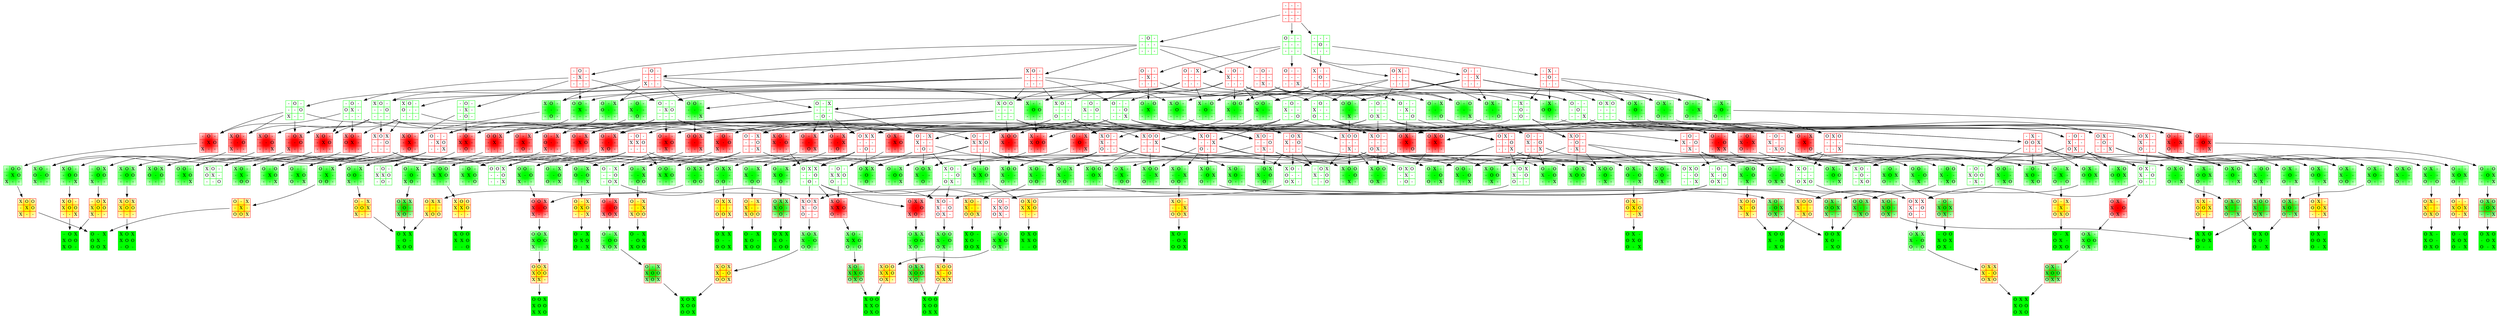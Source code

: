 digraph "graph" {
	node [shape=plaintext]
		0 [label=<
        <TABLE BORDER="0" CELLBORDER="1" CELLSPACING="0" COLOR="red" BGCOLOR="white" style="">
          <TR>
            <TD> - </TD>
            <TD> - </TD>
            <TD> - </TD>
          </TR>
          <TR>
            <TD> - </TD>
            <TD> - </TD>
            <TD> - </TD>
          </TR>
          <TR>
            <TD> - </TD>
            <TD> - </TD>
            <TD> - </TD>
          </TR>
        </TABLE>>]
		1 [label=<
        <TABLE BORDER="0" CELLBORDER="1" CELLSPACING="0" COLOR="green" BGCOLOR="white" style="">
          <TR>
            <TD>O</TD>
            <TD> - </TD>
            <TD> - </TD>
          </TR>
          <TR>
            <TD> - </TD>
            <TD> - </TD>
            <TD> - </TD>
          </TR>
          <TR>
            <TD> - </TD>
            <TD> - </TD>
            <TD> - </TD>
          </TR>
        </TABLE>>]
			0 -> 1
		2 [label=<
        <TABLE BORDER="0" CELLBORDER="1" CELLSPACING="0" COLOR="green" BGCOLOR="white" style="">
          <TR>
            <TD> - </TD>
            <TD>O</TD>
            <TD> - </TD>
          </TR>
          <TR>
            <TD> - </TD>
            <TD> - </TD>
            <TD> - </TD>
          </TR>
          <TR>
            <TD> - </TD>
            <TD> - </TD>
            <TD> - </TD>
          </TR>
        </TABLE>>]
			0 -> 2
		3 [label=<
        <TABLE BORDER="0" CELLBORDER="1" CELLSPACING="0" COLOR="green" BGCOLOR="white" style="">
          <TR>
            <TD> - </TD>
            <TD> - </TD>
            <TD> - </TD>
          </TR>
          <TR>
            <TD> - </TD>
            <TD>O</TD>
            <TD> - </TD>
          </TR>
          <TR>
            <TD> - </TD>
            <TD> - </TD>
            <TD> - </TD>
          </TR>
        </TABLE>>]
			0 -> 3
		2 [label=<
        <TABLE BORDER="0" CELLBORDER="1" CELLSPACING="0" COLOR="green" BGCOLOR="white" style="">
          <TR>
            <TD> - </TD>
            <TD>O</TD>
            <TD> - </TD>
          </TR>
          <TR>
            <TD> - </TD>
            <TD> - </TD>
            <TD> - </TD>
          </TR>
          <TR>
            <TD> - </TD>
            <TD> - </TD>
            <TD> - </TD>
          </TR>
        </TABLE>>]
		21 [label=<
        <TABLE BORDER="0" CELLBORDER="1" CELLSPACING="0" COLOR="red" BGCOLOR="white" style="">
          <TR>
            <TD>X</TD>
            <TD>O</TD>
            <TD> - </TD>
          </TR>
          <TR>
            <TD> - </TD>
            <TD> - </TD>
            <TD> - </TD>
          </TR>
          <TR>
            <TD> - </TD>
            <TD> - </TD>
            <TD> - </TD>
          </TR>
        </TABLE>>]
			2 -> 21
		22 [label=<
        <TABLE BORDER="0" CELLBORDER="1" CELLSPACING="0" COLOR="red" BGCOLOR="white" style="">
          <TR>
            <TD> - </TD>
            <TD>O</TD>
            <TD> - </TD>
          </TR>
          <TR>
            <TD>X</TD>
            <TD> - </TD>
            <TD> - </TD>
          </TR>
          <TR>
            <TD> - </TD>
            <TD> - </TD>
            <TD> - </TD>
          </TR>
        </TABLE>>]
			2 -> 22
		23 [label=<
        <TABLE BORDER="0" CELLBORDER="1" CELLSPACING="0" COLOR="red" BGCOLOR="white" style="">
          <TR>
            <TD> - </TD>
            <TD>O</TD>
            <TD> - </TD>
          </TR>
          <TR>
            <TD> - </TD>
            <TD>X</TD>
            <TD> - </TD>
          </TR>
          <TR>
            <TD> - </TD>
            <TD> - </TD>
            <TD> - </TD>
          </TR>
        </TABLE>>]
			2 -> 23
		24 [label=<
        <TABLE BORDER="0" CELLBORDER="1" CELLSPACING="0" COLOR="red" BGCOLOR="white" style="">
          <TR>
            <TD> - </TD>
            <TD>O</TD>
            <TD> - </TD>
          </TR>
          <TR>
            <TD> - </TD>
            <TD> - </TD>
            <TD> - </TD>
          </TR>
          <TR>
            <TD>X</TD>
            <TD> - </TD>
            <TD> - </TD>
          </TR>
        </TABLE>>]
			2 -> 24
		25 [label=<
        <TABLE BORDER="0" CELLBORDER="1" CELLSPACING="0" COLOR="red" BGCOLOR="white" style="">
          <TR>
            <TD> - </TD>
            <TD>O</TD>
            <TD> - </TD>
          </TR>
          <TR>
            <TD> - </TD>
            <TD> - </TD>
            <TD> - </TD>
          </TR>
          <TR>
            <TD> - </TD>
            <TD>X</TD>
            <TD> - </TD>
          </TR>
        </TABLE>>]
			2 -> 25
		3 [label=<
        <TABLE BORDER="0" CELLBORDER="1" CELLSPACING="0" COLOR="green" BGCOLOR="white" style="">
          <TR>
            <TD> - </TD>
            <TD> - </TD>
            <TD> - </TD>
          </TR>
          <TR>
            <TD> - </TD>
            <TD>O</TD>
            <TD> - </TD>
          </TR>
          <TR>
            <TD> - </TD>
            <TD> - </TD>
            <TD> - </TD>
          </TR>
        </TABLE>>]
		31 [label=<
        <TABLE BORDER="0" CELLBORDER="1" CELLSPACING="0" COLOR="red" BGCOLOR="white" style="">
          <TR>
            <TD>X</TD>
            <TD> - </TD>
            <TD> - </TD>
          </TR>
          <TR>
            <TD> - </TD>
            <TD>O</TD>
            <TD> - </TD>
          </TR>
          <TR>
            <TD> - </TD>
            <TD> - </TD>
            <TD> - </TD>
          </TR>
        </TABLE>>]
			3 -> 31
		32 [label=<
        <TABLE BORDER="0" CELLBORDER="1" CELLSPACING="0" COLOR="red" BGCOLOR="white" style="">
          <TR>
            <TD> - </TD>
            <TD>X</TD>
            <TD> - </TD>
          </TR>
          <TR>
            <TD> - </TD>
            <TD>O</TD>
            <TD> - </TD>
          </TR>
          <TR>
            <TD> - </TD>
            <TD> - </TD>
            <TD> - </TD>
          </TR>
        </TABLE>>]
			3 -> 32
		1 [label=<
        <TABLE BORDER="0" CELLBORDER="1" CELLSPACING="0" COLOR="green" BGCOLOR="white" style="">
          <TR>
            <TD>O</TD>
            <TD> - </TD>
            <TD> - </TD>
          </TR>
          <TR>
            <TD> - </TD>
            <TD> - </TD>
            <TD> - </TD>
          </TR>
          <TR>
            <TD> - </TD>
            <TD> - </TD>
            <TD> - </TD>
          </TR>
        </TABLE>>]
		11 [label=<
        <TABLE BORDER="0" CELLBORDER="1" CELLSPACING="0" COLOR="red" BGCOLOR="white" style="">
          <TR>
            <TD>O</TD>
            <TD>X</TD>
            <TD> - </TD>
          </TR>
          <TR>
            <TD> - </TD>
            <TD> - </TD>
            <TD> - </TD>
          </TR>
          <TR>
            <TD> - </TD>
            <TD> - </TD>
            <TD> - </TD>
          </TR>
        </TABLE>>]
			1 -> 11
		12 [label=<
        <TABLE BORDER="0" CELLBORDER="1" CELLSPACING="0" COLOR="red" BGCOLOR="white" style="">
          <TR>
            <TD>O</TD>
            <TD> - </TD>
            <TD>X</TD>
          </TR>
          <TR>
            <TD> - </TD>
            <TD> - </TD>
            <TD> - </TD>
          </TR>
          <TR>
            <TD> - </TD>
            <TD> - </TD>
            <TD> - </TD>
          </TR>
        </TABLE>>]
			1 -> 12
		13 [label=<
        <TABLE BORDER="0" CELLBORDER="1" CELLSPACING="0" COLOR="red" BGCOLOR="white" style="">
          <TR>
            <TD>O</TD>
            <TD> - </TD>
            <TD> - </TD>
          </TR>
          <TR>
            <TD> - </TD>
            <TD>X</TD>
            <TD> - </TD>
          </TR>
          <TR>
            <TD> - </TD>
            <TD> - </TD>
            <TD> - </TD>
          </TR>
        </TABLE>>]
			1 -> 13
		14 [label=<
        <TABLE BORDER="0" CELLBORDER="1" CELLSPACING="0" COLOR="red" BGCOLOR="white" style="">
          <TR>
            <TD>O</TD>
            <TD> - </TD>
            <TD> - </TD>
          </TR>
          <TR>
            <TD> - </TD>
            <TD> - </TD>
            <TD>X</TD>
          </TR>
          <TR>
            <TD> - </TD>
            <TD> - </TD>
            <TD> - </TD>
          </TR>
        </TABLE>>]
			1 -> 14
		15 [label=<
        <TABLE BORDER="0" CELLBORDER="1" CELLSPACING="0" COLOR="red" BGCOLOR="white" style="">
          <TR>
            <TD>O</TD>
            <TD> - </TD>
            <TD> - </TD>
          </TR>
          <TR>
            <TD> - </TD>
            <TD> - </TD>
            <TD> - </TD>
          </TR>
          <TR>
            <TD> - </TD>
            <TD> - </TD>
            <TD>X</TD>
          </TR>
        </TABLE>>]
			1 -> 15
		15 [label=<
        <TABLE BORDER="0" CELLBORDER="1" CELLSPACING="0" COLOR="red" BGCOLOR="white" style="">
          <TR>
            <TD>O</TD>
            <TD> - </TD>
            <TD> - </TD>
          </TR>
          <TR>
            <TD> - </TD>
            <TD> - </TD>
            <TD> - </TD>
          </TR>
          <TR>
            <TD> - </TD>
            <TD> - </TD>
            <TD>X</TD>
          </TR>
        </TABLE>>]
		151 [label=<
        <TABLE BORDER="0" CELLBORDER="1" CELLSPACING="0" COLOR="green" BGCOLOR="green:white" style="radial">
          <TR>
            <TD>O</TD>
            <TD>O</TD>
            <TD> - </TD>
          </TR>
          <TR>
            <TD> - </TD>
            <TD> - </TD>
            <TD> - </TD>
          </TR>
          <TR>
            <TD> - </TD>
            <TD> - </TD>
            <TD>X</TD>
          </TR>
        </TABLE>>]
			15 -> 151
		152 [label=<
        <TABLE BORDER="0" CELLBORDER="1" CELLSPACING="0" COLOR="green" BGCOLOR="green:white" style="radial">
          <TR>
            <TD>O</TD>
            <TD> - </TD>
            <TD>O</TD>
          </TR>
          <TR>
            <TD> - </TD>
            <TD> - </TD>
            <TD> - </TD>
          </TR>
          <TR>
            <TD> - </TD>
            <TD> - </TD>
            <TD>X</TD>
          </TR>
        </TABLE>>]
			15 -> 152
		153 [label=<
        <TABLE BORDER="0" CELLBORDER="1" CELLSPACING="0" COLOR="green" BGCOLOR="white" style="">
          <TR>
            <TD>O</TD>
            <TD> - </TD>
            <TD> - </TD>
          </TR>
          <TR>
            <TD> - </TD>
            <TD>O</TD>
            <TD> - </TD>
          </TR>
          <TR>
            <TD> - </TD>
            <TD> - </TD>
            <TD>X</TD>
          </TR>
        </TABLE>>]
			15 -> 153
		154 [label=<
        <TABLE BORDER="0" CELLBORDER="1" CELLSPACING="0" COLOR="green" BGCOLOR="white" style="">
          <TR>
            <TD>O</TD>
            <TD> - </TD>
            <TD> - </TD>
          </TR>
          <TR>
            <TD> - </TD>
            <TD> - </TD>
            <TD>O</TD>
          </TR>
          <TR>
            <TD> - </TD>
            <TD> - </TD>
            <TD>X</TD>
          </TR>
        </TABLE>>]
			15 -> 154
		21 [label=<
        <TABLE BORDER="0" CELLBORDER="1" CELLSPACING="0" COLOR="red" BGCOLOR="white" style="">
          <TR>
            <TD>X</TD>
            <TD>O</TD>
            <TD> - </TD>
          </TR>
          <TR>
            <TD> - </TD>
            <TD> - </TD>
            <TD> - </TD>
          </TR>
          <TR>
            <TD> - </TD>
            <TD> - </TD>
            <TD> - </TD>
          </TR>
        </TABLE>>]
		211 [label=<
        <TABLE BORDER="0" CELLBORDER="1" CELLSPACING="0" COLOR="green" BGCOLOR="white" style="">
          <TR>
            <TD>X</TD>
            <TD>O</TD>
            <TD>O</TD>
          </TR>
          <TR>
            <TD> - </TD>
            <TD> - </TD>
            <TD> - </TD>
          </TR>
          <TR>
            <TD> - </TD>
            <TD> - </TD>
            <TD> - </TD>
          </TR>
        </TABLE>>]
			21 -> 211
		212 [label=<
        <TABLE BORDER="0" CELLBORDER="1" CELLSPACING="0" COLOR="green" BGCOLOR="white" style="">
          <TR>
            <TD>X</TD>
            <TD>O</TD>
            <TD> - </TD>
          </TR>
          <TR>
            <TD>O</TD>
            <TD> - </TD>
            <TD> - </TD>
          </TR>
          <TR>
            <TD> - </TD>
            <TD> - </TD>
            <TD> - </TD>
          </TR>
        </TABLE>>]
			21 -> 212
		213 [label=<
        <TABLE BORDER="0" CELLBORDER="1" CELLSPACING="0" COLOR="green" BGCOLOR="green:white" style="radial">
          <TR>
            <TD>X</TD>
            <TD>O</TD>
            <TD> - </TD>
          </TR>
          <TR>
            <TD> - </TD>
            <TD>O</TD>
            <TD> - </TD>
          </TR>
          <TR>
            <TD> - </TD>
            <TD> - </TD>
            <TD> - </TD>
          </TR>
        </TABLE>>]
			21 -> 213
		214 [label=<
        <TABLE BORDER="0" CELLBORDER="1" CELLSPACING="0" COLOR="green" BGCOLOR="white" style="">
          <TR>
            <TD>X</TD>
            <TD>O</TD>
            <TD> - </TD>
          </TR>
          <TR>
            <TD> - </TD>
            <TD> - </TD>
            <TD>O</TD>
          </TR>
          <TR>
            <TD> - </TD>
            <TD> - </TD>
            <TD> - </TD>
          </TR>
        </TABLE>>]
			21 -> 214
		215 [label=<
        <TABLE BORDER="0" CELLBORDER="1" CELLSPACING="0" COLOR="green" BGCOLOR="white" style="">
          <TR>
            <TD>X</TD>
            <TD>O</TD>
            <TD> - </TD>
          </TR>
          <TR>
            <TD> - </TD>
            <TD> - </TD>
            <TD> - </TD>
          </TR>
          <TR>
            <TD>O</TD>
            <TD> - </TD>
            <TD> - </TD>
          </TR>
        </TABLE>>]
			21 -> 215
		216 [label=<
        <TABLE BORDER="0" CELLBORDER="1" CELLSPACING="0" COLOR="green" BGCOLOR="green:white" style="radial">
          <TR>
            <TD>X</TD>
            <TD>O</TD>
            <TD> - </TD>
          </TR>
          <TR>
            <TD> - </TD>
            <TD> - </TD>
            <TD> - </TD>
          </TR>
          <TR>
            <TD> - </TD>
            <TD>O</TD>
            <TD> - </TD>
          </TR>
        </TABLE>>]
			21 -> 216
		154 [label=<
        <TABLE BORDER="0" CELLBORDER="1" CELLSPACING="0" COLOR="green" BGCOLOR="white" style="">
          <TR>
            <TD>O</TD>
            <TD> - </TD>
            <TD> - </TD>
          </TR>
          <TR>
            <TD> - </TD>
            <TD> - </TD>
            <TD>O</TD>
          </TR>
          <TR>
            <TD> - </TD>
            <TD> - </TD>
            <TD>X</TD>
          </TR>
        </TABLE>>]
			21 -> 154
		31 [label=<
        <TABLE BORDER="0" CELLBORDER="1" CELLSPACING="0" COLOR="red" BGCOLOR="white" style="">
          <TR>
            <TD>X</TD>
            <TD> - </TD>
            <TD> - </TD>
          </TR>
          <TR>
            <TD> - </TD>
            <TD>O</TD>
            <TD> - </TD>
          </TR>
          <TR>
            <TD> - </TD>
            <TD> - </TD>
            <TD> - </TD>
          </TR>
        </TABLE>>]
		213 [label=<
        <TABLE BORDER="0" CELLBORDER="1" CELLSPACING="0" COLOR="green" BGCOLOR="green:white" style="radial">
          <TR>
            <TD>X</TD>
            <TD>O</TD>
            <TD> - </TD>
          </TR>
          <TR>
            <TD> - </TD>
            <TD>O</TD>
            <TD> - </TD>
          </TR>
          <TR>
            <TD> - </TD>
            <TD> - </TD>
            <TD> - </TD>
          </TR>
        </TABLE>>]
			31 -> 213
		312 [label=<
        <TABLE BORDER="0" CELLBORDER="1" CELLSPACING="0" COLOR="green" BGCOLOR="green:white" style="radial">
          <TR>
            <TD>X</TD>
            <TD> - </TD>
            <TD>O</TD>
          </TR>
          <TR>
            <TD> - </TD>
            <TD>O</TD>
            <TD> - </TD>
          </TR>
          <TR>
            <TD> - </TD>
            <TD> - </TD>
            <TD> - </TD>
          </TR>
        </TABLE>>]
			31 -> 312
		313 [label=<
        <TABLE BORDER="0" CELLBORDER="1" CELLSPACING="0" COLOR="green" BGCOLOR="green:white" style="radial">
          <TR>
            <TD>X</TD>
            <TD> - </TD>
            <TD> - </TD>
          </TR>
          <TR>
            <TD> - </TD>
            <TD>O</TD>
            <TD>O</TD>
          </TR>
          <TR>
            <TD> - </TD>
            <TD> - </TD>
            <TD> - </TD>
          </TR>
        </TABLE>>]
			31 -> 313
		153 [label=<
        <TABLE BORDER="0" CELLBORDER="1" CELLSPACING="0" COLOR="green" BGCOLOR="white" style="">
          <TR>
            <TD>O</TD>
            <TD> - </TD>
            <TD> - </TD>
          </TR>
          <TR>
            <TD> - </TD>
            <TD>O</TD>
            <TD> - </TD>
          </TR>
          <TR>
            <TD> - </TD>
            <TD> - </TD>
            <TD>X</TD>
          </TR>
        </TABLE>>]
			31 -> 153
		32 [label=<
        <TABLE BORDER="0" CELLBORDER="1" CELLSPACING="0" COLOR="red" BGCOLOR="white" style="">
          <TR>
            <TD> - </TD>
            <TD>X</TD>
            <TD> - </TD>
          </TR>
          <TR>
            <TD> - </TD>
            <TD>O</TD>
            <TD> - </TD>
          </TR>
          <TR>
            <TD> - </TD>
            <TD> - </TD>
            <TD> - </TD>
          </TR>
        </TABLE>>]
		321 [label=<
        <TABLE BORDER="0" CELLBORDER="1" CELLSPACING="0" COLOR="green" BGCOLOR="green:white" style="radial">
          <TR>
            <TD>O</TD>
            <TD>X</TD>
            <TD> - </TD>
          </TR>
          <TR>
            <TD> - </TD>
            <TD>O</TD>
            <TD> - </TD>
          </TR>
          <TR>
            <TD> - </TD>
            <TD> - </TD>
            <TD> - </TD>
          </TR>
        </TABLE>>]
			32 -> 321
		322 [label=<
        <TABLE BORDER="0" CELLBORDER="1" CELLSPACING="0" COLOR="green" BGCOLOR="green:white" style="radial">
          <TR>
            <TD> - </TD>
            <TD>X</TD>
            <TD> - </TD>
          </TR>
          <TR>
            <TD>O</TD>
            <TD>O</TD>
            <TD> - </TD>
          </TR>
          <TR>
            <TD> - </TD>
            <TD> - </TD>
            <TD> - </TD>
          </TR>
        </TABLE>>]
			32 -> 322
		323 [label=<
        <TABLE BORDER="0" CELLBORDER="1" CELLSPACING="0" COLOR="green" BGCOLOR="green:white" style="radial">
          <TR>
            <TD> - </TD>
            <TD>X</TD>
            <TD> - </TD>
          </TR>
          <TR>
            <TD> - </TD>
            <TD>O</TD>
            <TD> - </TD>
          </TR>
          <TR>
            <TD>O</TD>
            <TD> - </TD>
            <TD> - </TD>
          </TR>
        </TABLE>>]
			32 -> 323
		324 [label=<
        <TABLE BORDER="0" CELLBORDER="1" CELLSPACING="0" COLOR="green" BGCOLOR="white" style="">
          <TR>
            <TD> - </TD>
            <TD>X</TD>
            <TD> - </TD>
          </TR>
          <TR>
            <TD> - </TD>
            <TD>O</TD>
            <TD> - </TD>
          </TR>
          <TR>
            <TD> - </TD>
            <TD>O</TD>
            <TD> - </TD>
          </TR>
        </TABLE>>]
			32 -> 324
		12 [label=<
        <TABLE BORDER="0" CELLBORDER="1" CELLSPACING="0" COLOR="red" BGCOLOR="white" style="">
          <TR>
            <TD>O</TD>
            <TD> - </TD>
            <TD>X</TD>
          </TR>
          <TR>
            <TD> - </TD>
            <TD> - </TD>
            <TD> - </TD>
          </TR>
          <TR>
            <TD> - </TD>
            <TD> - </TD>
            <TD> - </TD>
          </TR>
        </TABLE>>]
		211 [label=<
        <TABLE BORDER="0" CELLBORDER="1" CELLSPACING="0" COLOR="green" BGCOLOR="white" style="">
          <TR>
            <TD>X</TD>
            <TD>O</TD>
            <TD>O</TD>
          </TR>
          <TR>
            <TD> - </TD>
            <TD> - </TD>
            <TD> - </TD>
          </TR>
          <TR>
            <TD> - </TD>
            <TD> - </TD>
            <TD> - </TD>
          </TR>
        </TABLE>>]
			12 -> 211
		122 [label=<
        <TABLE BORDER="0" CELLBORDER="1" CELLSPACING="0" COLOR="green" BGCOLOR="green:white" style="radial">
          <TR>
            <TD>O</TD>
            <TD> - </TD>
            <TD>X</TD>
          </TR>
          <TR>
            <TD>O</TD>
            <TD> - </TD>
            <TD> - </TD>
          </TR>
          <TR>
            <TD> - </TD>
            <TD> - </TD>
            <TD> - </TD>
          </TR>
        </TABLE>>]
			12 -> 122
		312 [label=<
        <TABLE BORDER="0" CELLBORDER="1" CELLSPACING="0" COLOR="green" BGCOLOR="green:white" style="radial">
          <TR>
            <TD>X</TD>
            <TD> - </TD>
            <TD>O</TD>
          </TR>
          <TR>
            <TD> - </TD>
            <TD>O</TD>
            <TD> - </TD>
          </TR>
          <TR>
            <TD> - </TD>
            <TD> - </TD>
            <TD> - </TD>
          </TR>
        </TABLE>>]
			12 -> 312
		215 [label=<
        <TABLE BORDER="0" CELLBORDER="1" CELLSPACING="0" COLOR="green" BGCOLOR="white" style="">
          <TR>
            <TD>X</TD>
            <TD>O</TD>
            <TD> - </TD>
          </TR>
          <TR>
            <TD> - </TD>
            <TD> - </TD>
            <TD> - </TD>
          </TR>
          <TR>
            <TD>O</TD>
            <TD> - </TD>
            <TD> - </TD>
          </TR>
        </TABLE>>]
			12 -> 215
		152 [label=<
        <TABLE BORDER="0" CELLBORDER="1" CELLSPACING="0" COLOR="green" BGCOLOR="green:white" style="radial">
          <TR>
            <TD>O</TD>
            <TD> - </TD>
            <TD>O</TD>
          </TR>
          <TR>
            <TD> - </TD>
            <TD> - </TD>
            <TD> - </TD>
          </TR>
          <TR>
            <TD> - </TD>
            <TD> - </TD>
            <TD>X</TD>
          </TR>
        </TABLE>>]
			12 -> 152
		126 [label=<
        <TABLE BORDER="0" CELLBORDER="1" CELLSPACING="0" COLOR="green" BGCOLOR="white" style="">
          <TR>
            <TD>O</TD>
            <TD> - </TD>
            <TD>X</TD>
          </TR>
          <TR>
            <TD> - </TD>
            <TD> - </TD>
            <TD> - </TD>
          </TR>
          <TR>
            <TD> - </TD>
            <TD>O</TD>
            <TD> - </TD>
          </TR>
        </TABLE>>]
			12 -> 126
		127 [label=<
        <TABLE BORDER="0" CELLBORDER="1" CELLSPACING="0" COLOR="green" BGCOLOR="green:white" style="radial">
          <TR>
            <TD>O</TD>
            <TD> - </TD>
            <TD>X</TD>
          </TR>
          <TR>
            <TD> - </TD>
            <TD> - </TD>
            <TD> - </TD>
          </TR>
          <TR>
            <TD> - </TD>
            <TD> - </TD>
            <TD>O</TD>
          </TR>
        </TABLE>>]
			12 -> 127
		13 [label=<
        <TABLE BORDER="0" CELLBORDER="1" CELLSPACING="0" COLOR="red" BGCOLOR="white" style="">
          <TR>
            <TD>O</TD>
            <TD> - </TD>
            <TD> - </TD>
          </TR>
          <TR>
            <TD> - </TD>
            <TD>X</TD>
            <TD> - </TD>
          </TR>
          <TR>
            <TD> - </TD>
            <TD> - </TD>
            <TD> - </TD>
          </TR>
        </TABLE>>]
		131 [label=<
        <TABLE BORDER="0" CELLBORDER="1" CELLSPACING="0" COLOR="green" BGCOLOR="green:white" style="radial">
          <TR>
            <TD>O</TD>
            <TD>O</TD>
            <TD> - </TD>
          </TR>
          <TR>
            <TD> - </TD>
            <TD>X</TD>
            <TD> - </TD>
          </TR>
          <TR>
            <TD> - </TD>
            <TD> - </TD>
            <TD> - </TD>
          </TR>
        </TABLE>>]
			13 -> 131
		132 [label=<
        <TABLE BORDER="0" CELLBORDER="1" CELLSPACING="0" COLOR="green" BGCOLOR="green:white" style="radial">
          <TR>
            <TD>O</TD>
            <TD> - </TD>
            <TD>O</TD>
          </TR>
          <TR>
            <TD> - </TD>
            <TD>X</TD>
            <TD> - </TD>
          </TR>
          <TR>
            <TD> - </TD>
            <TD> - </TD>
            <TD> - </TD>
          </TR>
        </TABLE>>]
			13 -> 132
		133 [label=<
        <TABLE BORDER="0" CELLBORDER="1" CELLSPACING="0" COLOR="green" BGCOLOR="white" style="">
          <TR>
            <TD>O</TD>
            <TD> - </TD>
            <TD> - </TD>
          </TR>
          <TR>
            <TD> - </TD>
            <TD>X</TD>
            <TD>O</TD>
          </TR>
          <TR>
            <TD> - </TD>
            <TD> - </TD>
            <TD> - </TD>
          </TR>
        </TABLE>>]
			13 -> 133
		134 [label=<
        <TABLE BORDER="0" CELLBORDER="1" CELLSPACING="0" COLOR="green" BGCOLOR="white" style="">
          <TR>
            <TD>O</TD>
            <TD> - </TD>
            <TD> - </TD>
          </TR>
          <TR>
            <TD> - </TD>
            <TD>X</TD>
            <TD> - </TD>
          </TR>
          <TR>
            <TD> - </TD>
            <TD> - </TD>
            <TD>O</TD>
          </TR>
        </TABLE>>]
			13 -> 134
		22 [label=<
        <TABLE BORDER="0" CELLBORDER="1" CELLSPACING="0" COLOR="red" BGCOLOR="white" style="">
          <TR>
            <TD> - </TD>
            <TD>O</TD>
            <TD> - </TD>
          </TR>
          <TR>
            <TD>X</TD>
            <TD> - </TD>
            <TD> - </TD>
          </TR>
          <TR>
            <TD> - </TD>
            <TD> - </TD>
            <TD> - </TD>
          </TR>
        </TABLE>>]
		221 [label=<
        <TABLE BORDER="0" CELLBORDER="1" CELLSPACING="0" COLOR="green" BGCOLOR="green:white" style="radial">
          <TR>
            <TD>O</TD>
            <TD>O</TD>
            <TD> - </TD>
          </TR>
          <TR>
            <TD>X</TD>
            <TD> - </TD>
            <TD> - </TD>
          </TR>
          <TR>
            <TD> - </TD>
            <TD> - </TD>
            <TD> - </TD>
          </TR>
        </TABLE>>]
			22 -> 221
		222 [label=<
        <TABLE BORDER="0" CELLBORDER="1" CELLSPACING="0" COLOR="green" BGCOLOR="green:white" style="radial">
          <TR>
            <TD> - </TD>
            <TD>O</TD>
            <TD>O</TD>
          </TR>
          <TR>
            <TD>X</TD>
            <TD> - </TD>
            <TD> - </TD>
          </TR>
          <TR>
            <TD> - </TD>
            <TD> - </TD>
            <TD> - </TD>
          </TR>
        </TABLE>>]
			22 -> 222
		322 [label=<
        <TABLE BORDER="0" CELLBORDER="1" CELLSPACING="0" COLOR="green" BGCOLOR="green:white" style="radial">
          <TR>
            <TD> - </TD>
            <TD>X</TD>
            <TD> - </TD>
          </TR>
          <TR>
            <TD>O</TD>
            <TD>O</TD>
            <TD> - </TD>
          </TR>
          <TR>
            <TD> - </TD>
            <TD> - </TD>
            <TD> - </TD>
          </TR>
        </TABLE>>]
			22 -> 322
		224 [label=<
        <TABLE BORDER="0" CELLBORDER="1" CELLSPACING="0" COLOR="green" BGCOLOR="white" style="">
          <TR>
            <TD> - </TD>
            <TD>O</TD>
            <TD> - </TD>
          </TR>
          <TR>
            <TD>X</TD>
            <TD> - </TD>
            <TD>O</TD>
          </TR>
          <TR>
            <TD> - </TD>
            <TD> - </TD>
            <TD> - </TD>
          </TR>
        </TABLE>>]
			22 -> 224
		225 [label=<
        <TABLE BORDER="0" CELLBORDER="1" CELLSPACING="0" COLOR="green" BGCOLOR="white" style="">
          <TR>
            <TD> - </TD>
            <TD>O</TD>
            <TD> - </TD>
          </TR>
          <TR>
            <TD>X</TD>
            <TD> - </TD>
            <TD> - </TD>
          </TR>
          <TR>
            <TD>O</TD>
            <TD> - </TD>
            <TD> - </TD>
          </TR>
        </TABLE>>]
			22 -> 225
		226 [label=<
        <TABLE BORDER="0" CELLBORDER="1" CELLSPACING="0" COLOR="green" BGCOLOR="green:white" style="radial">
          <TR>
            <TD> - </TD>
            <TD>O</TD>
            <TD> - </TD>
          </TR>
          <TR>
            <TD>X</TD>
            <TD> - </TD>
            <TD> - </TD>
          </TR>
          <TR>
            <TD> - </TD>
            <TD>O</TD>
            <TD> - </TD>
          </TR>
        </TABLE>>]
			22 -> 226
		227 [label=<
        <TABLE BORDER="0" CELLBORDER="1" CELLSPACING="0" COLOR="green" BGCOLOR="white" style="">
          <TR>
            <TD> - </TD>
            <TD>O</TD>
            <TD> - </TD>
          </TR>
          <TR>
            <TD>X</TD>
            <TD> - </TD>
            <TD> - </TD>
          </TR>
          <TR>
            <TD> - </TD>
            <TD> - </TD>
            <TD>O</TD>
          </TR>
        </TABLE>>]
			22 -> 227
		25 [label=<
        <TABLE BORDER="0" CELLBORDER="1" CELLSPACING="0" COLOR="red" BGCOLOR="white" style="">
          <TR>
            <TD> - </TD>
            <TD>O</TD>
            <TD> - </TD>
          </TR>
          <TR>
            <TD> - </TD>
            <TD> - </TD>
            <TD> - </TD>
          </TR>
          <TR>
            <TD> - </TD>
            <TD>X</TD>
            <TD> - </TD>
          </TR>
        </TABLE>>]
		251 [label=<
        <TABLE BORDER="0" CELLBORDER="1" CELLSPACING="0" COLOR="green" BGCOLOR="green:white" style="radial">
          <TR>
            <TD>O</TD>
            <TD>O</TD>
            <TD> - </TD>
          </TR>
          <TR>
            <TD> - </TD>
            <TD> - </TD>
            <TD> - </TD>
          </TR>
          <TR>
            <TD> - </TD>
            <TD>X</TD>
            <TD> - </TD>
          </TR>
        </TABLE>>]
			25 -> 251
		224 [label=<
        <TABLE BORDER="0" CELLBORDER="1" CELLSPACING="0" COLOR="green" BGCOLOR="white" style="">
          <TR>
            <TD> - </TD>
            <TD>O</TD>
            <TD> - </TD>
          </TR>
          <TR>
            <TD>X</TD>
            <TD> - </TD>
            <TD>O</TD>
          </TR>
          <TR>
            <TD> - </TD>
            <TD> - </TD>
            <TD> - </TD>
          </TR>
        </TABLE>>]
			25 -> 224
		324 [label=<
        <TABLE BORDER="0" CELLBORDER="1" CELLSPACING="0" COLOR="green" BGCOLOR="white" style="">
          <TR>
            <TD> - </TD>
            <TD>X</TD>
            <TD> - </TD>
          </TR>
          <TR>
            <TD> - </TD>
            <TD>O</TD>
            <TD> - </TD>
          </TR>
          <TR>
            <TD> - </TD>
            <TD>O</TD>
            <TD> - </TD>
          </TR>
        </TABLE>>]
			25 -> 324
		254 [label=<
        <TABLE BORDER="0" CELLBORDER="1" CELLSPACING="0" COLOR="green" BGCOLOR="white" style="">
          <TR>
            <TD> - </TD>
            <TD>O</TD>
            <TD> - </TD>
          </TR>
          <TR>
            <TD> - </TD>
            <TD> - </TD>
            <TD> - </TD>
          </TR>
          <TR>
            <TD>O</TD>
            <TD>X</TD>
            <TD> - </TD>
          </TR>
        </TABLE>>]
			25 -> 254
		11 [label=<
        <TABLE BORDER="0" CELLBORDER="1" CELLSPACING="0" COLOR="red" BGCOLOR="white" style="">
          <TR>
            <TD>O</TD>
            <TD>X</TD>
            <TD> - </TD>
          </TR>
          <TR>
            <TD> - </TD>
            <TD> - </TD>
            <TD> - </TD>
          </TR>
          <TR>
            <TD> - </TD>
            <TD> - </TD>
            <TD> - </TD>
          </TR>
        </TABLE>>]
		111 [label=<
        <TABLE BORDER="0" CELLBORDER="1" CELLSPACING="0" COLOR="green" BGCOLOR="white" style="">
          <TR>
            <TD>O</TD>
            <TD>X</TD>
            <TD>O</TD>
          </TR>
          <TR>
            <TD> - </TD>
            <TD> - </TD>
            <TD> - </TD>
          </TR>
          <TR>
            <TD> - </TD>
            <TD> - </TD>
            <TD> - </TD>
          </TR>
        </TABLE>>]
			11 -> 111
		221 [label=<
        <TABLE BORDER="0" CELLBORDER="1" CELLSPACING="0" COLOR="green" BGCOLOR="green:white" style="radial">
          <TR>
            <TD>O</TD>
            <TD>O</TD>
            <TD> - </TD>
          </TR>
          <TR>
            <TD>X</TD>
            <TD> - </TD>
            <TD> - </TD>
          </TR>
          <TR>
            <TD> - </TD>
            <TD> - </TD>
            <TD> - </TD>
          </TR>
        </TABLE>>]
			11 -> 221
		321 [label=<
        <TABLE BORDER="0" CELLBORDER="1" CELLSPACING="0" COLOR="green" BGCOLOR="green:white" style="radial">
          <TR>
            <TD>O</TD>
            <TD>X</TD>
            <TD> - </TD>
          </TR>
          <TR>
            <TD> - </TD>
            <TD>O</TD>
            <TD> - </TD>
          </TR>
          <TR>
            <TD> - </TD>
            <TD> - </TD>
            <TD> - </TD>
          </TR>
        </TABLE>>]
			11 -> 321
		225 [label=<
        <TABLE BORDER="0" CELLBORDER="1" CELLSPACING="0" COLOR="green" BGCOLOR="white" style="">
          <TR>
            <TD> - </TD>
            <TD>O</TD>
            <TD> - </TD>
          </TR>
          <TR>
            <TD>X</TD>
            <TD> - </TD>
            <TD> - </TD>
          </TR>
          <TR>
            <TD>O</TD>
            <TD> - </TD>
            <TD> - </TD>
          </TR>
        </TABLE>>]
			11 -> 225
		115 [label=<
        <TABLE BORDER="0" CELLBORDER="1" CELLSPACING="0" COLOR="green" BGCOLOR="green:white" style="radial">
          <TR>
            <TD>O</TD>
            <TD>X</TD>
            <TD> - </TD>
          </TR>
          <TR>
            <TD> - </TD>
            <TD> - </TD>
            <TD> - </TD>
          </TR>
          <TR>
            <TD>O</TD>
            <TD> - </TD>
            <TD> - </TD>
          </TR>
        </TABLE>>]
			11 -> 115
		254 [label=<
        <TABLE BORDER="0" CELLBORDER="1" CELLSPACING="0" COLOR="green" BGCOLOR="white" style="">
          <TR>
            <TD> - </TD>
            <TD>O</TD>
            <TD> - </TD>
          </TR>
          <TR>
            <TD> - </TD>
            <TD> - </TD>
            <TD> - </TD>
          </TR>
          <TR>
            <TD>O</TD>
            <TD>X</TD>
            <TD> - </TD>
          </TR>
        </TABLE>>]
			11 -> 254
		117 [label=<
        <TABLE BORDER="0" CELLBORDER="1" CELLSPACING="0" COLOR="green" BGCOLOR="green:white" style="radial">
          <TR>
            <TD>O</TD>
            <TD>X</TD>
            <TD> - </TD>
          </TR>
          <TR>
            <TD> - </TD>
            <TD> - </TD>
            <TD> - </TD>
          </TR>
          <TR>
            <TD> - </TD>
            <TD> - </TD>
            <TD>O</TD>
          </TR>
        </TABLE>>]
			11 -> 117
		24 [label=<
        <TABLE BORDER="0" CELLBORDER="1" CELLSPACING="0" COLOR="red" BGCOLOR="white" style="">
          <TR>
            <TD> - </TD>
            <TD>O</TD>
            <TD> - </TD>
          </TR>
          <TR>
            <TD> - </TD>
            <TD> - </TD>
            <TD> - </TD>
          </TR>
          <TR>
            <TD>X</TD>
            <TD> - </TD>
            <TD> - </TD>
          </TR>
        </TABLE>>]
		122 [label=<
        <TABLE BORDER="0" CELLBORDER="1" CELLSPACING="0" COLOR="green" BGCOLOR="green:white" style="radial">
          <TR>
            <TD>O</TD>
            <TD> - </TD>
            <TD>X</TD>
          </TR>
          <TR>
            <TD>O</TD>
            <TD> - </TD>
            <TD> - </TD>
          </TR>
          <TR>
            <TD> - </TD>
            <TD> - </TD>
            <TD> - </TD>
          </TR>
        </TABLE>>]
			24 -> 122
		151 [label=<
        <TABLE BORDER="0" CELLBORDER="1" CELLSPACING="0" COLOR="green" BGCOLOR="green:white" style="radial">
          <TR>
            <TD>O</TD>
            <TD>O</TD>
            <TD> - </TD>
          </TR>
          <TR>
            <TD> - </TD>
            <TD> - </TD>
            <TD> - </TD>
          </TR>
          <TR>
            <TD> - </TD>
            <TD> - </TD>
            <TD>X</TD>
          </TR>
        </TABLE>>]
			24 -> 151
		214 [label=<
        <TABLE BORDER="0" CELLBORDER="1" CELLSPACING="0" COLOR="green" BGCOLOR="white" style="">
          <TR>
            <TD>X</TD>
            <TD>O</TD>
            <TD> - </TD>
          </TR>
          <TR>
            <TD> - </TD>
            <TD> - </TD>
            <TD>O</TD>
          </TR>
          <TR>
            <TD> - </TD>
            <TD> - </TD>
            <TD> - </TD>
          </TR>
        </TABLE>>]
			24 -> 214
		313 [label=<
        <TABLE BORDER="0" CELLBORDER="1" CELLSPACING="0" COLOR="green" BGCOLOR="green:white" style="radial">
          <TR>
            <TD>X</TD>
            <TD> - </TD>
            <TD> - </TD>
          </TR>
          <TR>
            <TD> - </TD>
            <TD>O</TD>
            <TD>O</TD>
          </TR>
          <TR>
            <TD> - </TD>
            <TD> - </TD>
            <TD> - </TD>
          </TR>
        </TABLE>>]
			24 -> 313
		245 [label=<
        <TABLE BORDER="0" CELLBORDER="1" CELLSPACING="0" COLOR="green" BGCOLOR="white" style="">
          <TR>
            <TD> - </TD>
            <TD>O</TD>
            <TD> - </TD>
          </TR>
          <TR>
            <TD> - </TD>
            <TD> - </TD>
            <TD>O</TD>
          </TR>
          <TR>
            <TD>X</TD>
            <TD> - </TD>
            <TD> - </TD>
          </TR>
        </TABLE>>]
			24 -> 245
		216 [label=<
        <TABLE BORDER="0" CELLBORDER="1" CELLSPACING="0" COLOR="green" BGCOLOR="green:white" style="radial">
          <TR>
            <TD>X</TD>
            <TD>O</TD>
            <TD> - </TD>
          </TR>
          <TR>
            <TD> - </TD>
            <TD> - </TD>
            <TD> - </TD>
          </TR>
          <TR>
            <TD> - </TD>
            <TD>O</TD>
            <TD> - </TD>
          </TR>
        </TABLE>>]
			24 -> 216
		126 [label=<
        <TABLE BORDER="0" CELLBORDER="1" CELLSPACING="0" COLOR="green" BGCOLOR="white" style="">
          <TR>
            <TD>O</TD>
            <TD> - </TD>
            <TD>X</TD>
          </TR>
          <TR>
            <TD> - </TD>
            <TD> - </TD>
            <TD> - </TD>
          </TR>
          <TR>
            <TD> - </TD>
            <TD>O</TD>
            <TD> - </TD>
          </TR>
        </TABLE>>]
			24 -> 126
		14 [label=<
        <TABLE BORDER="0" CELLBORDER="1" CELLSPACING="0" COLOR="red" BGCOLOR="white" style="">
          <TR>
            <TD>O</TD>
            <TD> - </TD>
            <TD> - </TD>
          </TR>
          <TR>
            <TD> - </TD>
            <TD> - </TD>
            <TD>X</TD>
          </TR>
          <TR>
            <TD> - </TD>
            <TD> - </TD>
            <TD> - </TD>
          </TR>
        </TABLE>>]
		222 [label=<
        <TABLE BORDER="0" CELLBORDER="1" CELLSPACING="0" COLOR="green" BGCOLOR="green:white" style="radial">
          <TR>
            <TD> - </TD>
            <TD>O</TD>
            <TD>O</TD>
          </TR>
          <TR>
            <TD>X</TD>
            <TD> - </TD>
            <TD> - </TD>
          </TR>
          <TR>
            <TD> - </TD>
            <TD> - </TD>
            <TD> - </TD>
          </TR>
        </TABLE>>]
			14 -> 222
		115 [label=<
        <TABLE BORDER="0" CELLBORDER="1" CELLSPACING="0" COLOR="green" BGCOLOR="green:white" style="radial">
          <TR>
            <TD>O</TD>
            <TD>X</TD>
            <TD> - </TD>
          </TR>
          <TR>
            <TD> - </TD>
            <TD> - </TD>
            <TD> - </TD>
          </TR>
          <TR>
            <TD>O</TD>
            <TD> - </TD>
            <TD> - </TD>
          </TR>
        </TABLE>>]
			14 -> 115
		251 [label=<
        <TABLE BORDER="0" CELLBORDER="1" CELLSPACING="0" COLOR="green" BGCOLOR="green:white" style="radial">
          <TR>
            <TD>O</TD>
            <TD>O</TD>
            <TD> - </TD>
          </TR>
          <TR>
            <TD> - </TD>
            <TD> - </TD>
            <TD> - </TD>
          </TR>
          <TR>
            <TD> - </TD>
            <TD>X</TD>
            <TD> - </TD>
          </TR>
        </TABLE>>]
			14 -> 251
		323 [label=<
        <TABLE BORDER="0" CELLBORDER="1" CELLSPACING="0" COLOR="green" BGCOLOR="green:white" style="radial">
          <TR>
            <TD> - </TD>
            <TD>X</TD>
            <TD> - </TD>
          </TR>
          <TR>
            <TD> - </TD>
            <TD>O</TD>
            <TD> - </TD>
          </TR>
          <TR>
            <TD>O</TD>
            <TD> - </TD>
            <TD> - </TD>
          </TR>
        </TABLE>>]
			14 -> 323
		145 [label=<
        <TABLE BORDER="0" CELLBORDER="1" CELLSPACING="0" COLOR="green" BGCOLOR="green:white" style="radial">
          <TR>
            <TD>O</TD>
            <TD> - </TD>
            <TD> - </TD>
          </TR>
          <TR>
            <TD> - </TD>
            <TD> - </TD>
            <TD>X</TD>
          </TR>
          <TR>
            <TD>O</TD>
            <TD> - </TD>
            <TD> - </TD>
          </TR>
        </TABLE>>]
			14 -> 145
		227 [label=<
        <TABLE BORDER="0" CELLBORDER="1" CELLSPACING="0" COLOR="green" BGCOLOR="white" style="">
          <TR>
            <TD> - </TD>
            <TD>O</TD>
            <TD> - </TD>
          </TR>
          <TR>
            <TD>X</TD>
            <TD> - </TD>
            <TD> - </TD>
          </TR>
          <TR>
            <TD> - </TD>
            <TD> - </TD>
            <TD>O</TD>
          </TR>
        </TABLE>>]
			14 -> 227
		117 [label=<
        <TABLE BORDER="0" CELLBORDER="1" CELLSPACING="0" COLOR="green" BGCOLOR="green:white" style="radial">
          <TR>
            <TD>O</TD>
            <TD>X</TD>
            <TD> - </TD>
          </TR>
          <TR>
            <TD> - </TD>
            <TD> - </TD>
            <TD> - </TD>
          </TR>
          <TR>
            <TD> - </TD>
            <TD> - </TD>
            <TD>O</TD>
          </TR>
        </TABLE>>]
			14 -> 117
		23 [label=<
        <TABLE BORDER="0" CELLBORDER="1" CELLSPACING="0" COLOR="red" BGCOLOR="white" style="">
          <TR>
            <TD> - </TD>
            <TD>O</TD>
            <TD> - </TD>
          </TR>
          <TR>
            <TD> - </TD>
            <TD>X</TD>
            <TD> - </TD>
          </TR>
          <TR>
            <TD> - </TD>
            <TD> - </TD>
            <TD> - </TD>
          </TR>
        </TABLE>>]
		131 [label=<
        <TABLE BORDER="0" CELLBORDER="1" CELLSPACING="0" COLOR="green" BGCOLOR="green:white" style="radial">
          <TR>
            <TD>O</TD>
            <TD>O</TD>
            <TD> - </TD>
          </TR>
          <TR>
            <TD> - </TD>
            <TD>X</TD>
            <TD> - </TD>
          </TR>
          <TR>
            <TD> - </TD>
            <TD> - </TD>
            <TD> - </TD>
          </TR>
        </TABLE>>]
			23 -> 131
		232 [label=<
        <TABLE BORDER="0" CELLBORDER="1" CELLSPACING="0" COLOR="green" BGCOLOR="white" style="">
          <TR>
            <TD> - </TD>
            <TD>O</TD>
            <TD> - </TD>
          </TR>
          <TR>
            <TD>O</TD>
            <TD>X</TD>
            <TD> - </TD>
          </TR>
          <TR>
            <TD> - </TD>
            <TD> - </TD>
            <TD> - </TD>
          </TR>
        </TABLE>>]
			23 -> 232
		133 [label=<
        <TABLE BORDER="0" CELLBORDER="1" CELLSPACING="0" COLOR="green" BGCOLOR="white" style="">
          <TR>
            <TD>O</TD>
            <TD> - </TD>
            <TD> - </TD>
          </TR>
          <TR>
            <TD> - </TD>
            <TD>X</TD>
            <TD>O</TD>
          </TR>
          <TR>
            <TD> - </TD>
            <TD> - </TD>
            <TD> - </TD>
          </TR>
        </TABLE>>]
			23 -> 133
		234 [label=<
        <TABLE BORDER="0" CELLBORDER="1" CELLSPACING="0" COLOR="green" BGCOLOR="white" style="">
          <TR>
            <TD> - </TD>
            <TD>O</TD>
            <TD> - </TD>
          </TR>
          <TR>
            <TD> - </TD>
            <TD>X</TD>
            <TD> - </TD>
          </TR>
          <TR>
            <TD> - </TD>
            <TD>O</TD>
            <TD> - </TD>
          </TR>
        </TABLE>>]
			23 -> 234
		145 [label=<
        <TABLE BORDER="0" CELLBORDER="1" CELLSPACING="0" COLOR="green" BGCOLOR="green:white" style="radial">
          <TR>
            <TD>O</TD>
            <TD> - </TD>
            <TD> - </TD>
          </TR>
          <TR>
            <TD> - </TD>
            <TD> - </TD>
            <TD>X</TD>
          </TR>
          <TR>
            <TD>O</TD>
            <TD> - </TD>
            <TD> - </TD>
          </TR>
        </TABLE>>]
		1451 [label=<
        <TABLE BORDER="0" CELLBORDER="1" CELLSPACING="0" COLOR="red" BGCOLOR="red:white" style="radial">
          <TR>
            <TD>O</TD>
            <TD> - </TD>
            <TD> - </TD>
          </TR>
          <TR>
            <TD>X</TD>
            <TD> - </TD>
            <TD>X</TD>
          </TR>
          <TR>
            <TD>O</TD>
            <TD> - </TD>
            <TD> - </TD>
          </TR>
        </TABLE>>]
			145 -> 1451
		245 [label=<
        <TABLE BORDER="0" CELLBORDER="1" CELLSPACING="0" COLOR="green" BGCOLOR="white" style="">
          <TR>
            <TD> - </TD>
            <TD>O</TD>
            <TD> - </TD>
          </TR>
          <TR>
            <TD> - </TD>
            <TD> - </TD>
            <TD>O</TD>
          </TR>
          <TR>
            <TD>X</TD>
            <TD> - </TD>
            <TD> - </TD>
          </TR>
        </TABLE>>]
		2451 [label=<
        <TABLE BORDER="0" CELLBORDER="1" CELLSPACING="0" COLOR="red" BGCOLOR="red:white" style="radial">
          <TR>
            <TD>X</TD>
            <TD>O</TD>
            <TD> - </TD>
          </TR>
          <TR>
            <TD> - </TD>
            <TD> - </TD>
            <TD>O</TD>
          </TR>
          <TR>
            <TD>X</TD>
            <TD> - </TD>
            <TD> - </TD>
          </TR>
        </TABLE>>]
			245 -> 2451
		2452 [label=<
        <TABLE BORDER="0" CELLBORDER="1" CELLSPACING="0" COLOR="red" BGCOLOR="red:white" style="radial">
          <TR>
            <TD> - </TD>
            <TD>O</TD>
            <TD>X</TD>
          </TR>
          <TR>
            <TD> - </TD>
            <TD> - </TD>
            <TD>O</TD>
          </TR>
          <TR>
            <TD>X</TD>
            <TD> - </TD>
            <TD> - </TD>
          </TR>
        </TABLE>>]
			245 -> 2452
		2453 [label=<
        <TABLE BORDER="0" CELLBORDER="1" CELLSPACING="0" COLOR="red" BGCOLOR="red:white" style="radial">
          <TR>
            <TD> - </TD>
            <TD>O</TD>
            <TD> - </TD>
          </TR>
          <TR>
            <TD>X</TD>
            <TD> - </TD>
            <TD>O</TD>
          </TR>
          <TR>
            <TD>X</TD>
            <TD> - </TD>
            <TD> - </TD>
          </TR>
        </TABLE>>]
			245 -> 2453
		2454 [label=<
        <TABLE BORDER="0" CELLBORDER="1" CELLSPACING="0" COLOR="red" BGCOLOR="red:white" style="radial">
          <TR>
            <TD> - </TD>
            <TD>O</TD>
            <TD> - </TD>
          </TR>
          <TR>
            <TD> - </TD>
            <TD>X</TD>
            <TD>O</TD>
          </TR>
          <TR>
            <TD>X</TD>
            <TD> - </TD>
            <TD> - </TD>
          </TR>
        </TABLE>>]
			245 -> 2454
		127 [label=<
        <TABLE BORDER="0" CELLBORDER="1" CELLSPACING="0" COLOR="green" BGCOLOR="green:white" style="radial">
          <TR>
            <TD>O</TD>
            <TD> - </TD>
            <TD>X</TD>
          </TR>
          <TR>
            <TD> - </TD>
            <TD> - </TD>
            <TD> - </TD>
          </TR>
          <TR>
            <TD> - </TD>
            <TD> - </TD>
            <TD>O</TD>
          </TR>
        </TABLE>>]
		1271 [label=<
        <TABLE BORDER="0" CELLBORDER="1" CELLSPACING="0" COLOR="red" BGCOLOR="red:white" style="radial">
          <TR>
            <TD>O</TD>
            <TD> - </TD>
            <TD>X</TD>
          </TR>
          <TR>
            <TD> - </TD>
            <TD>X</TD>
            <TD> - </TD>
          </TR>
          <TR>
            <TD> - </TD>
            <TD> - </TD>
            <TD>O</TD>
          </TR>
        </TABLE>>]
			127 -> 1271
		126 [label=<
        <TABLE BORDER="0" CELLBORDER="1" CELLSPACING="0" COLOR="green" BGCOLOR="white" style="">
          <TR>
            <TD>O</TD>
            <TD> - </TD>
            <TD>X</TD>
          </TR>
          <TR>
            <TD> - </TD>
            <TD> - </TD>
            <TD> - </TD>
          </TR>
          <TR>
            <TD> - </TD>
            <TD>O</TD>
            <TD> - </TD>
          </TR>
        </TABLE>>]
		1261 [label=<
        <TABLE BORDER="0" CELLBORDER="1" CELLSPACING="0" COLOR="red" BGCOLOR="white" style="">
          <TR>
            <TD>O</TD>
            <TD>X</TD>
            <TD>X</TD>
          </TR>
          <TR>
            <TD> - </TD>
            <TD> - </TD>
            <TD> - </TD>
          </TR>
          <TR>
            <TD> - </TD>
            <TD>O</TD>
            <TD> - </TD>
          </TR>
        </TABLE>>]
			126 -> 1261
		1262 [label=<
        <TABLE BORDER="0" CELLBORDER="1" CELLSPACING="0" COLOR="red" BGCOLOR="white" style="">
          <TR>
            <TD>O</TD>
            <TD> - </TD>
            <TD>X</TD>
          </TR>
          <TR>
            <TD>X</TD>
            <TD> - </TD>
            <TD> - </TD>
          </TR>
          <TR>
            <TD> - </TD>
            <TD>O</TD>
            <TD> - </TD>
          </TR>
        </TABLE>>]
			126 -> 1262
		1263 [label=<
        <TABLE BORDER="0" CELLBORDER="1" CELLSPACING="0" COLOR="red" BGCOLOR="red:white" style="radial">
          <TR>
            <TD>O</TD>
            <TD> - </TD>
            <TD>X</TD>
          </TR>
          <TR>
            <TD> - </TD>
            <TD>X</TD>
            <TD> - </TD>
          </TR>
          <TR>
            <TD> - </TD>
            <TD>O</TD>
            <TD> - </TD>
          </TR>
        </TABLE>>]
			126 -> 1263
		1264 [label=<
        <TABLE BORDER="0" CELLBORDER="1" CELLSPACING="0" COLOR="red" BGCOLOR="red:white" style="radial">
          <TR>
            <TD>O</TD>
            <TD> - </TD>
            <TD>X</TD>
          </TR>
          <TR>
            <TD> - </TD>
            <TD> - </TD>
            <TD>X</TD>
          </TR>
          <TR>
            <TD> - </TD>
            <TD>O</TD>
            <TD> - </TD>
          </TR>
        </TABLE>>]
			126 -> 1264
		1265 [label=<
        <TABLE BORDER="0" CELLBORDER="1" CELLSPACING="0" COLOR="red" BGCOLOR="red:white" style="radial">
          <TR>
            <TD>O</TD>
            <TD> - </TD>
            <TD>X</TD>
          </TR>
          <TR>
            <TD> - </TD>
            <TD> - </TD>
            <TD> - </TD>
          </TR>
          <TR>
            <TD>X</TD>
            <TD>O</TD>
            <TD> - </TD>
          </TR>
        </TABLE>>]
			126 -> 1265
		1266 [label=<
        <TABLE BORDER="0" CELLBORDER="1" CELLSPACING="0" COLOR="red" BGCOLOR="red:white" style="radial">
          <TR>
            <TD>O</TD>
            <TD> - </TD>
            <TD>X</TD>
          </TR>
          <TR>
            <TD> - </TD>
            <TD> - </TD>
            <TD> - </TD>
          </TR>
          <TR>
            <TD> - </TD>
            <TD>O</TD>
            <TD>X</TD>
          </TR>
        </TABLE>>]
			126 -> 1266
		122 [label=<
        <TABLE BORDER="0" CELLBORDER="1" CELLSPACING="0" COLOR="green" BGCOLOR="green:white" style="radial">
          <TR>
            <TD>O</TD>
            <TD> - </TD>
            <TD>X</TD>
          </TR>
          <TR>
            <TD>O</TD>
            <TD> - </TD>
            <TD> - </TD>
          </TR>
          <TR>
            <TD> - </TD>
            <TD> - </TD>
            <TD> - </TD>
          </TR>
        </TABLE>>]
		1221 [label=<
        <TABLE BORDER="0" CELLBORDER="1" CELLSPACING="0" COLOR="red" BGCOLOR="red:white" style="radial">
          <TR>
            <TD>O</TD>
            <TD> - </TD>
            <TD>X</TD>
          </TR>
          <TR>
            <TD>O</TD>
            <TD> - </TD>
            <TD> - </TD>
          </TR>
          <TR>
            <TD>X</TD>
            <TD> - </TD>
            <TD> - </TD>
          </TR>
        </TABLE>>]
			122 -> 1221
		153 [label=<
        <TABLE BORDER="0" CELLBORDER="1" CELLSPACING="0" COLOR="green" BGCOLOR="white" style="">
          <TR>
            <TD>O</TD>
            <TD> - </TD>
            <TD> - </TD>
          </TR>
          <TR>
            <TD> - </TD>
            <TD>O</TD>
            <TD> - </TD>
          </TR>
          <TR>
            <TD> - </TD>
            <TD> - </TD>
            <TD>X</TD>
          </TR>
        </TABLE>>]
		1531 [label=<
        <TABLE BORDER="0" CELLBORDER="1" CELLSPACING="0" COLOR="red" BGCOLOR="white" style="">
          <TR>
            <TD>O</TD>
            <TD>X</TD>
            <TD> - </TD>
          </TR>
          <TR>
            <TD> - </TD>
            <TD>O</TD>
            <TD> - </TD>
          </TR>
          <TR>
            <TD> - </TD>
            <TD> - </TD>
            <TD>X</TD>
          </TR>
        </TABLE>>]
			153 -> 1531
		1532 [label=<
        <TABLE BORDER="0" CELLBORDER="1" CELLSPACING="0" COLOR="red" BGCOLOR="red:white" style="radial">
          <TR>
            <TD>O</TD>
            <TD> - </TD>
            <TD>X</TD>
          </TR>
          <TR>
            <TD> - </TD>
            <TD>O</TD>
            <TD> - </TD>
          </TR>
          <TR>
            <TD> - </TD>
            <TD> - </TD>
            <TD>X</TD>
          </TR>
        </TABLE>>]
			153 -> 1532
		1533 [label=<
        <TABLE BORDER="0" CELLBORDER="1" CELLSPACING="0" COLOR="red" BGCOLOR="red:white" style="radial">
          <TR>
            <TD>O</TD>
            <TD> - </TD>
            <TD> - </TD>
          </TR>
          <TR>
            <TD> - </TD>
            <TD>O</TD>
            <TD>X</TD>
          </TR>
          <TR>
            <TD> - </TD>
            <TD> - </TD>
            <TD>X</TD>
          </TR>
        </TABLE>>]
			153 -> 1533
		133 [label=<
        <TABLE BORDER="0" CELLBORDER="1" CELLSPACING="0" COLOR="green" BGCOLOR="white" style="">
          <TR>
            <TD>O</TD>
            <TD> - </TD>
            <TD> - </TD>
          </TR>
          <TR>
            <TD> - </TD>
            <TD>X</TD>
            <TD>O</TD>
          </TR>
          <TR>
            <TD> - </TD>
            <TD> - </TD>
            <TD> - </TD>
          </TR>
        </TABLE>>]
		1331 [label=<
        <TABLE BORDER="0" CELLBORDER="1" CELLSPACING="0" COLOR="red" BGCOLOR="red:white" style="radial">
          <TR>
            <TD>O</TD>
            <TD>X</TD>
            <TD> - </TD>
          </TR>
          <TR>
            <TD> - </TD>
            <TD>X</TD>
            <TD>O</TD>
          </TR>
          <TR>
            <TD> - </TD>
            <TD> - </TD>
            <TD> - </TD>
          </TR>
        </TABLE>>]
			133 -> 1331
		1332 [label=<
        <TABLE BORDER="0" CELLBORDER="1" CELLSPACING="0" COLOR="red" BGCOLOR="red:white" style="radial">
          <TR>
            <TD>O</TD>
            <TD> - </TD>
            <TD>X</TD>
          </TR>
          <TR>
            <TD> - </TD>
            <TD>X</TD>
            <TD>O</TD>
          </TR>
          <TR>
            <TD> - </TD>
            <TD> - </TD>
            <TD> - </TD>
          </TR>
        </TABLE>>]
			133 -> 1332
		1333 [label=<
        <TABLE BORDER="0" CELLBORDER="1" CELLSPACING="0" COLOR="red" BGCOLOR="white" style="">
          <TR>
            <TD>O</TD>
            <TD> - </TD>
            <TD> - </TD>
          </TR>
          <TR>
            <TD>X</TD>
            <TD>X</TD>
            <TD>O</TD>
          </TR>
          <TR>
            <TD> - </TD>
            <TD> - </TD>
            <TD> - </TD>
          </TR>
        </TABLE>>]
			133 -> 1333
		1263 [label=<
        <TABLE BORDER="0" CELLBORDER="1" CELLSPACING="0" COLOR="red" BGCOLOR="red:white" style="radial">
          <TR>
            <TD>O</TD>
            <TD> - </TD>
            <TD>X</TD>
          </TR>
          <TR>
            <TD> - </TD>
            <TD>X</TD>
            <TD> - </TD>
          </TR>
          <TR>
            <TD> - </TD>
            <TD>O</TD>
            <TD> - </TD>
          </TR>
        </TABLE>>]
			133 -> 1263
		1335 [label=<
        <TABLE BORDER="0" CELLBORDER="1" CELLSPACING="0" COLOR="red" BGCOLOR="red:white" style="radial">
          <TR>
            <TD>O</TD>
            <TD> - </TD>
            <TD> - </TD>
          </TR>
          <TR>
            <TD> - </TD>
            <TD>X</TD>
            <TD>O</TD>
          </TR>
          <TR>
            <TD> - </TD>
            <TD>X</TD>
            <TD> - </TD>
          </TR>
        </TABLE>>]
			133 -> 1335
		1336 [label=<
        <TABLE BORDER="0" CELLBORDER="1" CELLSPACING="0" COLOR="red" BGCOLOR="white" style="">
          <TR>
            <TD>O</TD>
            <TD> - </TD>
            <TD> - </TD>
          </TR>
          <TR>
            <TD> - </TD>
            <TD>X</TD>
            <TD>O</TD>
          </TR>
          <TR>
            <TD> - </TD>
            <TD> - </TD>
            <TD>X</TD>
          </TR>
        </TABLE>>]
			133 -> 1336
		131 [label=<
        <TABLE BORDER="0" CELLBORDER="1" CELLSPACING="0" COLOR="green" BGCOLOR="green:white" style="radial">
          <TR>
            <TD>O</TD>
            <TD>O</TD>
            <TD> - </TD>
          </TR>
          <TR>
            <TD> - </TD>
            <TD>X</TD>
            <TD> - </TD>
          </TR>
          <TR>
            <TD> - </TD>
            <TD> - </TD>
            <TD> - </TD>
          </TR>
        </TABLE>>]
		1311 [label=<
        <TABLE BORDER="0" CELLBORDER="1" CELLSPACING="0" COLOR="red" BGCOLOR="red:white" style="radial">
          <TR>
            <TD>O</TD>
            <TD>O</TD>
            <TD>X</TD>
          </TR>
          <TR>
            <TD> - </TD>
            <TD>X</TD>
            <TD> - </TD>
          </TR>
          <TR>
            <TD> - </TD>
            <TD> - </TD>
            <TD> - </TD>
          </TR>
        </TABLE>>]
			131 -> 1311
		151 [label=<
        <TABLE BORDER="0" CELLBORDER="1" CELLSPACING="0" COLOR="green" BGCOLOR="green:white" style="radial">
          <TR>
            <TD>O</TD>
            <TD>O</TD>
            <TD> - </TD>
          </TR>
          <TR>
            <TD> - </TD>
            <TD> - </TD>
            <TD> - </TD>
          </TR>
          <TR>
            <TD> - </TD>
            <TD> - </TD>
            <TD>X</TD>
          </TR>
        </TABLE>>]
		1511 [label=<
        <TABLE BORDER="0" CELLBORDER="1" CELLSPACING="0" COLOR="red" BGCOLOR="red:white" style="radial">
          <TR>
            <TD>O</TD>
            <TD>O</TD>
            <TD>X</TD>
          </TR>
          <TR>
            <TD> - </TD>
            <TD> - </TD>
            <TD> - </TD>
          </TR>
          <TR>
            <TD> - </TD>
            <TD> - </TD>
            <TD>X</TD>
          </TR>
        </TABLE>>]
			151 -> 1511
		132 [label=<
        <TABLE BORDER="0" CELLBORDER="1" CELLSPACING="0" COLOR="green" BGCOLOR="green:white" style="radial">
          <TR>
            <TD>O</TD>
            <TD> - </TD>
            <TD>O</TD>
          </TR>
          <TR>
            <TD> - </TD>
            <TD>X</TD>
            <TD> - </TD>
          </TR>
          <TR>
            <TD> - </TD>
            <TD> - </TD>
            <TD> - </TD>
          </TR>
        </TABLE>>]
		1321 [label=<
        <TABLE BORDER="0" CELLBORDER="1" CELLSPACING="0" COLOR="red" BGCOLOR="red:white" style="radial">
          <TR>
            <TD>O</TD>
            <TD>X</TD>
            <TD>O</TD>
          </TR>
          <TR>
            <TD> - </TD>
            <TD>X</TD>
            <TD> - </TD>
          </TR>
          <TR>
            <TD> - </TD>
            <TD> - </TD>
            <TD> - </TD>
          </TR>
        </TABLE>>]
			132 -> 1321
		154 [label=<
        <TABLE BORDER="0" CELLBORDER="1" CELLSPACING="0" COLOR="green" BGCOLOR="white" style="">
          <TR>
            <TD>O</TD>
            <TD> - </TD>
            <TD> - </TD>
          </TR>
          <TR>
            <TD> - </TD>
            <TD> - </TD>
            <TD>O</TD>
          </TR>
          <TR>
            <TD> - </TD>
            <TD> - </TD>
            <TD>X</TD>
          </TR>
        </TABLE>>]
		1541 [label=<
        <TABLE BORDER="0" CELLBORDER="1" CELLSPACING="0" COLOR="red" BGCOLOR="white" style="">
          <TR>
            <TD>O</TD>
            <TD>X</TD>
            <TD> - </TD>
          </TR>
          <TR>
            <TD> - </TD>
            <TD> - </TD>
            <TD>O</TD>
          </TR>
          <TR>
            <TD> - </TD>
            <TD> - </TD>
            <TD>X</TD>
          </TR>
        </TABLE>>]
			154 -> 1541
		1542 [label=<
        <TABLE BORDER="0" CELLBORDER="1" CELLSPACING="0" COLOR="red" BGCOLOR="white" style="">
          <TR>
            <TD>O</TD>
            <TD> - </TD>
            <TD>X</TD>
          </TR>
          <TR>
            <TD> - </TD>
            <TD> - </TD>
            <TD>O</TD>
          </TR>
          <TR>
            <TD> - </TD>
            <TD> - </TD>
            <TD>X</TD>
          </TR>
        </TABLE>>]
			154 -> 1542
		1543 [label=<
        <TABLE BORDER="0" CELLBORDER="1" CELLSPACING="0" COLOR="red" BGCOLOR="white" style="">
          <TR>
            <TD>O</TD>
            <TD> - </TD>
            <TD> - </TD>
          </TR>
          <TR>
            <TD>X</TD>
            <TD> - </TD>
            <TD>O</TD>
          </TR>
          <TR>
            <TD> - </TD>
            <TD> - </TD>
            <TD>X</TD>
          </TR>
        </TABLE>>]
			154 -> 1543
		1336 [label=<
        <TABLE BORDER="0" CELLBORDER="1" CELLSPACING="0" COLOR="red" BGCOLOR="white" style="">
          <TR>
            <TD>O</TD>
            <TD> - </TD>
            <TD> - </TD>
          </TR>
          <TR>
            <TD> - </TD>
            <TD>X</TD>
            <TD>O</TD>
          </TR>
          <TR>
            <TD> - </TD>
            <TD> - </TD>
            <TD>X</TD>
          </TR>
        </TABLE>>]
			154 -> 1336
		1266 [label=<
        <TABLE BORDER="0" CELLBORDER="1" CELLSPACING="0" COLOR="red" BGCOLOR="red:white" style="radial">
          <TR>
            <TD>O</TD>
            <TD> - </TD>
            <TD>X</TD>
          </TR>
          <TR>
            <TD> - </TD>
            <TD> - </TD>
            <TD> - </TD>
          </TR>
          <TR>
            <TD> - </TD>
            <TD>O</TD>
            <TD>X</TD>
          </TR>
        </TABLE>>]
			154 -> 1266
		1546 [label=<
        <TABLE BORDER="0" CELLBORDER="1" CELLSPACING="0" COLOR="red" BGCOLOR="red:white" style="radial">
          <TR>
            <TD>O</TD>
            <TD> - </TD>
            <TD> - </TD>
          </TR>
          <TR>
            <TD> - </TD>
            <TD> - </TD>
            <TD>O</TD>
          </TR>
          <TR>
            <TD> - </TD>
            <TD>X</TD>
            <TD>X</TD>
          </TR>
        </TABLE>>]
			154 -> 1546
		134 [label=<
        <TABLE BORDER="0" CELLBORDER="1" CELLSPACING="0" COLOR="green" BGCOLOR="white" style="">
          <TR>
            <TD>O</TD>
            <TD> - </TD>
            <TD> - </TD>
          </TR>
          <TR>
            <TD> - </TD>
            <TD>X</TD>
            <TD> - </TD>
          </TR>
          <TR>
            <TD> - </TD>
            <TD> - </TD>
            <TD>O</TD>
          </TR>
        </TABLE>>]
		1341 [label=<
        <TABLE BORDER="0" CELLBORDER="1" CELLSPACING="0" COLOR="red" BGCOLOR="red:white" style="radial">
          <TR>
            <TD>O</TD>
            <TD>X</TD>
            <TD> - </TD>
          </TR>
          <TR>
            <TD> - </TD>
            <TD>X</TD>
            <TD> - </TD>
          </TR>
          <TR>
            <TD> - </TD>
            <TD> - </TD>
            <TD>O</TD>
          </TR>
        </TABLE>>]
			134 -> 1341
		1271 [label=<
        <TABLE BORDER="0" CELLBORDER="1" CELLSPACING="0" COLOR="red" BGCOLOR="red:white" style="radial">
          <TR>
            <TD>O</TD>
            <TD> - </TD>
            <TD>X</TD>
          </TR>
          <TR>
            <TD> - </TD>
            <TD>X</TD>
            <TD> - </TD>
          </TR>
          <TR>
            <TD> - </TD>
            <TD> - </TD>
            <TD>O</TD>
          </TR>
        </TABLE>>]
			134 -> 1271
		152 [label=<
        <TABLE BORDER="0" CELLBORDER="1" CELLSPACING="0" COLOR="green" BGCOLOR="green:white" style="radial">
          <TR>
            <TD>O</TD>
            <TD> - </TD>
            <TD>O</TD>
          </TR>
          <TR>
            <TD> - </TD>
            <TD> - </TD>
            <TD> - </TD>
          </TR>
          <TR>
            <TD> - </TD>
            <TD> - </TD>
            <TD>X</TD>
          </TR>
        </TABLE>>]
		1521 [label=<
        <TABLE BORDER="0" CELLBORDER="1" CELLSPACING="0" COLOR="red" BGCOLOR="white" style="">
          <TR>
            <TD>O</TD>
            <TD>X</TD>
            <TD>O</TD>
          </TR>
          <TR>
            <TD> - </TD>
            <TD> - </TD>
            <TD> - </TD>
          </TR>
          <TR>
            <TD> - </TD>
            <TD> - </TD>
            <TD>X</TD>
          </TR>
        </TABLE>>]
			152 -> 1521
		222 [label=<
        <TABLE BORDER="0" CELLBORDER="1" CELLSPACING="0" COLOR="green" BGCOLOR="green:white" style="radial">
          <TR>
            <TD> - </TD>
            <TD>O</TD>
            <TD>O</TD>
          </TR>
          <TR>
            <TD>X</TD>
            <TD> - </TD>
            <TD> - </TD>
          </TR>
          <TR>
            <TD> - </TD>
            <TD> - </TD>
            <TD> - </TD>
          </TR>
        </TABLE>>]
		2221 [label=<
        <TABLE BORDER="0" CELLBORDER="1" CELLSPACING="0" COLOR="red" BGCOLOR="red:white" style="radial">
          <TR>
            <TD>X</TD>
            <TD>O</TD>
            <TD>O</TD>
          </TR>
          <TR>
            <TD>X</TD>
            <TD> - </TD>
            <TD> - </TD>
          </TR>
          <TR>
            <TD> - </TD>
            <TD> - </TD>
            <TD> - </TD>
          </TR>
        </TABLE>>]
			222 -> 2221
		211 [label=<
        <TABLE BORDER="0" CELLBORDER="1" CELLSPACING="0" COLOR="green" BGCOLOR="white" style="">
          <TR>
            <TD>X</TD>
            <TD>O</TD>
            <TD>O</TD>
          </TR>
          <TR>
            <TD> - </TD>
            <TD> - </TD>
            <TD> - </TD>
          </TR>
          <TR>
            <TD> - </TD>
            <TD> - </TD>
            <TD> - </TD>
          </TR>
        </TABLE>>]
		2221 [label=<
        <TABLE BORDER="0" CELLBORDER="1" CELLSPACING="0" COLOR="red" BGCOLOR="red:white" style="radial">
          <TR>
            <TD>X</TD>
            <TD>O</TD>
            <TD>O</TD>
          </TR>
          <TR>
            <TD>X</TD>
            <TD> - </TD>
            <TD> - </TD>
          </TR>
          <TR>
            <TD> - </TD>
            <TD> - </TD>
            <TD> - </TD>
          </TR>
        </TABLE>>]
			211 -> 2221
		1311 [label=<
        <TABLE BORDER="0" CELLBORDER="1" CELLSPACING="0" COLOR="red" BGCOLOR="red:white" style="radial">
          <TR>
            <TD>O</TD>
            <TD>O</TD>
            <TD>X</TD>
          </TR>
          <TR>
            <TD> - </TD>
            <TD>X</TD>
            <TD> - </TD>
          </TR>
          <TR>
            <TD> - </TD>
            <TD> - </TD>
            <TD> - </TD>
          </TR>
        </TABLE>>]
			211 -> 1311
		2113 [label=<
        <TABLE BORDER="0" CELLBORDER="1" CELLSPACING="0" COLOR="red" BGCOLOR="white" style="">
          <TR>
            <TD>X</TD>
            <TD>O</TD>
            <TD>O</TD>
          </TR>
          <TR>
            <TD> - </TD>
            <TD> - </TD>
            <TD>X</TD>
          </TR>
          <TR>
            <TD> - </TD>
            <TD> - </TD>
            <TD> - </TD>
          </TR>
        </TABLE>>]
			211 -> 2113
		1511 [label=<
        <TABLE BORDER="0" CELLBORDER="1" CELLSPACING="0" COLOR="red" BGCOLOR="red:white" style="radial">
          <TR>
            <TD>O</TD>
            <TD>O</TD>
            <TD>X</TD>
          </TR>
          <TR>
            <TD> - </TD>
            <TD> - </TD>
            <TD> - </TD>
          </TR>
          <TR>
            <TD> - </TD>
            <TD> - </TD>
            <TD>X</TD>
          </TR>
        </TABLE>>]
			211 -> 1511
		2115 [label=<
        <TABLE BORDER="0" CELLBORDER="1" CELLSPACING="0" COLOR="red" BGCOLOR="white" style="">
          <TR>
            <TD>X</TD>
            <TD>O</TD>
            <TD>O</TD>
          </TR>
          <TR>
            <TD> - </TD>
            <TD> - </TD>
            <TD> - </TD>
          </TR>
          <TR>
            <TD> - </TD>
            <TD>X</TD>
            <TD> - </TD>
          </TR>
        </TABLE>>]
			211 -> 2115
		1221 [label=<
        <TABLE BORDER="0" CELLBORDER="1" CELLSPACING="0" COLOR="red" BGCOLOR="red:white" style="radial">
          <TR>
            <TD>O</TD>
            <TD> - </TD>
            <TD>X</TD>
          </TR>
          <TR>
            <TD>O</TD>
            <TD> - </TD>
            <TD> - </TD>
          </TR>
          <TR>
            <TD>X</TD>
            <TD> - </TD>
            <TD> - </TD>
          </TR>
        </TABLE>>]
			211 -> 1221
		225 [label=<
        <TABLE BORDER="0" CELLBORDER="1" CELLSPACING="0" COLOR="green" BGCOLOR="white" style="">
          <TR>
            <TD> - </TD>
            <TD>O</TD>
            <TD> - </TD>
          </TR>
          <TR>
            <TD>X</TD>
            <TD> - </TD>
            <TD> - </TD>
          </TR>
          <TR>
            <TD>O</TD>
            <TD> - </TD>
            <TD> - </TD>
          </TR>
        </TABLE>>]
		2251 [label=<
        <TABLE BORDER="0" CELLBORDER="1" CELLSPACING="0" COLOR="red" BGCOLOR="white" style="">
          <TR>
            <TD>X</TD>
            <TD>O</TD>
            <TD> - </TD>
          </TR>
          <TR>
            <TD>X</TD>
            <TD> - </TD>
            <TD> - </TD>
          </TR>
          <TR>
            <TD>O</TD>
            <TD> - </TD>
            <TD> - </TD>
          </TR>
        </TABLE>>]
			225 -> 2251
		1541 [label=<
        <TABLE BORDER="0" CELLBORDER="1" CELLSPACING="0" COLOR="red" BGCOLOR="white" style="">
          <TR>
            <TD>O</TD>
            <TD>X</TD>
            <TD> - </TD>
          </TR>
          <TR>
            <TD> - </TD>
            <TD> - </TD>
            <TD>O</TD>
          </TR>
          <TR>
            <TD> - </TD>
            <TD> - </TD>
            <TD>X</TD>
          </TR>
        </TABLE>>]
			225 -> 1541
		1331 [label=<
        <TABLE BORDER="0" CELLBORDER="1" CELLSPACING="0" COLOR="red" BGCOLOR="red:white" style="radial">
          <TR>
            <TD>O</TD>
            <TD>X</TD>
            <TD> - </TD>
          </TR>
          <TR>
            <TD> - </TD>
            <TD>X</TD>
            <TD>O</TD>
          </TR>
          <TR>
            <TD> - </TD>
            <TD> - </TD>
            <TD> - </TD>
          </TR>
        </TABLE>>]
			225 -> 1331
		2254 [label=<
        <TABLE BORDER="0" CELLBORDER="1" CELLSPACING="0" COLOR="red" BGCOLOR="red:white" style="radial">
          <TR>
            <TD> - </TD>
            <TD>O</TD>
            <TD> - </TD>
          </TR>
          <TR>
            <TD>X</TD>
            <TD> - </TD>
            <TD>X</TD>
          </TR>
          <TR>
            <TD>O</TD>
            <TD> - </TD>
            <TD> - </TD>
          </TR>
        </TABLE>>]
			225 -> 2254
		2255 [label=<
        <TABLE BORDER="0" CELLBORDER="1" CELLSPACING="0" COLOR="red" BGCOLOR="white" style="">
          <TR>
            <TD> - </TD>
            <TD>O</TD>
            <TD> - </TD>
          </TR>
          <TR>
            <TD>X</TD>
            <TD> - </TD>
            <TD> - </TD>
          </TR>
          <TR>
            <TD>O</TD>
            <TD>X</TD>
            <TD> - </TD>
          </TR>
        </TABLE>>]
			225 -> 2255
		1262 [label=<
        <TABLE BORDER="0" CELLBORDER="1" CELLSPACING="0" COLOR="red" BGCOLOR="white" style="">
          <TR>
            <TD>O</TD>
            <TD> - </TD>
            <TD>X</TD>
          </TR>
          <TR>
            <TD>X</TD>
            <TD> - </TD>
            <TD> - </TD>
          </TR>
          <TR>
            <TD> - </TD>
            <TD>O</TD>
            <TD> - </TD>
          </TR>
        </TABLE>>]
			225 -> 1262
		213 [label=<
        <TABLE BORDER="0" CELLBORDER="1" CELLSPACING="0" COLOR="green" BGCOLOR="green:white" style="radial">
          <TR>
            <TD>X</TD>
            <TD>O</TD>
            <TD> - </TD>
          </TR>
          <TR>
            <TD> - </TD>
            <TD>O</TD>
            <TD> - </TD>
          </TR>
          <TR>
            <TD> - </TD>
            <TD> - </TD>
            <TD> - </TD>
          </TR>
        </TABLE>>]
		2131 [label=<
        <TABLE BORDER="0" CELLBORDER="1" CELLSPACING="0" COLOR="red" BGCOLOR="white" style="">
          <TR>
            <TD>X</TD>
            <TD>O</TD>
            <TD> - </TD>
          </TR>
          <TR>
            <TD> - </TD>
            <TD>O</TD>
            <TD> - </TD>
          </TR>
          <TR>
            <TD> - </TD>
            <TD>X</TD>
            <TD> - </TD>
          </TR>
        </TABLE>>]
			213 -> 2131
		221 [label=<
        <TABLE BORDER="0" CELLBORDER="1" CELLSPACING="0" COLOR="green" BGCOLOR="green:white" style="radial">
          <TR>
            <TD>O</TD>
            <TD>O</TD>
            <TD> - </TD>
          </TR>
          <TR>
            <TD>X</TD>
            <TD> - </TD>
            <TD> - </TD>
          </TR>
          <TR>
            <TD> - </TD>
            <TD> - </TD>
            <TD> - </TD>
          </TR>
        </TABLE>>]
		2113 [label=<
        <TABLE BORDER="0" CELLBORDER="1" CELLSPACING="0" COLOR="red" BGCOLOR="white" style="">
          <TR>
            <TD>X</TD>
            <TD>O</TD>
            <TD>O</TD>
          </TR>
          <TR>
            <TD> - </TD>
            <TD> - </TD>
            <TD>X</TD>
          </TR>
          <TR>
            <TD> - </TD>
            <TD> - </TD>
            <TD> - </TD>
          </TR>
        </TABLE>>]
			221 -> 2113
		214 [label=<
        <TABLE BORDER="0" CELLBORDER="1" CELLSPACING="0" COLOR="green" BGCOLOR="white" style="">
          <TR>
            <TD>X</TD>
            <TD>O</TD>
            <TD> - </TD>
          </TR>
          <TR>
            <TD> - </TD>
            <TD> - </TD>
            <TD>O</TD>
          </TR>
          <TR>
            <TD> - </TD>
            <TD> - </TD>
            <TD> - </TD>
          </TR>
        </TABLE>>]
		2141 [label=<
        <TABLE BORDER="0" CELLBORDER="1" CELLSPACING="0" COLOR="red" BGCOLOR="white" style="">
          <TR>
            <TD>X</TD>
            <TD>O</TD>
            <TD>X</TD>
          </TR>
          <TR>
            <TD> - </TD>
            <TD> - </TD>
            <TD>O</TD>
          </TR>
          <TR>
            <TD> - </TD>
            <TD> - </TD>
            <TD> - </TD>
          </TR>
        </TABLE>>]
			214 -> 2141
		2142 [label=<
        <TABLE BORDER="0" CELLBORDER="1" CELLSPACING="0" COLOR="red" BGCOLOR="red:white" style="radial">
          <TR>
            <TD>X</TD>
            <TD>O</TD>
            <TD> - </TD>
          </TR>
          <TR>
            <TD>X</TD>
            <TD> - </TD>
            <TD>O</TD>
          </TR>
          <TR>
            <TD> - </TD>
            <TD> - </TD>
            <TD> - </TD>
          </TR>
        </TABLE>>]
			214 -> 2142
		2143 [label=<
        <TABLE BORDER="0" CELLBORDER="1" CELLSPACING="0" COLOR="red" BGCOLOR="red:white" style="radial">
          <TR>
            <TD>X</TD>
            <TD>O</TD>
            <TD> - </TD>
          </TR>
          <TR>
            <TD> - </TD>
            <TD>X</TD>
            <TD>O</TD>
          </TR>
          <TR>
            <TD> - </TD>
            <TD> - </TD>
            <TD> - </TD>
          </TR>
        </TABLE>>]
			214 -> 2143
		2451 [label=<
        <TABLE BORDER="0" CELLBORDER="1" CELLSPACING="0" COLOR="red" BGCOLOR="red:white" style="radial">
          <TR>
            <TD>X</TD>
            <TD>O</TD>
            <TD> - </TD>
          </TR>
          <TR>
            <TD> - </TD>
            <TD> - </TD>
            <TD>O</TD>
          </TR>
          <TR>
            <TD>X</TD>
            <TD> - </TD>
            <TD> - </TD>
          </TR>
        </TABLE>>]
			214 -> 2451
		2145 [label=<
        <TABLE BORDER="0" CELLBORDER="1" CELLSPACING="0" COLOR="red" BGCOLOR="white" style="">
          <TR>
            <TD>X</TD>
            <TD>O</TD>
            <TD> - </TD>
          </TR>
          <TR>
            <TD> - </TD>
            <TD> - </TD>
            <TD>O</TD>
          </TR>
          <TR>
            <TD> - </TD>
            <TD>X</TD>
            <TD> - </TD>
          </TR>
        </TABLE>>]
			214 -> 2145
		2146 [label=<
        <TABLE BORDER="0" CELLBORDER="1" CELLSPACING="0" COLOR="red" BGCOLOR="red:white" style="radial">
          <TR>
            <TD>X</TD>
            <TD>O</TD>
            <TD> - </TD>
          </TR>
          <TR>
            <TD> - </TD>
            <TD> - </TD>
            <TD>O</TD>
          </TR>
          <TR>
            <TD> - </TD>
            <TD> - </TD>
            <TD>X</TD>
          </TR>
        </TABLE>>]
			214 -> 2146
		224 [label=<
        <TABLE BORDER="0" CELLBORDER="1" CELLSPACING="0" COLOR="green" BGCOLOR="white" style="">
          <TR>
            <TD> - </TD>
            <TD>O</TD>
            <TD> - </TD>
          </TR>
          <TR>
            <TD>X</TD>
            <TD> - </TD>
            <TD>O</TD>
          </TR>
          <TR>
            <TD> - </TD>
            <TD> - </TD>
            <TD> - </TD>
          </TR>
        </TABLE>>]
		2142 [label=<
        <TABLE BORDER="0" CELLBORDER="1" CELLSPACING="0" COLOR="red" BGCOLOR="red:white" style="radial">
          <TR>
            <TD>X</TD>
            <TD>O</TD>
            <TD> - </TD>
          </TR>
          <TR>
            <TD>X</TD>
            <TD> - </TD>
            <TD>O</TD>
          </TR>
          <TR>
            <TD> - </TD>
            <TD> - </TD>
            <TD> - </TD>
          </TR>
        </TABLE>>]
			224 -> 2142
		2242 [label=<
        <TABLE BORDER="0" CELLBORDER="1" CELLSPACING="0" COLOR="red" BGCOLOR="white" style="">
          <TR>
            <TD> - </TD>
            <TD>O</TD>
            <TD>X</TD>
          </TR>
          <TR>
            <TD>X</TD>
            <TD> - </TD>
            <TD>O</TD>
          </TR>
          <TR>
            <TD> - </TD>
            <TD> - </TD>
            <TD> - </TD>
          </TR>
        </TABLE>>]
			224 -> 2242
		2243 [label=<
        <TABLE BORDER="0" CELLBORDER="1" CELLSPACING="0" COLOR="red" BGCOLOR="white" style="">
          <TR>
            <TD> - </TD>
            <TD>O</TD>
            <TD> - </TD>
          </TR>
          <TR>
            <TD>X</TD>
            <TD>X</TD>
            <TD>O</TD>
          </TR>
          <TR>
            <TD> - </TD>
            <TD> - </TD>
            <TD> - </TD>
          </TR>
        </TABLE>>]
			224 -> 2243
		2453 [label=<
        <TABLE BORDER="0" CELLBORDER="1" CELLSPACING="0" COLOR="red" BGCOLOR="red:white" style="radial">
          <TR>
            <TD> - </TD>
            <TD>O</TD>
            <TD> - </TD>
          </TR>
          <TR>
            <TD>X</TD>
            <TD> - </TD>
            <TD>O</TD>
          </TR>
          <TR>
            <TD>X</TD>
            <TD> - </TD>
            <TD> - </TD>
          </TR>
        </TABLE>>]
			224 -> 2453
		2245 [label=<
        <TABLE BORDER="0" CELLBORDER="1" CELLSPACING="0" COLOR="red" BGCOLOR="white" style="">
          <TR>
            <TD> - </TD>
            <TD>O</TD>
            <TD> - </TD>
          </TR>
          <TR>
            <TD>X</TD>
            <TD> - </TD>
            <TD>O</TD>
          </TR>
          <TR>
            <TD> - </TD>
            <TD>X</TD>
            <TD> - </TD>
          </TR>
        </TABLE>>]
			224 -> 2245
		2145 [label=<
        <TABLE BORDER="0" CELLBORDER="1" CELLSPACING="0" COLOR="red" BGCOLOR="white" style="">
          <TR>
            <TD>X</TD>
            <TD>O</TD>
            <TD> - </TD>
          </TR>
          <TR>
            <TD> - </TD>
            <TD> - </TD>
            <TD>O</TD>
          </TR>
          <TR>
            <TD> - </TD>
            <TD>X</TD>
            <TD> - </TD>
          </TR>
        </TABLE>>]
			224 -> 2145
		215 [label=<
        <TABLE BORDER="0" CELLBORDER="1" CELLSPACING="0" COLOR="green" BGCOLOR="white" style="">
          <TR>
            <TD>X</TD>
            <TD>O</TD>
            <TD> - </TD>
          </TR>
          <TR>
            <TD> - </TD>
            <TD> - </TD>
            <TD> - </TD>
          </TR>
          <TR>
            <TD>O</TD>
            <TD> - </TD>
            <TD> - </TD>
          </TR>
        </TABLE>>]
		1542 [label=<
        <TABLE BORDER="0" CELLBORDER="1" CELLSPACING="0" COLOR="red" BGCOLOR="white" style="">
          <TR>
            <TD>O</TD>
            <TD> - </TD>
            <TD>X</TD>
          </TR>
          <TR>
            <TD> - </TD>
            <TD> - </TD>
            <TD>O</TD>
          </TR>
          <TR>
            <TD> - </TD>
            <TD> - </TD>
            <TD>X</TD>
          </TR>
        </TABLE>>]
			215 -> 1542
		2251 [label=<
        <TABLE BORDER="0" CELLBORDER="1" CELLSPACING="0" COLOR="red" BGCOLOR="white" style="">
          <TR>
            <TD>X</TD>
            <TD>O</TD>
            <TD> - </TD>
          </TR>
          <TR>
            <TD>X</TD>
            <TD> - </TD>
            <TD> - </TD>
          </TR>
          <TR>
            <TD>O</TD>
            <TD> - </TD>
            <TD> - </TD>
          </TR>
        </TABLE>>]
			215 -> 2251
		1332 [label=<
        <TABLE BORDER="0" CELLBORDER="1" CELLSPACING="0" COLOR="red" BGCOLOR="red:white" style="radial">
          <TR>
            <TD>O</TD>
            <TD> - </TD>
            <TD>X</TD>
          </TR>
          <TR>
            <TD> - </TD>
            <TD>X</TD>
            <TD>O</TD>
          </TR>
          <TR>
            <TD> - </TD>
            <TD> - </TD>
            <TD> - </TD>
          </TR>
        </TABLE>>]
			215 -> 1332
		2154 [label=<
        <TABLE BORDER="0" CELLBORDER="1" CELLSPACING="0" COLOR="red" BGCOLOR="white" style="">
          <TR>
            <TD>X</TD>
            <TD>O</TD>
            <TD> - </TD>
          </TR>
          <TR>
            <TD> - </TD>
            <TD> - </TD>
            <TD>X</TD>
          </TR>
          <TR>
            <TD>O</TD>
            <TD> - </TD>
            <TD> - </TD>
          </TR>
        </TABLE>>]
			215 -> 2154
		2155 [label=<
        <TABLE BORDER="0" CELLBORDER="1" CELLSPACING="0" COLOR="red" BGCOLOR="white" style="">
          <TR>
            <TD>X</TD>
            <TD>O</TD>
            <TD> - </TD>
          </TR>
          <TR>
            <TD> - </TD>
            <TD> - </TD>
            <TD> - </TD>
          </TR>
          <TR>
            <TD>O</TD>
            <TD>X</TD>
            <TD> - </TD>
          </TR>
        </TABLE>>]
			215 -> 2155
		1265 [label=<
        <TABLE BORDER="0" CELLBORDER="1" CELLSPACING="0" COLOR="red" BGCOLOR="red:white" style="radial">
          <TR>
            <TD>O</TD>
            <TD> - </TD>
            <TD>X</TD>
          </TR>
          <TR>
            <TD> - </TD>
            <TD> - </TD>
            <TD> - </TD>
          </TR>
          <TR>
            <TD>X</TD>
            <TD>O</TD>
            <TD> - </TD>
          </TR>
        </TABLE>>]
			215 -> 1265
		226 [label=<
        <TABLE BORDER="0" CELLBORDER="1" CELLSPACING="0" COLOR="green" BGCOLOR="green:white" style="radial">
          <TR>
            <TD> - </TD>
            <TD>O</TD>
            <TD> - </TD>
          </TR>
          <TR>
            <TD>X</TD>
            <TD> - </TD>
            <TD> - </TD>
          </TR>
          <TR>
            <TD> - </TD>
            <TD>O</TD>
            <TD> - </TD>
          </TR>
        </TABLE>>]
		2261 [label=<
        <TABLE BORDER="0" CELLBORDER="1" CELLSPACING="0" COLOR="red" BGCOLOR="red:white" style="radial">
          <TR>
            <TD> - </TD>
            <TD>O</TD>
            <TD> - </TD>
          </TR>
          <TR>
            <TD>X</TD>
            <TD>X</TD>
            <TD> - </TD>
          </TR>
          <TR>
            <TD> - </TD>
            <TD>O</TD>
            <TD> - </TD>
          </TR>
        </TABLE>>]
			226 -> 2261
		212 [label=<
        <TABLE BORDER="0" CELLBORDER="1" CELLSPACING="0" COLOR="green" BGCOLOR="white" style="">
          <TR>
            <TD>X</TD>
            <TD>O</TD>
            <TD> - </TD>
          </TR>
          <TR>
            <TD>O</TD>
            <TD> - </TD>
            <TD> - </TD>
          </TR>
          <TR>
            <TD> - </TD>
            <TD> - </TD>
            <TD> - </TD>
          </TR>
        </TABLE>>]
		2141 [label=<
        <TABLE BORDER="0" CELLBORDER="1" CELLSPACING="0" COLOR="red" BGCOLOR="white" style="">
          <TR>
            <TD>X</TD>
            <TD>O</TD>
            <TD>X</TD>
          </TR>
          <TR>
            <TD> - </TD>
            <TD> - </TD>
            <TD>O</TD>
          </TR>
          <TR>
            <TD> - </TD>
            <TD> - </TD>
            <TD> - </TD>
          </TR>
        </TABLE>>]
			212 -> 2141
		2122 [label=<
        <TABLE BORDER="0" CELLBORDER="1" CELLSPACING="0" COLOR="red" BGCOLOR="red:white" style="radial">
          <TR>
            <TD>X</TD>
            <TD>O</TD>
            <TD> - </TD>
          </TR>
          <TR>
            <TD>O</TD>
            <TD>X</TD>
            <TD> - </TD>
          </TR>
          <TR>
            <TD> - </TD>
            <TD> - </TD>
            <TD> - </TD>
          </TR>
        </TABLE>>]
			212 -> 2122
		2242 [label=<
        <TABLE BORDER="0" CELLBORDER="1" CELLSPACING="0" COLOR="red" BGCOLOR="white" style="">
          <TR>
            <TD> - </TD>
            <TD>O</TD>
            <TD>X</TD>
          </TR>
          <TR>
            <TD>X</TD>
            <TD> - </TD>
            <TD>O</TD>
          </TR>
          <TR>
            <TD> - </TD>
            <TD> - </TD>
            <TD> - </TD>
          </TR>
        </TABLE>>]
			212 -> 2242
		2452 [label=<
        <TABLE BORDER="0" CELLBORDER="1" CELLSPACING="0" COLOR="red" BGCOLOR="red:white" style="radial">
          <TR>
            <TD> - </TD>
            <TD>O</TD>
            <TD>X</TD>
          </TR>
          <TR>
            <TD> - </TD>
            <TD> - </TD>
            <TD>O</TD>
          </TR>
          <TR>
            <TD>X</TD>
            <TD> - </TD>
            <TD> - </TD>
          </TR>
        </TABLE>>]
			212 -> 2452
		227 [label=<
        <TABLE BORDER="0" CELLBORDER="1" CELLSPACING="0" COLOR="green" BGCOLOR="white" style="">
          <TR>
            <TD> - </TD>
            <TD>O</TD>
            <TD> - </TD>
          </TR>
          <TR>
            <TD>X</TD>
            <TD> - </TD>
            <TD> - </TD>
          </TR>
          <TR>
            <TD> - </TD>
            <TD> - </TD>
            <TD>O</TD>
          </TR>
        </TABLE>>]
		1546 [label=<
        <TABLE BORDER="0" CELLBORDER="1" CELLSPACING="0" COLOR="red" BGCOLOR="red:white" style="radial">
          <TR>
            <TD>O</TD>
            <TD> - </TD>
            <TD> - </TD>
          </TR>
          <TR>
            <TD> - </TD>
            <TD> - </TD>
            <TD>O</TD>
          </TR>
          <TR>
            <TD> - </TD>
            <TD>X</TD>
            <TD>X</TD>
          </TR>
        </TABLE>>]
			227 -> 1546
		2154 [label=<
        <TABLE BORDER="0" CELLBORDER="1" CELLSPACING="0" COLOR="red" BGCOLOR="white" style="">
          <TR>
            <TD>X</TD>
            <TD>O</TD>
            <TD> - </TD>
          </TR>
          <TR>
            <TD> - </TD>
            <TD> - </TD>
            <TD>X</TD>
          </TR>
          <TR>
            <TD>O</TD>
            <TD> - </TD>
            <TD> - </TD>
          </TR>
        </TABLE>>]
			227 -> 2154
		1335 [label=<
        <TABLE BORDER="0" CELLBORDER="1" CELLSPACING="0" COLOR="red" BGCOLOR="red:white" style="radial">
          <TR>
            <TD>O</TD>
            <TD> - </TD>
            <TD> - </TD>
          </TR>
          <TR>
            <TD> - </TD>
            <TD>X</TD>
            <TD>O</TD>
          </TR>
          <TR>
            <TD> - </TD>
            <TD>X</TD>
            <TD> - </TD>
          </TR>
        </TABLE>>]
			227 -> 1335
		2254 [label=<
        <TABLE BORDER="0" CELLBORDER="1" CELLSPACING="0" COLOR="red" BGCOLOR="red:white" style="radial">
          <TR>
            <TD> - </TD>
            <TD>O</TD>
            <TD> - </TD>
          </TR>
          <TR>
            <TD>X</TD>
            <TD> - </TD>
            <TD>X</TD>
          </TR>
          <TR>
            <TD>O</TD>
            <TD> - </TD>
            <TD> - </TD>
          </TR>
        </TABLE>>]
			227 -> 2254
		1264 [label=<
        <TABLE BORDER="0" CELLBORDER="1" CELLSPACING="0" COLOR="red" BGCOLOR="red:white" style="radial">
          <TR>
            <TD>O</TD>
            <TD> - </TD>
            <TD>X</TD>
          </TR>
          <TR>
            <TD> - </TD>
            <TD> - </TD>
            <TD>X</TD>
          </TR>
          <TR>
            <TD> - </TD>
            <TD>O</TD>
            <TD> - </TD>
          </TR>
        </TABLE>>]
			227 -> 1264
		2276 [label=<
        <TABLE BORDER="0" CELLBORDER="1" CELLSPACING="0" COLOR="red" BGCOLOR="white" style="">
          <TR>
            <TD> - </TD>
            <TD>O</TD>
            <TD> - </TD>
          </TR>
          <TR>
            <TD>X</TD>
            <TD> - </TD>
            <TD> - </TD>
          </TR>
          <TR>
            <TD> - </TD>
            <TD>X</TD>
            <TD>O</TD>
          </TR>
        </TABLE>>]
			227 -> 2276
		216 [label=<
        <TABLE BORDER="0" CELLBORDER="1" CELLSPACING="0" COLOR="green" BGCOLOR="green:white" style="radial">
          <TR>
            <TD>X</TD>
            <TD>O</TD>
            <TD> - </TD>
          </TR>
          <TR>
            <TD> - </TD>
            <TD> - </TD>
            <TD> - </TD>
          </TR>
          <TR>
            <TD> - </TD>
            <TD>O</TD>
            <TD> - </TD>
          </TR>
        </TABLE>>]
		2161 [label=<
        <TABLE BORDER="0" CELLBORDER="1" CELLSPACING="0" COLOR="red" BGCOLOR="red:white" style="radial">
          <TR>
            <TD>X</TD>
            <TD>O</TD>
            <TD> - </TD>
          </TR>
          <TR>
            <TD> - </TD>
            <TD>X</TD>
            <TD> - </TD>
          </TR>
          <TR>
            <TD> - </TD>
            <TD>O</TD>
            <TD> - </TD>
          </TR>
        </TABLE>>]
			216 -> 2161
		251 [label=<
        <TABLE BORDER="0" CELLBORDER="1" CELLSPACING="0" COLOR="green" BGCOLOR="green:white" style="radial">
          <TR>
            <TD>O</TD>
            <TD>O</TD>
            <TD> - </TD>
          </TR>
          <TR>
            <TD> - </TD>
            <TD> - </TD>
            <TD> - </TD>
          </TR>
          <TR>
            <TD> - </TD>
            <TD>X</TD>
            <TD> - </TD>
          </TR>
        </TABLE>>]
		2115 [label=<
        <TABLE BORDER="0" CELLBORDER="1" CELLSPACING="0" COLOR="red" BGCOLOR="white" style="">
          <TR>
            <TD>X</TD>
            <TD>O</TD>
            <TD>O</TD>
          </TR>
          <TR>
            <TD> - </TD>
            <TD> - </TD>
            <TD> - </TD>
          </TR>
          <TR>
            <TD> - </TD>
            <TD>X</TD>
            <TD> - </TD>
          </TR>
        </TABLE>>]
			251 -> 2115
		115 [label=<
        <TABLE BORDER="0" CELLBORDER="1" CELLSPACING="0" COLOR="green" BGCOLOR="green:white" style="radial">
          <TR>
            <TD>O</TD>
            <TD>X</TD>
            <TD> - </TD>
          </TR>
          <TR>
            <TD> - </TD>
            <TD> - </TD>
            <TD> - </TD>
          </TR>
          <TR>
            <TD>O</TD>
            <TD> - </TD>
            <TD> - </TD>
          </TR>
        </TABLE>>]
		1151 [label=<
        <TABLE BORDER="0" CELLBORDER="1" CELLSPACING="0" COLOR="red" BGCOLOR="white" style="">
          <TR>
            <TD>O</TD>
            <TD>X</TD>
            <TD> - </TD>
          </TR>
          <TR>
            <TD>X</TD>
            <TD> - </TD>
            <TD> - </TD>
          </TR>
          <TR>
            <TD>O</TD>
            <TD> - </TD>
            <TD> - </TD>
          </TR>
        </TABLE>>]
			115 -> 1151
		254 [label=<
        <TABLE BORDER="0" CELLBORDER="1" CELLSPACING="0" COLOR="green" BGCOLOR="white" style="">
          <TR>
            <TD> - </TD>
            <TD>O</TD>
            <TD> - </TD>
          </TR>
          <TR>
            <TD> - </TD>
            <TD> - </TD>
            <TD> - </TD>
          </TR>
          <TR>
            <TD>O</TD>
            <TD>X</TD>
            <TD> - </TD>
          </TR>
        </TABLE>>]
		2155 [label=<
        <TABLE BORDER="0" CELLBORDER="1" CELLSPACING="0" COLOR="red" BGCOLOR="white" style="">
          <TR>
            <TD>X</TD>
            <TD>O</TD>
            <TD> - </TD>
          </TR>
          <TR>
            <TD> - </TD>
            <TD> - </TD>
            <TD> - </TD>
          </TR>
          <TR>
            <TD>O</TD>
            <TD>X</TD>
            <TD> - </TD>
          </TR>
        </TABLE>>]
			254 -> 2155
		1543 [label=<
        <TABLE BORDER="0" CELLBORDER="1" CELLSPACING="0" COLOR="red" BGCOLOR="white" style="">
          <TR>
            <TD>O</TD>
            <TD> - </TD>
            <TD> - </TD>
          </TR>
          <TR>
            <TD>X</TD>
            <TD> - </TD>
            <TD>O</TD>
          </TR>
          <TR>
            <TD> - </TD>
            <TD> - </TD>
            <TD>X</TD>
          </TR>
        </TABLE>>]
			254 -> 1543
		2255 [label=<
        <TABLE BORDER="0" CELLBORDER="1" CELLSPACING="0" COLOR="red" BGCOLOR="white" style="">
          <TR>
            <TD> - </TD>
            <TD>O</TD>
            <TD> - </TD>
          </TR>
          <TR>
            <TD>X</TD>
            <TD> - </TD>
            <TD> - </TD>
          </TR>
          <TR>
            <TD>O</TD>
            <TD>X</TD>
            <TD> - </TD>
          </TR>
        </TABLE>>]
			254 -> 2255
		1333 [label=<
        <TABLE BORDER="0" CELLBORDER="1" CELLSPACING="0" COLOR="red" BGCOLOR="white" style="">
          <TR>
            <TD>O</TD>
            <TD> - </TD>
            <TD> - </TD>
          </TR>
          <TR>
            <TD>X</TD>
            <TD>X</TD>
            <TD>O</TD>
          </TR>
          <TR>
            <TD> - </TD>
            <TD> - </TD>
            <TD> - </TD>
          </TR>
        </TABLE>>]
			254 -> 1333
		2276 [label=<
        <TABLE BORDER="0" CELLBORDER="1" CELLSPACING="0" COLOR="red" BGCOLOR="white" style="">
          <TR>
            <TD> - </TD>
            <TD>O</TD>
            <TD> - </TD>
          </TR>
          <TR>
            <TD>X</TD>
            <TD> - </TD>
            <TD> - </TD>
          </TR>
          <TR>
            <TD> - </TD>
            <TD>X</TD>
            <TD>O</TD>
          </TR>
        </TABLE>>]
			254 -> 2276
		1261 [label=<
        <TABLE BORDER="0" CELLBORDER="1" CELLSPACING="0" COLOR="red" BGCOLOR="white" style="">
          <TR>
            <TD>O</TD>
            <TD>X</TD>
            <TD>X</TD>
          </TR>
          <TR>
            <TD> - </TD>
            <TD> - </TD>
            <TD> - </TD>
          </TR>
          <TR>
            <TD> - </TD>
            <TD>O</TD>
            <TD> - </TD>
          </TR>
        </TABLE>>]
			254 -> 1261
		321 [label=<
        <TABLE BORDER="0" CELLBORDER="1" CELLSPACING="0" COLOR="green" BGCOLOR="green:white" style="radial">
          <TR>
            <TD>O</TD>
            <TD>X</TD>
            <TD> - </TD>
          </TR>
          <TR>
            <TD> - </TD>
            <TD>O</TD>
            <TD> - </TD>
          </TR>
          <TR>
            <TD> - </TD>
            <TD> - </TD>
            <TD> - </TD>
          </TR>
        </TABLE>>]
		1531 [label=<
        <TABLE BORDER="0" CELLBORDER="1" CELLSPACING="0" COLOR="red" BGCOLOR="white" style="">
          <TR>
            <TD>O</TD>
            <TD>X</TD>
            <TD> - </TD>
          </TR>
          <TR>
            <TD> - </TD>
            <TD>O</TD>
            <TD> - </TD>
          </TR>
          <TR>
            <TD> - </TD>
            <TD> - </TD>
            <TD>X</TD>
          </TR>
        </TABLE>>]
			321 -> 1531
		313 [label=<
        <TABLE BORDER="0" CELLBORDER="1" CELLSPACING="0" COLOR="green" BGCOLOR="green:white" style="radial">
          <TR>
            <TD>X</TD>
            <TD> - </TD>
            <TD> - </TD>
          </TR>
          <TR>
            <TD> - </TD>
            <TD>O</TD>
            <TD>O</TD>
          </TR>
          <TR>
            <TD> - </TD>
            <TD> - </TD>
            <TD> - </TD>
          </TR>
        </TABLE>>]
		3131 [label=<
        <TABLE BORDER="0" CELLBORDER="1" CELLSPACING="0" COLOR="red" BGCOLOR="red:white" style="radial">
          <TR>
            <TD>X</TD>
            <TD> - </TD>
            <TD> - </TD>
          </TR>
          <TR>
            <TD>X</TD>
            <TD>O</TD>
            <TD>O</TD>
          </TR>
          <TR>
            <TD> - </TD>
            <TD> - </TD>
            <TD> - </TD>
          </TR>
        </TABLE>>]
			313 -> 3131
		323 [label=<
        <TABLE BORDER="0" CELLBORDER="1" CELLSPACING="0" COLOR="green" BGCOLOR="green:white" style="radial">
          <TR>
            <TD> - </TD>
            <TD>X</TD>
            <TD> - </TD>
          </TR>
          <TR>
            <TD> - </TD>
            <TD>O</TD>
            <TD> - </TD>
          </TR>
          <TR>
            <TD>O</TD>
            <TD> - </TD>
            <TD> - </TD>
          </TR>
        </TABLE>>]
		1533 [label=<
        <TABLE BORDER="0" CELLBORDER="1" CELLSPACING="0" COLOR="red" BGCOLOR="red:white" style="radial">
          <TR>
            <TD>O</TD>
            <TD> - </TD>
            <TD> - </TD>
          </TR>
          <TR>
            <TD> - </TD>
            <TD>O</TD>
            <TD>X</TD>
          </TR>
          <TR>
            <TD> - </TD>
            <TD> - </TD>
            <TD>X</TD>
          </TR>
        </TABLE>>]
			323 -> 1533
		312 [label=<
        <TABLE BORDER="0" CELLBORDER="1" CELLSPACING="0" COLOR="green" BGCOLOR="green:white" style="radial">
          <TR>
            <TD>X</TD>
            <TD> - </TD>
            <TD>O</TD>
          </TR>
          <TR>
            <TD> - </TD>
            <TD>O</TD>
            <TD> - </TD>
          </TR>
          <TR>
            <TD> - </TD>
            <TD> - </TD>
            <TD> - </TD>
          </TR>
        </TABLE>>]
		1532 [label=<
        <TABLE BORDER="0" CELLBORDER="1" CELLSPACING="0" COLOR="red" BGCOLOR="red:white" style="radial">
          <TR>
            <TD>O</TD>
            <TD> - </TD>
            <TD>X</TD>
          </TR>
          <TR>
            <TD> - </TD>
            <TD>O</TD>
            <TD> - </TD>
          </TR>
          <TR>
            <TD> - </TD>
            <TD> - </TD>
            <TD>X</TD>
          </TR>
        </TABLE>>]
			312 -> 1532
		117 [label=<
        <TABLE BORDER="0" CELLBORDER="1" CELLSPACING="0" COLOR="green" BGCOLOR="green:white" style="radial">
          <TR>
            <TD>O</TD>
            <TD>X</TD>
            <TD> - </TD>
          </TR>
          <TR>
            <TD> - </TD>
            <TD> - </TD>
            <TD> - </TD>
          </TR>
          <TR>
            <TD> - </TD>
            <TD> - </TD>
            <TD>O</TD>
          </TR>
        </TABLE>>]
		1341 [label=<
        <TABLE BORDER="0" CELLBORDER="1" CELLSPACING="0" COLOR="red" BGCOLOR="red:white" style="radial">
          <TR>
            <TD>O</TD>
            <TD>X</TD>
            <TD> - </TD>
          </TR>
          <TR>
            <TD> - </TD>
            <TD>X</TD>
            <TD> - </TD>
          </TR>
          <TR>
            <TD> - </TD>
            <TD> - </TD>
            <TD>O</TD>
          </TR>
        </TABLE>>]
			117 -> 1341
		111 [label=<
        <TABLE BORDER="0" CELLBORDER="1" CELLSPACING="0" COLOR="green" BGCOLOR="white" style="">
          <TR>
            <TD>O</TD>
            <TD>X</TD>
            <TD>O</TD>
          </TR>
          <TR>
            <TD> - </TD>
            <TD> - </TD>
            <TD> - </TD>
          </TR>
          <TR>
            <TD> - </TD>
            <TD> - </TD>
            <TD> - </TD>
          </TR>
        </TABLE>>]
		1151 [label=<
        <TABLE BORDER="0" CELLBORDER="1" CELLSPACING="0" COLOR="red" BGCOLOR="white" style="">
          <TR>
            <TD>O</TD>
            <TD>X</TD>
            <TD> - </TD>
          </TR>
          <TR>
            <TD>X</TD>
            <TD> - </TD>
            <TD> - </TD>
          </TR>
          <TR>
            <TD>O</TD>
            <TD> - </TD>
            <TD> - </TD>
          </TR>
        </TABLE>>]
			111 -> 1151
		1321 [label=<
        <TABLE BORDER="0" CELLBORDER="1" CELLSPACING="0" COLOR="red" BGCOLOR="red:white" style="radial">
          <TR>
            <TD>O</TD>
            <TD>X</TD>
            <TD>O</TD>
          </TR>
          <TR>
            <TD> - </TD>
            <TD>X</TD>
            <TD> - </TD>
          </TR>
          <TR>
            <TD> - </TD>
            <TD> - </TD>
            <TD> - </TD>
          </TR>
        </TABLE>>]
			111 -> 1321
		1521 [label=<
        <TABLE BORDER="0" CELLBORDER="1" CELLSPACING="0" COLOR="red" BGCOLOR="white" style="">
          <TR>
            <TD>O</TD>
            <TD>X</TD>
            <TD>O</TD>
          </TR>
          <TR>
            <TD> - </TD>
            <TD> - </TD>
            <TD> - </TD>
          </TR>
          <TR>
            <TD> - </TD>
            <TD> - </TD>
            <TD>X</TD>
          </TR>
        </TABLE>>]
			111 -> 1521
		1451 [label=<
        <TABLE BORDER="0" CELLBORDER="1" CELLSPACING="0" COLOR="red" BGCOLOR="red:white" style="radial">
          <TR>
            <TD>O</TD>
            <TD> - </TD>
            <TD> - </TD>
          </TR>
          <TR>
            <TD>X</TD>
            <TD> - </TD>
            <TD>X</TD>
          </TR>
          <TR>
            <TD>O</TD>
            <TD> - </TD>
            <TD> - </TD>
          </TR>
        </TABLE>>]
			111 -> 1451
		322 [label=<
        <TABLE BORDER="0" CELLBORDER="1" CELLSPACING="0" COLOR="green" BGCOLOR="green:white" style="radial">
          <TR>
            <TD> - </TD>
            <TD>X</TD>
            <TD> - </TD>
          </TR>
          <TR>
            <TD>O</TD>
            <TD>O</TD>
            <TD> - </TD>
          </TR>
          <TR>
            <TD> - </TD>
            <TD> - </TD>
            <TD> - </TD>
          </TR>
        </TABLE>>]
		3221 [label=<
        <TABLE BORDER="0" CELLBORDER="1" CELLSPACING="0" COLOR="red" BGCOLOR="white" style="">
          <TR>
            <TD> - </TD>
            <TD>X</TD>
            <TD> - </TD>
          </TR>
          <TR>
            <TD>O</TD>
            <TD>O</TD>
            <TD>X</TD>
          </TR>
          <TR>
            <TD> - </TD>
            <TD> - </TD>
            <TD> - </TD>
          </TR>
        </TABLE>>]
			322 -> 3221
		324 [label=<
        <TABLE BORDER="0" CELLBORDER="1" CELLSPACING="0" COLOR="green" BGCOLOR="white" style="">
          <TR>
            <TD> - </TD>
            <TD>X</TD>
            <TD> - </TD>
          </TR>
          <TR>
            <TD> - </TD>
            <TD>O</TD>
            <TD> - </TD>
          </TR>
          <TR>
            <TD> - </TD>
            <TD>O</TD>
            <TD> - </TD>
          </TR>
        </TABLE>>]
		3131 [label=<
        <TABLE BORDER="0" CELLBORDER="1" CELLSPACING="0" COLOR="red" BGCOLOR="red:white" style="radial">
          <TR>
            <TD>X</TD>
            <TD> - </TD>
            <TD> - </TD>
          </TR>
          <TR>
            <TD>X</TD>
            <TD>O</TD>
            <TD>O</TD>
          </TR>
          <TR>
            <TD> - </TD>
            <TD> - </TD>
            <TD> - </TD>
          </TR>
        </TABLE>>]
			324 -> 3131
		3221 [label=<
        <TABLE BORDER="0" CELLBORDER="1" CELLSPACING="0" COLOR="red" BGCOLOR="white" style="">
          <TR>
            <TD> - </TD>
            <TD>X</TD>
            <TD> - </TD>
          </TR>
          <TR>
            <TD>O</TD>
            <TD>O</TD>
            <TD>X</TD>
          </TR>
          <TR>
            <TD> - </TD>
            <TD> - </TD>
            <TD> - </TD>
          </TR>
        </TABLE>>]
			324 -> 3221
		2131 [label=<
        <TABLE BORDER="0" CELLBORDER="1" CELLSPACING="0" COLOR="red" BGCOLOR="white" style="">
          <TR>
            <TD>X</TD>
            <TD>O</TD>
            <TD> - </TD>
          </TR>
          <TR>
            <TD> - </TD>
            <TD>O</TD>
            <TD> - </TD>
          </TR>
          <TR>
            <TD> - </TD>
            <TD>X</TD>
            <TD> - </TD>
          </TR>
        </TABLE>>]
			324 -> 2131
		234 [label=<
        <TABLE BORDER="0" CELLBORDER="1" CELLSPACING="0" COLOR="green" BGCOLOR="white" style="">
          <TR>
            <TD> - </TD>
            <TD>O</TD>
            <TD> - </TD>
          </TR>
          <TR>
            <TD> - </TD>
            <TD>X</TD>
            <TD> - </TD>
          </TR>
          <TR>
            <TD> - </TD>
            <TD>O</TD>
            <TD> - </TD>
          </TR>
        </TABLE>>]
		2161 [label=<
        <TABLE BORDER="0" CELLBORDER="1" CELLSPACING="0" COLOR="red" BGCOLOR="red:white" style="radial">
          <TR>
            <TD>X</TD>
            <TD>O</TD>
            <TD> - </TD>
          </TR>
          <TR>
            <TD> - </TD>
            <TD>X</TD>
            <TD> - </TD>
          </TR>
          <TR>
            <TD> - </TD>
            <TD>O</TD>
            <TD> - </TD>
          </TR>
        </TABLE>>]
			234 -> 2161
		2261 [label=<
        <TABLE BORDER="0" CELLBORDER="1" CELLSPACING="0" COLOR="red" BGCOLOR="red:white" style="radial">
          <TR>
            <TD> - </TD>
            <TD>O</TD>
            <TD> - </TD>
          </TR>
          <TR>
            <TD>X</TD>
            <TD>X</TD>
            <TD> - </TD>
          </TR>
          <TR>
            <TD> - </TD>
            <TD>O</TD>
            <TD> - </TD>
          </TR>
        </TABLE>>]
			234 -> 2261
		232 [label=<
        <TABLE BORDER="0" CELLBORDER="1" CELLSPACING="0" COLOR="green" BGCOLOR="white" style="">
          <TR>
            <TD> - </TD>
            <TD>O</TD>
            <TD> - </TD>
          </TR>
          <TR>
            <TD>O</TD>
            <TD>X</TD>
            <TD> - </TD>
          </TR>
          <TR>
            <TD> - </TD>
            <TD> - </TD>
            <TD> - </TD>
          </TR>
        </TABLE>>]
		2122 [label=<
        <TABLE BORDER="0" CELLBORDER="1" CELLSPACING="0" COLOR="red" BGCOLOR="red:white" style="radial">
          <TR>
            <TD>X</TD>
            <TD>O</TD>
            <TD> - </TD>
          </TR>
          <TR>
            <TD>O</TD>
            <TD>X</TD>
            <TD> - </TD>
          </TR>
          <TR>
            <TD> - </TD>
            <TD> - </TD>
            <TD> - </TD>
          </TR>
        </TABLE>>]
			232 -> 2122
		2143 [label=<
        <TABLE BORDER="0" CELLBORDER="1" CELLSPACING="0" COLOR="red" BGCOLOR="red:white" style="radial">
          <TR>
            <TD>X</TD>
            <TD>O</TD>
            <TD> - </TD>
          </TR>
          <TR>
            <TD> - </TD>
            <TD>X</TD>
            <TD>O</TD>
          </TR>
          <TR>
            <TD> - </TD>
            <TD> - </TD>
            <TD> - </TD>
          </TR>
        </TABLE>>]
			232 -> 2143
		2243 [label=<
        <TABLE BORDER="0" CELLBORDER="1" CELLSPACING="0" COLOR="red" BGCOLOR="white" style="">
          <TR>
            <TD> - </TD>
            <TD>O</TD>
            <TD> - </TD>
          </TR>
          <TR>
            <TD>X</TD>
            <TD>X</TD>
            <TD>O</TD>
          </TR>
          <TR>
            <TD> - </TD>
            <TD> - </TD>
            <TD> - </TD>
          </TR>
        </TABLE>>]
			232 -> 2243
		2454 [label=<
        <TABLE BORDER="0" CELLBORDER="1" CELLSPACING="0" COLOR="red" BGCOLOR="red:white" style="radial">
          <TR>
            <TD> - </TD>
            <TD>O</TD>
            <TD> - </TD>
          </TR>
          <TR>
            <TD> - </TD>
            <TD>X</TD>
            <TD>O</TD>
          </TR>
          <TR>
            <TD>X</TD>
            <TD> - </TD>
            <TD> - </TD>
          </TR>
        </TABLE>>]
			232 -> 2454
		2146 [label=<
        <TABLE BORDER="0" CELLBORDER="1" CELLSPACING="0" COLOR="red" BGCOLOR="red:white" style="radial">
          <TR>
            <TD>X</TD>
            <TD>O</TD>
            <TD> - </TD>
          </TR>
          <TR>
            <TD> - </TD>
            <TD> - </TD>
            <TD>O</TD>
          </TR>
          <TR>
            <TD> - </TD>
            <TD> - </TD>
            <TD>X</TD>
          </TR>
        </TABLE>>]
		21461 [label=<
        <TABLE BORDER="0" CELLBORDER="1" CELLSPACING="0" COLOR="green" BGCOLOR="green:white" style="radial">
          <TR>
            <TD>X</TD>
            <TD>O</TD>
            <TD> - </TD>
          </TR>
          <TR>
            <TD> - </TD>
            <TD>O</TD>
            <TD>O</TD>
          </TR>
          <TR>
            <TD> - </TD>
            <TD> - </TD>
            <TD>X</TD>
          </TR>
        </TABLE>>]
			2146 -> 21461
		1321 [label=<
        <TABLE BORDER="0" CELLBORDER="1" CELLSPACING="0" COLOR="red" BGCOLOR="red:white" style="radial">
          <TR>
            <TD>O</TD>
            <TD>X</TD>
            <TD>O</TD>
          </TR>
          <TR>
            <TD> - </TD>
            <TD>X</TD>
            <TD> - </TD>
          </TR>
          <TR>
            <TD> - </TD>
            <TD> - </TD>
            <TD> - </TD>
          </TR>
        </TABLE>>]
		13211 [label=<
        <TABLE BORDER="0" CELLBORDER="1" CELLSPACING="0" COLOR="green" BGCOLOR="white" style="">
          <TR>
            <TD>O</TD>
            <TD>X</TD>
            <TD>O</TD>
          </TR>
          <TR>
            <TD> - </TD>
            <TD>X</TD>
            <TD> - </TD>
          </TR>
          <TR>
            <TD> - </TD>
            <TD>O</TD>
            <TD> - </TD>
          </TR>
        </TABLE>>]
			1321 -> 13211
		2155 [label=<
        <TABLE BORDER="0" CELLBORDER="1" CELLSPACING="0" COLOR="red" BGCOLOR="white" style="">
          <TR>
            <TD>X</TD>
            <TD>O</TD>
            <TD> - </TD>
          </TR>
          <TR>
            <TD> - </TD>
            <TD> - </TD>
            <TD> - </TD>
          </TR>
          <TR>
            <TD>O</TD>
            <TD>X</TD>
            <TD> - </TD>
          </TR>
        </TABLE>>]
		21551 [label=<
        <TABLE BORDER="0" CELLBORDER="1" CELLSPACING="0" COLOR="green" BGCOLOR="green:white" style="radial">
          <TR>
            <TD>X</TD>
            <TD>O</TD>
            <TD>O</TD>
          </TR>
          <TR>
            <TD> - </TD>
            <TD> - </TD>
            <TD> - </TD>
          </TR>
          <TR>
            <TD>O</TD>
            <TD>X</TD>
            <TD> - </TD>
          </TR>
        </TABLE>>]
			2155 -> 21551
		21552 [label=<
        <TABLE BORDER="0" CELLBORDER="1" CELLSPACING="0" COLOR="green" BGCOLOR="white" style="">
          <TR>
            <TD>X</TD>
            <TD>O</TD>
            <TD> - </TD>
          </TR>
          <TR>
            <TD>O</TD>
            <TD> - </TD>
            <TD> - </TD>
          </TR>
          <TR>
            <TD>O</TD>
            <TD>X</TD>
            <TD> - </TD>
          </TR>
        </TABLE>>]
			2155 -> 21552
		21553 [label=<
        <TABLE BORDER="0" CELLBORDER="1" CELLSPACING="0" COLOR="green" BGCOLOR="green:white" style="radial">
          <TR>
            <TD>X</TD>
            <TD>O</TD>
            <TD> - </TD>
          </TR>
          <TR>
            <TD> - </TD>
            <TD>O</TD>
            <TD> - </TD>
          </TR>
          <TR>
            <TD>O</TD>
            <TD>X</TD>
            <TD> - </TD>
          </TR>
        </TABLE>>]
			2155 -> 21553
		21554 [label=<
        <TABLE BORDER="0" CELLBORDER="1" CELLSPACING="0" COLOR="green" BGCOLOR="white" style="">
          <TR>
            <TD>X</TD>
            <TD>O</TD>
            <TD> - </TD>
          </TR>
          <TR>
            <TD> - </TD>
            <TD> - </TD>
            <TD>O</TD>
          </TR>
          <TR>
            <TD>O</TD>
            <TD>X</TD>
            <TD> - </TD>
          </TR>
        </TABLE>>]
			2155 -> 21554
		21555 [label=<
        <TABLE BORDER="0" CELLBORDER="1" CELLSPACING="0" COLOR="green" BGCOLOR="white" style="">
          <TR>
            <TD>X</TD>
            <TD>O</TD>
            <TD> - </TD>
          </TR>
          <TR>
            <TD> - </TD>
            <TD> - </TD>
            <TD> - </TD>
          </TR>
          <TR>
            <TD>O</TD>
            <TD>X</TD>
            <TD>O</TD>
          </TR>
        </TABLE>>]
			2155 -> 21555
		1511 [label=<
        <TABLE BORDER="0" CELLBORDER="1" CELLSPACING="0" COLOR="red" BGCOLOR="red:white" style="radial">
          <TR>
            <TD>O</TD>
            <TD>O</TD>
            <TD>X</TD>
          </TR>
          <TR>
            <TD> - </TD>
            <TD> - </TD>
            <TD> - </TD>
          </TR>
          <TR>
            <TD> - </TD>
            <TD> - </TD>
            <TD>X</TD>
          </TR>
        </TABLE>>]
		15111 [label=<
        <TABLE BORDER="0" CELLBORDER="1" CELLSPACING="0" COLOR="green" BGCOLOR="white" style="">
          <TR>
            <TD>O</TD>
            <TD>O</TD>
            <TD>X</TD>
          </TR>
          <TR>
            <TD> - </TD>
            <TD> - </TD>
            <TD>O</TD>
          </TR>
          <TR>
            <TD> - </TD>
            <TD> - </TD>
            <TD>X</TD>
          </TR>
        </TABLE>>]
			1511 -> 15111
		1271 [label=<
        <TABLE BORDER="0" CELLBORDER="1" CELLSPACING="0" COLOR="red" BGCOLOR="red:white" style="radial">
          <TR>
            <TD>O</TD>
            <TD> - </TD>
            <TD>X</TD>
          </TR>
          <TR>
            <TD> - </TD>
            <TD>X</TD>
            <TD> - </TD>
          </TR>
          <TR>
            <TD> - </TD>
            <TD> - </TD>
            <TD>O</TD>
          </TR>
        </TABLE>>]
		12711 [label=<
        <TABLE BORDER="0" CELLBORDER="1" CELLSPACING="0" COLOR="green" BGCOLOR="green:white" style="radial">
          <TR>
            <TD>O</TD>
            <TD> - </TD>
            <TD>X</TD>
          </TR>
          <TR>
            <TD> - </TD>
            <TD>X</TD>
            <TD> - </TD>
          </TR>
          <TR>
            <TD>O</TD>
            <TD> - </TD>
            <TD>O</TD>
          </TR>
        </TABLE>>]
			1271 -> 12711
		2243 [label=<
        <TABLE BORDER="0" CELLBORDER="1" CELLSPACING="0" COLOR="red" BGCOLOR="white" style="">
          <TR>
            <TD> - </TD>
            <TD>O</TD>
            <TD> - </TD>
          </TR>
          <TR>
            <TD>X</TD>
            <TD>X</TD>
            <TD>O</TD>
          </TR>
          <TR>
            <TD> - </TD>
            <TD> - </TD>
            <TD> - </TD>
          </TR>
        </TABLE>>]
		22431 [label=<
        <TABLE BORDER="0" CELLBORDER="1" CELLSPACING="0" COLOR="green" BGCOLOR="green:white" style="radial">
          <TR>
            <TD>O</TD>
            <TD>O</TD>
            <TD> - </TD>
          </TR>
          <TR>
            <TD>X</TD>
            <TD>X</TD>
            <TD>O</TD>
          </TR>
          <TR>
            <TD> - </TD>
            <TD> - </TD>
            <TD> - </TD>
          </TR>
        </TABLE>>]
			2243 -> 22431
		22432 [label=<
        <TABLE BORDER="0" CELLBORDER="1" CELLSPACING="0" COLOR="green" BGCOLOR="green:white" style="radial">
          <TR>
            <TD> - </TD>
            <TD>O</TD>
            <TD>O</TD>
          </TR>
          <TR>
            <TD>X</TD>
            <TD>X</TD>
            <TD>O</TD>
          </TR>
          <TR>
            <TD> - </TD>
            <TD> - </TD>
            <TD> - </TD>
          </TR>
        </TABLE>>]
			2243 -> 22432
		22433 [label=<
        <TABLE BORDER="0" CELLBORDER="1" CELLSPACING="0" COLOR="green" BGCOLOR="white" style="">
          <TR>
            <TD> - </TD>
            <TD>O</TD>
            <TD> - </TD>
          </TR>
          <TR>
            <TD>X</TD>
            <TD>X</TD>
            <TD>O</TD>
          </TR>
          <TR>
            <TD>O</TD>
            <TD> - </TD>
            <TD> - </TD>
          </TR>
        </TABLE>>]
			2243 -> 22433
		22434 [label=<
        <TABLE BORDER="0" CELLBORDER="1" CELLSPACING="0" COLOR="green" BGCOLOR="white" style="">
          <TR>
            <TD> - </TD>
            <TD>O</TD>
            <TD> - </TD>
          </TR>
          <TR>
            <TD>X</TD>
            <TD>X</TD>
            <TD>O</TD>
          </TR>
          <TR>
            <TD> - </TD>
            <TD>O</TD>
            <TD> - </TD>
          </TR>
        </TABLE>>]
			2243 -> 22434
		22435 [label=<
        <TABLE BORDER="0" CELLBORDER="1" CELLSPACING="0" COLOR="green" BGCOLOR="green:white" style="radial">
          <TR>
            <TD> - </TD>
            <TD>O</TD>
            <TD> - </TD>
          </TR>
          <TR>
            <TD>X</TD>
            <TD>X</TD>
            <TD>O</TD>
          </TR>
          <TR>
            <TD> - </TD>
            <TD> - </TD>
            <TD>O</TD>
          </TR>
        </TABLE>>]
			2243 -> 22435
		2242 [label=<
        <TABLE BORDER="0" CELLBORDER="1" CELLSPACING="0" COLOR="red" BGCOLOR="white" style="">
          <TR>
            <TD> - </TD>
            <TD>O</TD>
            <TD>X</TD>
          </TR>
          <TR>
            <TD>X</TD>
            <TD> - </TD>
            <TD>O</TD>
          </TR>
          <TR>
            <TD> - </TD>
            <TD> - </TD>
            <TD> - </TD>
          </TR>
        </TABLE>>]
		21552 [label=<
        <TABLE BORDER="0" CELLBORDER="1" CELLSPACING="0" COLOR="green" BGCOLOR="white" style="">
          <TR>
            <TD>X</TD>
            <TD>O</TD>
            <TD> - </TD>
          </TR>
          <TR>
            <TD>O</TD>
            <TD> - </TD>
            <TD> - </TD>
          </TR>
          <TR>
            <TD>O</TD>
            <TD>X</TD>
            <TD> - </TD>
          </TR>
        </TABLE>>]
			2242 -> 21552
		22422 [label=<
        <TABLE BORDER="0" CELLBORDER="1" CELLSPACING="0" COLOR="green" BGCOLOR="green:white" style="radial">
          <TR>
            <TD> - </TD>
            <TD>O</TD>
            <TD>X</TD>
          </TR>
          <TR>
            <TD>X</TD>
            <TD>O</TD>
            <TD>O</TD>
          </TR>
          <TR>
            <TD> - </TD>
            <TD> - </TD>
            <TD> - </TD>
          </TR>
        </TABLE>>]
			2242 -> 22422
		22423 [label=<
        <TABLE BORDER="0" CELLBORDER="1" CELLSPACING="0" COLOR="green" BGCOLOR="white" style="">
          <TR>
            <TD> - </TD>
            <TD>O</TD>
            <TD>X</TD>
          </TR>
          <TR>
            <TD>X</TD>
            <TD> - </TD>
            <TD>O</TD>
          </TR>
          <TR>
            <TD>O</TD>
            <TD> - </TD>
            <TD> - </TD>
          </TR>
        </TABLE>>]
			2242 -> 22423
		22424 [label=<
        <TABLE BORDER="0" CELLBORDER="1" CELLSPACING="0" COLOR="green" BGCOLOR="green:white" style="radial">
          <TR>
            <TD> - </TD>
            <TD>O</TD>
            <TD>X</TD>
          </TR>
          <TR>
            <TD>X</TD>
            <TD> - </TD>
            <TD>O</TD>
          </TR>
          <TR>
            <TD> - </TD>
            <TD>O</TD>
            <TD> - </TD>
          </TR>
        </TABLE>>]
			2242 -> 22424
		22425 [label=<
        <TABLE BORDER="0" CELLBORDER="1" CELLSPACING="0" COLOR="green" BGCOLOR="white" style="">
          <TR>
            <TD> - </TD>
            <TD>O</TD>
            <TD>X</TD>
          </TR>
          <TR>
            <TD>X</TD>
            <TD> - </TD>
            <TD>O</TD>
          </TR>
          <TR>
            <TD> - </TD>
            <TD> - </TD>
            <TD>O</TD>
          </TR>
        </TABLE>>]
			2242 -> 22425
		2451 [label=<
        <TABLE BORDER="0" CELLBORDER="1" CELLSPACING="0" COLOR="red" BGCOLOR="red:white" style="radial">
          <TR>
            <TD>X</TD>
            <TD>O</TD>
            <TD> - </TD>
          </TR>
          <TR>
            <TD> - </TD>
            <TD> - </TD>
            <TD>O</TD>
          </TR>
          <TR>
            <TD>X</TD>
            <TD> - </TD>
            <TD> - </TD>
          </TR>
        </TABLE>>]
		24511 [label=<
        <TABLE BORDER="0" CELLBORDER="1" CELLSPACING="0" COLOR="green" BGCOLOR="green:white" style="radial">
          <TR>
            <TD>X</TD>
            <TD>O</TD>
            <TD> - </TD>
          </TR>
          <TR>
            <TD>O</TD>
            <TD> - </TD>
            <TD>O</TD>
          </TR>
          <TR>
            <TD>X</TD>
            <TD> - </TD>
            <TD> - </TD>
          </TR>
        </TABLE>>]
			2451 -> 24511
		2245 [label=<
        <TABLE BORDER="0" CELLBORDER="1" CELLSPACING="0" COLOR="red" BGCOLOR="white" style="">
          <TR>
            <TD> - </TD>
            <TD>O</TD>
            <TD> - </TD>
          </TR>
          <TR>
            <TD>X</TD>
            <TD> - </TD>
            <TD>O</TD>
          </TR>
          <TR>
            <TD> - </TD>
            <TD>X</TD>
            <TD> - </TD>
          </TR>
        </TABLE>>]
		22451 [label=<
        <TABLE BORDER="0" CELLBORDER="1" CELLSPACING="0" COLOR="green" BGCOLOR="green:white" style="radial">
          <TR>
            <TD>O</TD>
            <TD>O</TD>
            <TD> - </TD>
          </TR>
          <TR>
            <TD>X</TD>
            <TD> - </TD>
            <TD>O</TD>
          </TR>
          <TR>
            <TD> - </TD>
            <TD>X</TD>
            <TD> - </TD>
          </TR>
        </TABLE>>]
			2245 -> 22451
		22452 [label=<
        <TABLE BORDER="0" CELLBORDER="1" CELLSPACING="0" COLOR="green" BGCOLOR="green:white" style="radial">
          <TR>
            <TD> - </TD>
            <TD>O</TD>
            <TD>O</TD>
          </TR>
          <TR>
            <TD>X</TD>
            <TD> - </TD>
            <TD>O</TD>
          </TR>
          <TR>
            <TD> - </TD>
            <TD>X</TD>
            <TD> - </TD>
          </TR>
        </TABLE>>]
			2245 -> 22452
		22453 [label=<
        <TABLE BORDER="0" CELLBORDER="1" CELLSPACING="0" COLOR="green" BGCOLOR="white" style="">
          <TR>
            <TD> - </TD>
            <TD>O</TD>
            <TD> - </TD>
          </TR>
          <TR>
            <TD>X</TD>
            <TD>O</TD>
            <TD>O</TD>
          </TR>
          <TR>
            <TD> - </TD>
            <TD>X</TD>
            <TD> - </TD>
          </TR>
        </TABLE>>]
			2245 -> 22453
		22454 [label=<
        <TABLE BORDER="0" CELLBORDER="1" CELLSPACING="0" COLOR="green" BGCOLOR="white" style="">
          <TR>
            <TD> - </TD>
            <TD>O</TD>
            <TD> - </TD>
          </TR>
          <TR>
            <TD>X</TD>
            <TD> - </TD>
            <TD>O</TD>
          </TR>
          <TR>
            <TD>O</TD>
            <TD>X</TD>
            <TD> - </TD>
          </TR>
        </TABLE>>]
			2245 -> 22454
		1541 [label=<
        <TABLE BORDER="0" CELLBORDER="1" CELLSPACING="0" COLOR="red" BGCOLOR="white" style="">
          <TR>
            <TD>O</TD>
            <TD>X</TD>
            <TD> - </TD>
          </TR>
          <TR>
            <TD> - </TD>
            <TD> - </TD>
            <TD>O</TD>
          </TR>
          <TR>
            <TD> - </TD>
            <TD> - </TD>
            <TD>X</TD>
          </TR>
        </TABLE>>]
		15411 [label=<
        <TABLE BORDER="0" CELLBORDER="1" CELLSPACING="0" COLOR="green" BGCOLOR="white" style="">
          <TR>
            <TD>O</TD>
            <TD>X</TD>
            <TD>O</TD>
          </TR>
          <TR>
            <TD> - </TD>
            <TD> - </TD>
            <TD>O</TD>
          </TR>
          <TR>
            <TD> - </TD>
            <TD> - </TD>
            <TD>X</TD>
          </TR>
        </TABLE>>]
			1541 -> 15411
		15412 [label=<
        <TABLE BORDER="0" CELLBORDER="1" CELLSPACING="0" COLOR="green" BGCOLOR="green:white" style="radial">
          <TR>
            <TD>O</TD>
            <TD>X</TD>
            <TD> - </TD>
          </TR>
          <TR>
            <TD>O</TD>
            <TD> - </TD>
            <TD>O</TD>
          </TR>
          <TR>
            <TD> - </TD>
            <TD> - </TD>
            <TD>X</TD>
          </TR>
        </TABLE>>]
			1541 -> 15412
		15413 [label=<
        <TABLE BORDER="0" CELLBORDER="1" CELLSPACING="0" COLOR="green" BGCOLOR="green:white" style="radial">
          <TR>
            <TD>O</TD>
            <TD>X</TD>
            <TD> - </TD>
          </TR>
          <TR>
            <TD> - </TD>
            <TD>O</TD>
            <TD>O</TD>
          </TR>
          <TR>
            <TD> - </TD>
            <TD> - </TD>
            <TD>X</TD>
          </TR>
        </TABLE>>]
			1541 -> 15413
		15414 [label=<
        <TABLE BORDER="0" CELLBORDER="1" CELLSPACING="0" COLOR="green" BGCOLOR="green:white" style="radial">
          <TR>
            <TD>O</TD>
            <TD>X</TD>
            <TD> - </TD>
          </TR>
          <TR>
            <TD> - </TD>
            <TD> - </TD>
            <TD>O</TD>
          </TR>
          <TR>
            <TD>O</TD>
            <TD> - </TD>
            <TD>X</TD>
          </TR>
        </TABLE>>]
			1541 -> 15414
		22423 [label=<
        <TABLE BORDER="0" CELLBORDER="1" CELLSPACING="0" COLOR="green" BGCOLOR="white" style="">
          <TR>
            <TD> - </TD>
            <TD>O</TD>
            <TD>X</TD>
          </TR>
          <TR>
            <TD>X</TD>
            <TD> - </TD>
            <TD>O</TD>
          </TR>
          <TR>
            <TD>O</TD>
            <TD> - </TD>
            <TD> - </TD>
          </TR>
        </TABLE>>]
			1541 -> 22423
		2452 [label=<
        <TABLE BORDER="0" CELLBORDER="1" CELLSPACING="0" COLOR="red" BGCOLOR="red:white" style="radial">
          <TR>
            <TD> - </TD>
            <TD>O</TD>
            <TD>X</TD>
          </TR>
          <TR>
            <TD> - </TD>
            <TD> - </TD>
            <TD>O</TD>
          </TR>
          <TR>
            <TD>X</TD>
            <TD> - </TD>
            <TD> - </TD>
          </TR>
        </TABLE>>]
		24521 [label=<
        <TABLE BORDER="0" CELLBORDER="1" CELLSPACING="0" COLOR="green" BGCOLOR="green:white" style="radial">
          <TR>
            <TD> - </TD>
            <TD>O</TD>
            <TD>X</TD>
          </TR>
          <TR>
            <TD> - </TD>
            <TD>O</TD>
            <TD>O</TD>
          </TR>
          <TR>
            <TD>X</TD>
            <TD> - </TD>
            <TD> - </TD>
          </TR>
        </TABLE>>]
			2452 -> 24521
		2131 [label=<
        <TABLE BORDER="0" CELLBORDER="1" CELLSPACING="0" COLOR="red" BGCOLOR="white" style="">
          <TR>
            <TD>X</TD>
            <TD>O</TD>
            <TD> - </TD>
          </TR>
          <TR>
            <TD> - </TD>
            <TD>O</TD>
            <TD> - </TD>
          </TR>
          <TR>
            <TD> - </TD>
            <TD>X</TD>
            <TD> - </TD>
          </TR>
        </TABLE>>]
		21311 [label=<
        <TABLE BORDER="0" CELLBORDER="1" CELLSPACING="0" COLOR="green" BGCOLOR="green:white" style="radial">
          <TR>
            <TD>X</TD>
            <TD>O</TD>
            <TD>O</TD>
          </TR>
          <TR>
            <TD> - </TD>
            <TD>O</TD>
            <TD> - </TD>
          </TR>
          <TR>
            <TD> - </TD>
            <TD>X</TD>
            <TD> - </TD>
          </TR>
        </TABLE>>]
			2131 -> 21311
		22422 [label=<
        <TABLE BORDER="0" CELLBORDER="1" CELLSPACING="0" COLOR="green" BGCOLOR="green:white" style="radial">
          <TR>
            <TD> - </TD>
            <TD>O</TD>
            <TD>X</TD>
          </TR>
          <TR>
            <TD>X</TD>
            <TD>O</TD>
            <TD>O</TD>
          </TR>
          <TR>
            <TD> - </TD>
            <TD> - </TD>
            <TD> - </TD>
          </TR>
        </TABLE>>]
			2131 -> 22422
		21313 [label=<
        <TABLE BORDER="0" CELLBORDER="1" CELLSPACING="0" COLOR="green" BGCOLOR="green:white" style="radial">
          <TR>
            <TD>X</TD>
            <TD>O</TD>
            <TD> - </TD>
          </TR>
          <TR>
            <TD> - </TD>
            <TD>O</TD>
            <TD>O</TD>
          </TR>
          <TR>
            <TD> - </TD>
            <TD>X</TD>
            <TD> - </TD>
          </TR>
        </TABLE>>]
			2131 -> 21313
		21553 [label=<
        <TABLE BORDER="0" CELLBORDER="1" CELLSPACING="0" COLOR="green" BGCOLOR="green:white" style="radial">
          <TR>
            <TD>X</TD>
            <TD>O</TD>
            <TD> - </TD>
          </TR>
          <TR>
            <TD> - </TD>
            <TD>O</TD>
            <TD> - </TD>
          </TR>
          <TR>
            <TD>O</TD>
            <TD>X</TD>
            <TD> - </TD>
          </TR>
        </TABLE>>]
			2131 -> 21553
		21315 [label=<
        <TABLE BORDER="0" CELLBORDER="1" CELLSPACING="0" COLOR="green" BGCOLOR="white" style="">
          <TR>
            <TD>X</TD>
            <TD>O</TD>
            <TD> - </TD>
          </TR>
          <TR>
            <TD> - </TD>
            <TD>O</TD>
            <TD> - </TD>
          </TR>
          <TR>
            <TD> - </TD>
            <TD>X</TD>
            <TD>O</TD>
          </TR>
        </TABLE>>]
			2131 -> 21315
		2261 [label=<
        <TABLE BORDER="0" CELLBORDER="1" CELLSPACING="0" COLOR="red" BGCOLOR="red:white" style="radial">
          <TR>
            <TD> - </TD>
            <TD>O</TD>
            <TD> - </TD>
          </TR>
          <TR>
            <TD>X</TD>
            <TD>X</TD>
            <TD> - </TD>
          </TR>
          <TR>
            <TD> - </TD>
            <TD>O</TD>
            <TD> - </TD>
          </TR>
        </TABLE>>]
		22434 [label=<
        <TABLE BORDER="0" CELLBORDER="1" CELLSPACING="0" COLOR="green" BGCOLOR="white" style="">
          <TR>
            <TD> - </TD>
            <TD>O</TD>
            <TD> - </TD>
          </TR>
          <TR>
            <TD>X</TD>
            <TD>X</TD>
            <TD>O</TD>
          </TR>
          <TR>
            <TD> - </TD>
            <TD>O</TD>
            <TD> - </TD>
          </TR>
        </TABLE>>]
			2261 -> 22434
		1542 [label=<
        <TABLE BORDER="0" CELLBORDER="1" CELLSPACING="0" COLOR="red" BGCOLOR="white" style="">
          <TR>
            <TD>O</TD>
            <TD> - </TD>
            <TD>X</TD>
          </TR>
          <TR>
            <TD> - </TD>
            <TD> - </TD>
            <TD>O</TD>
          </TR>
          <TR>
            <TD> - </TD>
            <TD> - </TD>
            <TD>X</TD>
          </TR>
        </TABLE>>]
		15111 [label=<
        <TABLE BORDER="0" CELLBORDER="1" CELLSPACING="0" COLOR="green" BGCOLOR="white" style="">
          <TR>
            <TD>O</TD>
            <TD>O</TD>
            <TD>X</TD>
          </TR>
          <TR>
            <TD> - </TD>
            <TD> - </TD>
            <TD>O</TD>
          </TR>
          <TR>
            <TD> - </TD>
            <TD> - </TD>
            <TD>X</TD>
          </TR>
        </TABLE>>]
			1542 -> 15111
		15422 [label=<
        <TABLE BORDER="0" CELLBORDER="1" CELLSPACING="0" COLOR="green" BGCOLOR="green:white" style="radial">
          <TR>
            <TD>O</TD>
            <TD> - </TD>
            <TD>X</TD>
          </TR>
          <TR>
            <TD>O</TD>
            <TD> - </TD>
            <TD>O</TD>
          </TR>
          <TR>
            <TD> - </TD>
            <TD> - </TD>
            <TD>X</TD>
          </TR>
        </TABLE>>]
			1542 -> 15422
		15423 [label=<
        <TABLE BORDER="0" CELLBORDER="1" CELLSPACING="0" COLOR="green" BGCOLOR="green:white" style="radial">
          <TR>
            <TD>O</TD>
            <TD> - </TD>
            <TD>X</TD>
          </TR>
          <TR>
            <TD> - </TD>
            <TD>O</TD>
            <TD>O</TD>
          </TR>
          <TR>
            <TD> - </TD>
            <TD> - </TD>
            <TD>X</TD>
          </TR>
        </TABLE>>]
			1542 -> 15423
		15424 [label=<
        <TABLE BORDER="0" CELLBORDER="1" CELLSPACING="0" COLOR="green" BGCOLOR="green:white" style="radial">
          <TR>
            <TD>O</TD>
            <TD> - </TD>
            <TD>X</TD>
          </TR>
          <TR>
            <TD> - </TD>
            <TD> - </TD>
            <TD>O</TD>
          </TR>
          <TR>
            <TD>O</TD>
            <TD> - </TD>
            <TD>X</TD>
          </TR>
        </TABLE>>]
			1542 -> 15424
		15425 [label=<
        <TABLE BORDER="0" CELLBORDER="1" CELLSPACING="0" COLOR="green" BGCOLOR="white" style="">
          <TR>
            <TD>O</TD>
            <TD> - </TD>
            <TD>X</TD>
          </TR>
          <TR>
            <TD> - </TD>
            <TD> - </TD>
            <TD>O</TD>
          </TR>
          <TR>
            <TD> - </TD>
            <TD>O</TD>
            <TD>X</TD>
          </TR>
        </TABLE>>]
			1542 -> 15425
		1151 [label=<
        <TABLE BORDER="0" CELLBORDER="1" CELLSPACING="0" COLOR="red" BGCOLOR="white" style="">
          <TR>
            <TD>O</TD>
            <TD>X</TD>
            <TD> - </TD>
          </TR>
          <TR>
            <TD>X</TD>
            <TD> - </TD>
            <TD> - </TD>
          </TR>
          <TR>
            <TD>O</TD>
            <TD> - </TD>
            <TD> - </TD>
          </TR>
        </TABLE>>]
		11511 [label=<
        <TABLE BORDER="0" CELLBORDER="1" CELLSPACING="0" COLOR="green" BGCOLOR="green:white" style="radial">
          <TR>
            <TD>O</TD>
            <TD>X</TD>
            <TD>O</TD>
          </TR>
          <TR>
            <TD>X</TD>
            <TD> - </TD>
            <TD> - </TD>
          </TR>
          <TR>
            <TD>O</TD>
            <TD> - </TD>
            <TD> - </TD>
          </TR>
        </TABLE>>]
			1151 -> 11511
		11512 [label=<
        <TABLE BORDER="0" CELLBORDER="1" CELLSPACING="0" COLOR="green" BGCOLOR="green:white" style="radial">
          <TR>
            <TD>O</TD>
            <TD>X</TD>
            <TD> - </TD>
          </TR>
          <TR>
            <TD>X</TD>
            <TD>O</TD>
            <TD> - </TD>
          </TR>
          <TR>
            <TD>O</TD>
            <TD> - </TD>
            <TD> - </TD>
          </TR>
        </TABLE>>]
			1151 -> 11512
		11513 [label=<
        <TABLE BORDER="0" CELLBORDER="1" CELLSPACING="0" COLOR="green" BGCOLOR="white" style="">
          <TR>
            <TD>O</TD>
            <TD>X</TD>
            <TD> - </TD>
          </TR>
          <TR>
            <TD>X</TD>
            <TD> - </TD>
            <TD>O</TD>
          </TR>
          <TR>
            <TD>O</TD>
            <TD> - </TD>
            <TD> - </TD>
          </TR>
        </TABLE>>]
			1151 -> 11513
		11514 [label=<
        <TABLE BORDER="0" CELLBORDER="1" CELLSPACING="0" COLOR="green" BGCOLOR="green:white" style="radial">
          <TR>
            <TD>O</TD>
            <TD>X</TD>
            <TD> - </TD>
          </TR>
          <TR>
            <TD>X</TD>
            <TD> - </TD>
            <TD> - </TD>
          </TR>
          <TR>
            <TD>O</TD>
            <TD>O</TD>
            <TD> - </TD>
          </TR>
        </TABLE>>]
			1151 -> 11514
		11515 [label=<
        <TABLE BORDER="0" CELLBORDER="1" CELLSPACING="0" COLOR="green" BGCOLOR="green:white" style="radial">
          <TR>
            <TD>O</TD>
            <TD>X</TD>
            <TD> - </TD>
          </TR>
          <TR>
            <TD>X</TD>
            <TD> - </TD>
            <TD> - </TD>
          </TR>
          <TR>
            <TD>O</TD>
            <TD> - </TD>
            <TD>O</TD>
          </TR>
        </TABLE>>]
			1151 -> 11515
		2453 [label=<
        <TABLE BORDER="0" CELLBORDER="1" CELLSPACING="0" COLOR="red" BGCOLOR="red:white" style="radial">
          <TR>
            <TD> - </TD>
            <TD>O</TD>
            <TD> - </TD>
          </TR>
          <TR>
            <TD>X</TD>
            <TD> - </TD>
            <TD>O</TD>
          </TR>
          <TR>
            <TD>X</TD>
            <TD> - </TD>
            <TD> - </TD>
          </TR>
        </TABLE>>]
		24531 [label=<
        <TABLE BORDER="0" CELLBORDER="1" CELLSPACING="0" COLOR="green" BGCOLOR="green:white" style="radial">
          <TR>
            <TD>O</TD>
            <TD>O</TD>
            <TD> - </TD>
          </TR>
          <TR>
            <TD>X</TD>
            <TD> - </TD>
            <TD>O</TD>
          </TR>
          <TR>
            <TD>X</TD>
            <TD> - </TD>
            <TD> - </TD>
          </TR>
        </TABLE>>]
			2453 -> 24531
		1543 [label=<
        <TABLE BORDER="0" CELLBORDER="1" CELLSPACING="0" COLOR="red" BGCOLOR="white" style="">
          <TR>
            <TD>O</TD>
            <TD> - </TD>
            <TD> - </TD>
          </TR>
          <TR>
            <TD>X</TD>
            <TD> - </TD>
            <TD>O</TD>
          </TR>
          <TR>
            <TD> - </TD>
            <TD> - </TD>
            <TD>X</TD>
          </TR>
        </TABLE>>]
		15431 [label=<
        <TABLE BORDER="0" CELLBORDER="1" CELLSPACING="0" COLOR="green" BGCOLOR="green:white" style="radial">
          <TR>
            <TD>O</TD>
            <TD>O</TD>
            <TD> - </TD>
          </TR>
          <TR>
            <TD>X</TD>
            <TD> - </TD>
            <TD>O</TD>
          </TR>
          <TR>
            <TD> - </TD>
            <TD> - </TD>
            <TD>X</TD>
          </TR>
        </TABLE>>]
			1543 -> 15431
		15432 [label=<
        <TABLE BORDER="0" CELLBORDER="1" CELLSPACING="0" COLOR="green" BGCOLOR="green:white" style="radial">
          <TR>
            <TD>O</TD>
            <TD> - </TD>
            <TD>O</TD>
          </TR>
          <TR>
            <TD>X</TD>
            <TD> - </TD>
            <TD>O</TD>
          </TR>
          <TR>
            <TD> - </TD>
            <TD> - </TD>
            <TD>X</TD>
          </TR>
        </TABLE>>]
			1543 -> 15432
		21315 [label=<
        <TABLE BORDER="0" CELLBORDER="1" CELLSPACING="0" COLOR="green" BGCOLOR="white" style="">
          <TR>
            <TD>X</TD>
            <TD>O</TD>
            <TD> - </TD>
          </TR>
          <TR>
            <TD> - </TD>
            <TD>O</TD>
            <TD> - </TD>
          </TR>
          <TR>
            <TD> - </TD>
            <TD>X</TD>
            <TD>O</TD>
          </TR>
        </TABLE>>]
			1543 -> 21315
		21555 [label=<
        <TABLE BORDER="0" CELLBORDER="1" CELLSPACING="0" COLOR="green" BGCOLOR="white" style="">
          <TR>
            <TD>X</TD>
            <TD>O</TD>
            <TD> - </TD>
          </TR>
          <TR>
            <TD> - </TD>
            <TD> - </TD>
            <TD> - </TD>
          </TR>
          <TR>
            <TD>O</TD>
            <TD>X</TD>
            <TD>O</TD>
          </TR>
        </TABLE>>]
			1543 -> 21555
		22423 [label=<
        <TABLE BORDER="0" CELLBORDER="1" CELLSPACING="0" COLOR="green" BGCOLOR="white" style="">
          <TR>
            <TD> - </TD>
            <TD>O</TD>
            <TD>X</TD>
          </TR>
          <TR>
            <TD>X</TD>
            <TD> - </TD>
            <TD>O</TD>
          </TR>
          <TR>
            <TD>O</TD>
            <TD> - </TD>
            <TD> - </TD>
          </TR>
        </TABLE>>]
			1543 -> 22423
		2161 [label=<
        <TABLE BORDER="0" CELLBORDER="1" CELLSPACING="0" COLOR="red" BGCOLOR="red:white" style="radial">
          <TR>
            <TD>X</TD>
            <TD>O</TD>
            <TD> - </TD>
          </TR>
          <TR>
            <TD> - </TD>
            <TD>X</TD>
            <TD> - </TD>
          </TR>
          <TR>
            <TD> - </TD>
            <TD>O</TD>
            <TD> - </TD>
          </TR>
        </TABLE>>]
		21611 [label=<
        <TABLE BORDER="0" CELLBORDER="1" CELLSPACING="0" COLOR="green" BGCOLOR="green:white" style="radial">
          <TR>
            <TD>X</TD>
            <TD>O</TD>
            <TD> - </TD>
          </TR>
          <TR>
            <TD> - </TD>
            <TD>X</TD>
            <TD> - </TD>
          </TR>
          <TR>
            <TD> - </TD>
            <TD>O</TD>
            <TD>O</TD>
          </TR>
        </TABLE>>]
			2161 -> 21611
		2454 [label=<
        <TABLE BORDER="0" CELLBORDER="1" CELLSPACING="0" COLOR="red" BGCOLOR="red:white" style="radial">
          <TR>
            <TD> - </TD>
            <TD>O</TD>
            <TD> - </TD>
          </TR>
          <TR>
            <TD> - </TD>
            <TD>X</TD>
            <TD>O</TD>
          </TR>
          <TR>
            <TD>X</TD>
            <TD> - </TD>
            <TD> - </TD>
          </TR>
        </TABLE>>]
		24541 [label=<
        <TABLE BORDER="0" CELLBORDER="1" CELLSPACING="0" COLOR="green" BGCOLOR="green:white" style="radial">
          <TR>
            <TD> - </TD>
            <TD>O</TD>
            <TD>O</TD>
          </TR>
          <TR>
            <TD> - </TD>
            <TD>X</TD>
            <TD>O</TD>
          </TR>
          <TR>
            <TD>X</TD>
            <TD> - </TD>
            <TD> - </TD>
          </TR>
        </TABLE>>]
			2454 -> 24541
		2154 [label=<
        <TABLE BORDER="0" CELLBORDER="1" CELLSPACING="0" COLOR="red" BGCOLOR="white" style="">
          <TR>
            <TD>X</TD>
            <TD>O</TD>
            <TD> - </TD>
          </TR>
          <TR>
            <TD> - </TD>
            <TD> - </TD>
            <TD>X</TD>
          </TR>
          <TR>
            <TD>O</TD>
            <TD> - </TD>
            <TD> - </TD>
          </TR>
        </TABLE>>]
		21541 [label=<
        <TABLE BORDER="0" CELLBORDER="1" CELLSPACING="0" COLOR="green" BGCOLOR="green:white" style="radial">
          <TR>
            <TD>X</TD>
            <TD>O</TD>
            <TD>O</TD>
          </TR>
          <TR>
            <TD> - </TD>
            <TD> - </TD>
            <TD>X</TD>
          </TR>
          <TR>
            <TD>O</TD>
            <TD> - </TD>
            <TD> - </TD>
          </TR>
        </TABLE>>]
			2154 -> 21541
		22425 [label=<
        <TABLE BORDER="0" CELLBORDER="1" CELLSPACING="0" COLOR="green" BGCOLOR="white" style="">
          <TR>
            <TD> - </TD>
            <TD>O</TD>
            <TD>X</TD>
          </TR>
          <TR>
            <TD>X</TD>
            <TD> - </TD>
            <TD>O</TD>
          </TR>
          <TR>
            <TD> - </TD>
            <TD> - </TD>
            <TD>O</TD>
          </TR>
        </TABLE>>]
			2154 -> 22425
		21543 [label=<
        <TABLE BORDER="0" CELLBORDER="1" CELLSPACING="0" COLOR="green" BGCOLOR="green:white" style="radial">
          <TR>
            <TD>X</TD>
            <TD>O</TD>
            <TD> - </TD>
          </TR>
          <TR>
            <TD> - </TD>
            <TD>O</TD>
            <TD>X</TD>
          </TR>
          <TR>
            <TD>O</TD>
            <TD> - </TD>
            <TD> - </TD>
          </TR>
        </TABLE>>]
			2154 -> 21543
		21544 [label=<
        <TABLE BORDER="0" CELLBORDER="1" CELLSPACING="0" COLOR="green" BGCOLOR="green:white" style="radial">
          <TR>
            <TD>X</TD>
            <TD>O</TD>
            <TD> - </TD>
          </TR>
          <TR>
            <TD> - </TD>
            <TD> - </TD>
            <TD>X</TD>
          </TR>
          <TR>
            <TD>O</TD>
            <TD>O</TD>
            <TD> - </TD>
          </TR>
        </TABLE>>]
			2154 -> 21544
		15414 [label=<
        <TABLE BORDER="0" CELLBORDER="1" CELLSPACING="0" COLOR="green" BGCOLOR="green:white" style="radial">
          <TR>
            <TD>O</TD>
            <TD>X</TD>
            <TD> - </TD>
          </TR>
          <TR>
            <TD> - </TD>
            <TD> - </TD>
            <TD>O</TD>
          </TR>
          <TR>
            <TD>O</TD>
            <TD> - </TD>
            <TD>X</TD>
          </TR>
        </TABLE>>]
			2154 -> 15414
		1546 [label=<
        <TABLE BORDER="0" CELLBORDER="1" CELLSPACING="0" COLOR="red" BGCOLOR="red:white" style="radial">
          <TR>
            <TD>O</TD>
            <TD> - </TD>
            <TD> - </TD>
          </TR>
          <TR>
            <TD> - </TD>
            <TD> - </TD>
            <TD>O</TD>
          </TR>
          <TR>
            <TD> - </TD>
            <TD>X</TD>
            <TD>X</TD>
          </TR>
        </TABLE>>]
		15461 [label=<
        <TABLE BORDER="0" CELLBORDER="1" CELLSPACING="0" COLOR="green" BGCOLOR="green:white" style="radial">
          <TR>
            <TD>O</TD>
            <TD> - </TD>
            <TD> - </TD>
          </TR>
          <TR>
            <TD> - </TD>
            <TD> - </TD>
            <TD>O</TD>
          </TR>
          <TR>
            <TD>O</TD>
            <TD>X</TD>
            <TD>X</TD>
          </TR>
        </TABLE>>]
			1546 -> 15461
		1263 [label=<
        <TABLE BORDER="0" CELLBORDER="1" CELLSPACING="0" COLOR="red" BGCOLOR="red:white" style="radial">
          <TR>
            <TD>O</TD>
            <TD> - </TD>
            <TD>X</TD>
          </TR>
          <TR>
            <TD> - </TD>
            <TD>X</TD>
            <TD> - </TD>
          </TR>
          <TR>
            <TD> - </TD>
            <TD>O</TD>
            <TD> - </TD>
          </TR>
        </TABLE>>]
		12631 [label=<
        <TABLE BORDER="0" CELLBORDER="1" CELLSPACING="0" COLOR="green" BGCOLOR="green:white" style="radial">
          <TR>
            <TD>O</TD>
            <TD> - </TD>
            <TD>X</TD>
          </TR>
          <TR>
            <TD> - </TD>
            <TD>X</TD>
            <TD> - </TD>
          </TR>
          <TR>
            <TD>O</TD>
            <TD>O</TD>
            <TD> - </TD>
          </TR>
        </TABLE>>]
			1263 -> 12631
		1341 [label=<
        <TABLE BORDER="0" CELLBORDER="1" CELLSPACING="0" COLOR="red" BGCOLOR="red:white" style="radial">
          <TR>
            <TD>O</TD>
            <TD>X</TD>
            <TD> - </TD>
          </TR>
          <TR>
            <TD> - </TD>
            <TD>X</TD>
            <TD> - </TD>
          </TR>
          <TR>
            <TD> - </TD>
            <TD> - </TD>
            <TD>O</TD>
          </TR>
        </TABLE>>]
		13411 [label=<
        <TABLE BORDER="0" CELLBORDER="1" CELLSPACING="0" COLOR="green" BGCOLOR="green:white" style="radial">
          <TR>
            <TD>O</TD>
            <TD>X</TD>
            <TD> - </TD>
          </TR>
          <TR>
            <TD> - </TD>
            <TD>X</TD>
            <TD> - </TD>
          </TR>
          <TR>
            <TD> - </TD>
            <TD>O</TD>
            <TD>O</TD>
          </TR>
        </TABLE>>]
			1341 -> 13411
		1266 [label=<
        <TABLE BORDER="0" CELLBORDER="1" CELLSPACING="0" COLOR="red" BGCOLOR="red:white" style="radial">
          <TR>
            <TD>O</TD>
            <TD> - </TD>
            <TD>X</TD>
          </TR>
          <TR>
            <TD> - </TD>
            <TD> - </TD>
            <TD> - </TD>
          </TR>
          <TR>
            <TD> - </TD>
            <TD>O</TD>
            <TD>X</TD>
          </TR>
        </TABLE>>]
		15425 [label=<
        <TABLE BORDER="0" CELLBORDER="1" CELLSPACING="0" COLOR="green" BGCOLOR="white" style="">
          <TR>
            <TD>O</TD>
            <TD> - </TD>
            <TD>X</TD>
          </TR>
          <TR>
            <TD> - </TD>
            <TD> - </TD>
            <TD>O</TD>
          </TR>
          <TR>
            <TD> - </TD>
            <TD>O</TD>
            <TD>X</TD>
          </TR>
        </TABLE>>]
			1266 -> 15425
		1262 [label=<
        <TABLE BORDER="0" CELLBORDER="1" CELLSPACING="0" COLOR="red" BGCOLOR="white" style="">
          <TR>
            <TD>O</TD>
            <TD> - </TD>
            <TD>X</TD>
          </TR>
          <TR>
            <TD>X</TD>
            <TD> - </TD>
            <TD> - </TD>
          </TR>
          <TR>
            <TD> - </TD>
            <TD>O</TD>
            <TD> - </TD>
          </TR>
        </TABLE>>]
		12621 [label=<
        <TABLE BORDER="0" CELLBORDER="1" CELLSPACING="0" COLOR="green" BGCOLOR="green:white" style="radial">
          <TR>
            <TD>O</TD>
            <TD>O</TD>
            <TD>X</TD>
          </TR>
          <TR>
            <TD>X</TD>
            <TD> - </TD>
            <TD> - </TD>
          </TR>
          <TR>
            <TD> - </TD>
            <TD>O</TD>
            <TD> - </TD>
          </TR>
        </TABLE>>]
			1262 -> 12621
		12622 [label=<
        <TABLE BORDER="0" CELLBORDER="1" CELLSPACING="0" COLOR="green" BGCOLOR="green:white" style="radial">
          <TR>
            <TD>O</TD>
            <TD> - </TD>
            <TD>X</TD>
          </TR>
          <TR>
            <TD>X</TD>
            <TD>O</TD>
            <TD> - </TD>
          </TR>
          <TR>
            <TD> - </TD>
            <TD>O</TD>
            <TD> - </TD>
          </TR>
        </TABLE>>]
			1262 -> 12622
		21554 [label=<
        <TABLE BORDER="0" CELLBORDER="1" CELLSPACING="0" COLOR="green" BGCOLOR="white" style="">
          <TR>
            <TD>X</TD>
            <TD>O</TD>
            <TD> - </TD>
          </TR>
          <TR>
            <TD> - </TD>
            <TD> - </TD>
            <TD>O</TD>
          </TR>
          <TR>
            <TD>O</TD>
            <TD>X</TD>
            <TD> - </TD>
          </TR>
        </TABLE>>]
			1262 -> 21554
		12624 [label=<
        <TABLE BORDER="0" CELLBORDER="1" CELLSPACING="0" COLOR="green" BGCOLOR="green:white" style="radial">
          <TR>
            <TD>O</TD>
            <TD> - </TD>
            <TD>X</TD>
          </TR>
          <TR>
            <TD>X</TD>
            <TD> - </TD>
            <TD> - </TD>
          </TR>
          <TR>
            <TD>O</TD>
            <TD>O</TD>
            <TD> - </TD>
          </TR>
        </TABLE>>]
			1262 -> 12624
		12625 [label=<
        <TABLE BORDER="0" CELLBORDER="1" CELLSPACING="0" COLOR="green" BGCOLOR="green:white" style="radial">
          <TR>
            <TD>O</TD>
            <TD> - </TD>
            <TD>X</TD>
          </TR>
          <TR>
            <TD>X</TD>
            <TD> - </TD>
            <TD> - </TD>
          </TR>
          <TR>
            <TD> - </TD>
            <TD>O</TD>
            <TD>O</TD>
          </TR>
        </TABLE>>]
			1262 -> 12625
		2122 [label=<
        <TABLE BORDER="0" CELLBORDER="1" CELLSPACING="0" COLOR="red" BGCOLOR="red:white" style="radial">
          <TR>
            <TD>X</TD>
            <TD>O</TD>
            <TD> - </TD>
          </TR>
          <TR>
            <TD>O</TD>
            <TD>X</TD>
            <TD> - </TD>
          </TR>
          <TR>
            <TD> - </TD>
            <TD> - </TD>
            <TD> - </TD>
          </TR>
        </TABLE>>]
		21221 [label=<
        <TABLE BORDER="0" CELLBORDER="1" CELLSPACING="0" COLOR="green" BGCOLOR="white" style="">
          <TR>
            <TD>X</TD>
            <TD>O</TD>
            <TD> - </TD>
          </TR>
          <TR>
            <TD>O</TD>
            <TD>X</TD>
            <TD> - </TD>
          </TR>
          <TR>
            <TD> - </TD>
            <TD> - </TD>
            <TD>O</TD>
          </TR>
        </TABLE>>]
			2122 -> 21221
		2276 [label=<
        <TABLE BORDER="0" CELLBORDER="1" CELLSPACING="0" COLOR="red" BGCOLOR="white" style="">
          <TR>
            <TD> - </TD>
            <TD>O</TD>
            <TD> - </TD>
          </TR>
          <TR>
            <TD>X</TD>
            <TD> - </TD>
            <TD> - </TD>
          </TR>
          <TR>
            <TD> - </TD>
            <TD>X</TD>
            <TD>O</TD>
          </TR>
        </TABLE>>]
		22761 [label=<
        <TABLE BORDER="0" CELLBORDER="1" CELLSPACING="0" COLOR="green" BGCOLOR="green:white" style="radial">
          <TR>
            <TD>O</TD>
            <TD>O</TD>
            <TD> - </TD>
          </TR>
          <TR>
            <TD>X</TD>
            <TD> - </TD>
            <TD> - </TD>
          </TR>
          <TR>
            <TD> - </TD>
            <TD>X</TD>
            <TD>O</TD>
          </TR>
        </TABLE>>]
			2276 -> 22761
		22762 [label=<
        <TABLE BORDER="0" CELLBORDER="1" CELLSPACING="0" COLOR="green" BGCOLOR="green:white" style="radial">
          <TR>
            <TD> - </TD>
            <TD>O</TD>
            <TD>O</TD>
          </TR>
          <TR>
            <TD>X</TD>
            <TD> - </TD>
            <TD> - </TD>
          </TR>
          <TR>
            <TD> - </TD>
            <TD>X</TD>
            <TD>O</TD>
          </TR>
        </TABLE>>]
			2276 -> 22762
		22763 [label=<
        <TABLE BORDER="0" CELLBORDER="1" CELLSPACING="0" COLOR="green" BGCOLOR="green:white" style="radial">
          <TR>
            <TD> - </TD>
            <TD>O</TD>
            <TD> - </TD>
          </TR>
          <TR>
            <TD>X</TD>
            <TD>O</TD>
            <TD> - </TD>
          </TR>
          <TR>
            <TD> - </TD>
            <TD>X</TD>
            <TD>O</TD>
          </TR>
        </TABLE>>]
			2276 -> 22763
		22451 [label=<
        <TABLE BORDER="0" CELLBORDER="1" CELLSPACING="0" COLOR="green" BGCOLOR="green:white" style="radial">
          <TR>
            <TD>O</TD>
            <TD>O</TD>
            <TD> - </TD>
          </TR>
          <TR>
            <TD>X</TD>
            <TD> - </TD>
            <TD>O</TD>
          </TR>
          <TR>
            <TD> - </TD>
            <TD>X</TD>
            <TD> - </TD>
          </TR>
        </TABLE>>]
			2276 -> 22451
		11513 [label=<
        <TABLE BORDER="0" CELLBORDER="1" CELLSPACING="0" COLOR="green" BGCOLOR="white" style="">
          <TR>
            <TD>O</TD>
            <TD>X</TD>
            <TD> - </TD>
          </TR>
          <TR>
            <TD>X</TD>
            <TD> - </TD>
            <TD>O</TD>
          </TR>
          <TR>
            <TD>O</TD>
            <TD> - </TD>
            <TD> - </TD>
          </TR>
        </TABLE>>]
			2276 -> 11513
		1265 [label=<
        <TABLE BORDER="0" CELLBORDER="1" CELLSPACING="0" COLOR="red" BGCOLOR="red:white" style="radial">
          <TR>
            <TD>O</TD>
            <TD> - </TD>
            <TD>X</TD>
          </TR>
          <TR>
            <TD> - </TD>
            <TD> - </TD>
            <TD> - </TD>
          </TR>
          <TR>
            <TD>X</TD>
            <TD>O</TD>
            <TD> - </TD>
          </TR>
        </TABLE>>]
		12651 [label=<
        <TABLE BORDER="0" CELLBORDER="1" CELLSPACING="0" COLOR="green" BGCOLOR="green:white" style="radial">
          <TR>
            <TD>O</TD>
            <TD> - </TD>
            <TD>X</TD>
          </TR>
          <TR>
            <TD> - </TD>
            <TD>O</TD>
            <TD> - </TD>
          </TR>
          <TR>
            <TD>X</TD>
            <TD>O</TD>
            <TD> - </TD>
          </TR>
        </TABLE>>]
			1265 -> 12651
		1261 [label=<
        <TABLE BORDER="0" CELLBORDER="1" CELLSPACING="0" COLOR="red" BGCOLOR="white" style="">
          <TR>
            <TD>O</TD>
            <TD>X</TD>
            <TD>X</TD>
          </TR>
          <TR>
            <TD> - </TD>
            <TD> - </TD>
            <TD> - </TD>
          </TR>
          <TR>
            <TD> - </TD>
            <TD>O</TD>
            <TD> - </TD>
          </TR>
        </TABLE>>]
		24531 [label=<
        <TABLE BORDER="0" CELLBORDER="1" CELLSPACING="0" COLOR="green" BGCOLOR="green:white" style="radial">
          <TR>
            <TD>O</TD>
            <TD>O</TD>
            <TD> - </TD>
          </TR>
          <TR>
            <TD>X</TD>
            <TD> - </TD>
            <TD>O</TD>
          </TR>
          <TR>
            <TD>X</TD>
            <TD> - </TD>
            <TD> - </TD>
          </TR>
        </TABLE>>]
			1261 -> 24531
		12612 [label=<
        <TABLE BORDER="0" CELLBORDER="1" CELLSPACING="0" COLOR="green" BGCOLOR="green:white" style="radial">
          <TR>
            <TD>O</TD>
            <TD>X</TD>
            <TD>X</TD>
          </TR>
          <TR>
            <TD> - </TD>
            <TD>O</TD>
            <TD> - </TD>
          </TR>
          <TR>
            <TD> - </TD>
            <TD>O</TD>
            <TD> - </TD>
          </TR>
        </TABLE>>]
			1261 -> 12612
		12613 [label=<
        <TABLE BORDER="0" CELLBORDER="1" CELLSPACING="0" COLOR="green" BGCOLOR="white" style="">
          <TR>
            <TD>O</TD>
            <TD>X</TD>
            <TD>X</TD>
          </TR>
          <TR>
            <TD> - </TD>
            <TD> - </TD>
            <TD>O</TD>
          </TR>
          <TR>
            <TD> - </TD>
            <TD>O</TD>
            <TD> - </TD>
          </TR>
        </TABLE>>]
			1261 -> 12613
		12614 [label=<
        <TABLE BORDER="0" CELLBORDER="1" CELLSPACING="0" COLOR="green" BGCOLOR="green:white" style="radial">
          <TR>
            <TD>O</TD>
            <TD>X</TD>
            <TD>X</TD>
          </TR>
          <TR>
            <TD> - </TD>
            <TD> - </TD>
            <TD> - </TD>
          </TR>
          <TR>
            <TD>O</TD>
            <TD>O</TD>
            <TD> - </TD>
          </TR>
        </TABLE>>]
			1261 -> 12614
		12615 [label=<
        <TABLE BORDER="0" CELLBORDER="1" CELLSPACING="0" COLOR="green" BGCOLOR="green:white" style="radial">
          <TR>
            <TD>O</TD>
            <TD>X</TD>
            <TD>X</TD>
          </TR>
          <TR>
            <TD> - </TD>
            <TD> - </TD>
            <TD> - </TD>
          </TR>
          <TR>
            <TD> - </TD>
            <TD>O</TD>
            <TD>O</TD>
          </TR>
        </TABLE>>]
			1261 -> 12615
		1264 [label=<
        <TABLE BORDER="0" CELLBORDER="1" CELLSPACING="0" COLOR="red" BGCOLOR="red:white" style="radial">
          <TR>
            <TD>O</TD>
            <TD> - </TD>
            <TD>X</TD>
          </TR>
          <TR>
            <TD> - </TD>
            <TD> - </TD>
            <TD>X</TD>
          </TR>
          <TR>
            <TD> - </TD>
            <TD>O</TD>
            <TD> - </TD>
          </TR>
        </TABLE>>]
		12641 [label=<
        <TABLE BORDER="0" CELLBORDER="1" CELLSPACING="0" COLOR="green" BGCOLOR="green:white" style="radial">
          <TR>
            <TD>O</TD>
            <TD> - </TD>
            <TD>X</TD>
          </TR>
          <TR>
            <TD> - </TD>
            <TD> - </TD>
            <TD>X</TD>
          </TR>
          <TR>
            <TD> - </TD>
            <TD>O</TD>
            <TD>O</TD>
          </TR>
        </TABLE>>]
			1264 -> 12641
		2221 [label=<
        <TABLE BORDER="0" CELLBORDER="1" CELLSPACING="0" COLOR="red" BGCOLOR="red:white" style="radial">
          <TR>
            <TD>X</TD>
            <TD>O</TD>
            <TD>O</TD>
          </TR>
          <TR>
            <TD>X</TD>
            <TD> - </TD>
            <TD> - </TD>
          </TR>
          <TR>
            <TD> - </TD>
            <TD> - </TD>
            <TD> - </TD>
          </TR>
        </TABLE>>]
		22211 [label=<
        <TABLE BORDER="0" CELLBORDER="1" CELLSPACING="0" COLOR="green" BGCOLOR="green:white" style="radial">
          <TR>
            <TD>X</TD>
            <TD>O</TD>
            <TD>O</TD>
          </TR>
          <TR>
            <TD>X</TD>
            <TD> - </TD>
            <TD> - </TD>
          </TR>
          <TR>
            <TD>O</TD>
            <TD> - </TD>
            <TD> - </TD>
          </TR>
        </TABLE>>]
			2221 -> 22211
		1521 [label=<
        <TABLE BORDER="0" CELLBORDER="1" CELLSPACING="0" COLOR="red" BGCOLOR="white" style="">
          <TR>
            <TD>O</TD>
            <TD>X</TD>
            <TD>O</TD>
          </TR>
          <TR>
            <TD> - </TD>
            <TD> - </TD>
            <TD> - </TD>
          </TR>
          <TR>
            <TD> - </TD>
            <TD> - </TD>
            <TD>X</TD>
          </TR>
        </TABLE>>]
		12624 [label=<
        <TABLE BORDER="0" CELLBORDER="1" CELLSPACING="0" COLOR="green" BGCOLOR="green:white" style="radial">
          <TR>
            <TD>O</TD>
            <TD> - </TD>
            <TD>X</TD>
          </TR>
          <TR>
            <TD>X</TD>
            <TD> - </TD>
            <TD> - </TD>
          </TR>
          <TR>
            <TD>O</TD>
            <TD>O</TD>
            <TD> - </TD>
          </TR>
        </TABLE>>]
			1521 -> 12624
		15212 [label=<
        <TABLE BORDER="0" CELLBORDER="1" CELLSPACING="0" COLOR="green" BGCOLOR="green:white" style="radial">
          <TR>
            <TD>O</TD>
            <TD>X</TD>
            <TD>O</TD>
          </TR>
          <TR>
            <TD> - </TD>
            <TD>O</TD>
            <TD> - </TD>
          </TR>
          <TR>
            <TD> - </TD>
            <TD> - </TD>
            <TD>X</TD>
          </TR>
        </TABLE>>]
			1521 -> 15212
		15411 [label=<
        <TABLE BORDER="0" CELLBORDER="1" CELLSPACING="0" COLOR="green" BGCOLOR="white" style="">
          <TR>
            <TD>O</TD>
            <TD>X</TD>
            <TD>O</TD>
          </TR>
          <TR>
            <TD> - </TD>
            <TD> - </TD>
            <TD>O</TD>
          </TR>
          <TR>
            <TD> - </TD>
            <TD> - </TD>
            <TD>X</TD>
          </TR>
        </TABLE>>]
			1521 -> 15411
		15214 [label=<
        <TABLE BORDER="0" CELLBORDER="1" CELLSPACING="0" COLOR="green" BGCOLOR="green:white" style="radial">
          <TR>
            <TD>O</TD>
            <TD>X</TD>
            <TD>O</TD>
          </TR>
          <TR>
            <TD> - </TD>
            <TD> - </TD>
            <TD> - </TD>
          </TR>
          <TR>
            <TD>O</TD>
            <TD> - </TD>
            <TD>X</TD>
          </TR>
        </TABLE>>]
			1521 -> 15214
		21555 [label=<
        <TABLE BORDER="0" CELLBORDER="1" CELLSPACING="0" COLOR="green" BGCOLOR="white" style="">
          <TR>
            <TD>X</TD>
            <TD>O</TD>
            <TD> - </TD>
          </TR>
          <TR>
            <TD> - </TD>
            <TD> - </TD>
            <TD> - </TD>
          </TR>
          <TR>
            <TD>O</TD>
            <TD>X</TD>
            <TD>O</TD>
          </TR>
        </TABLE>>]
			1521 -> 21555
		1221 [label=<
        <TABLE BORDER="0" CELLBORDER="1" CELLSPACING="0" COLOR="red" BGCOLOR="red:white" style="radial">
          <TR>
            <TD>O</TD>
            <TD> - </TD>
            <TD>X</TD>
          </TR>
          <TR>
            <TD>O</TD>
            <TD> - </TD>
            <TD> - </TD>
          </TR>
          <TR>
            <TD>X</TD>
            <TD> - </TD>
            <TD> - </TD>
          </TR>
        </TABLE>>]
		12211 [label=<
        <TABLE BORDER="0" CELLBORDER="1" CELLSPACING="0" COLOR="green" BGCOLOR="green:white" style="radial">
          <TR>
            <TD>O</TD>
            <TD> - </TD>
            <TD>X</TD>
          </TR>
          <TR>
            <TD>O</TD>
            <TD>O</TD>
            <TD> - </TD>
          </TR>
          <TR>
            <TD>X</TD>
            <TD> - </TD>
            <TD> - </TD>
          </TR>
        </TABLE>>]
			1221 -> 12211
		2115 [label=<
        <TABLE BORDER="0" CELLBORDER="1" CELLSPACING="0" COLOR="red" BGCOLOR="white" style="">
          <TR>
            <TD>X</TD>
            <TD>O</TD>
            <TD>O</TD>
          </TR>
          <TR>
            <TD> - </TD>
            <TD> - </TD>
            <TD> - </TD>
          </TR>
          <TR>
            <TD> - </TD>
            <TD>X</TD>
            <TD> - </TD>
          </TR>
        </TABLE>>]
		22425 [label=<
        <TABLE BORDER="0" CELLBORDER="1" CELLSPACING="0" COLOR="green" BGCOLOR="white" style="">
          <TR>
            <TD> - </TD>
            <TD>O</TD>
            <TD>X</TD>
          </TR>
          <TR>
            <TD>X</TD>
            <TD> - </TD>
            <TD>O</TD>
          </TR>
          <TR>
            <TD> - </TD>
            <TD> - </TD>
            <TD>O</TD>
          </TR>
        </TABLE>>]
			2115 -> 22425
		21311 [label=<
        <TABLE BORDER="0" CELLBORDER="1" CELLSPACING="0" COLOR="green" BGCOLOR="green:white" style="radial">
          <TR>
            <TD>X</TD>
            <TD>O</TD>
            <TD>O</TD>
          </TR>
          <TR>
            <TD> - </TD>
            <TD>O</TD>
            <TD> - </TD>
          </TR>
          <TR>
            <TD> - </TD>
            <TD>X</TD>
            <TD> - </TD>
          </TR>
        </TABLE>>]
			2115 -> 21311
		21153 [label=<
        <TABLE BORDER="0" CELLBORDER="1" CELLSPACING="0" COLOR="green" BGCOLOR="green:white" style="radial">
          <TR>
            <TD>X</TD>
            <TD>O</TD>
            <TD>O</TD>
          </TR>
          <TR>
            <TD> - </TD>
            <TD> - </TD>
            <TD>O</TD>
          </TR>
          <TR>
            <TD> - </TD>
            <TD>X</TD>
            <TD> - </TD>
          </TR>
        </TABLE>>]
			2115 -> 21153
		21551 [label=<
        <TABLE BORDER="0" CELLBORDER="1" CELLSPACING="0" COLOR="green" BGCOLOR="green:white" style="radial">
          <TR>
            <TD>X</TD>
            <TD>O</TD>
            <TD>O</TD>
          </TR>
          <TR>
            <TD> - </TD>
            <TD> - </TD>
            <TD> - </TD>
          </TR>
          <TR>
            <TD>O</TD>
            <TD>X</TD>
            <TD> - </TD>
          </TR>
        </TABLE>>]
			2115 -> 21551
		15432 [label=<
        <TABLE BORDER="0" CELLBORDER="1" CELLSPACING="0" COLOR="green" BGCOLOR="green:white" style="radial">
          <TR>
            <TD>O</TD>
            <TD> - </TD>
            <TD>O</TD>
          </TR>
          <TR>
            <TD>X</TD>
            <TD> - </TD>
            <TD>O</TD>
          </TR>
          <TR>
            <TD> - </TD>
            <TD> - </TD>
            <TD>X</TD>
          </TR>
        </TABLE>>]
			2115 -> 15432
		2113 [label=<
        <TABLE BORDER="0" CELLBORDER="1" CELLSPACING="0" COLOR="red" BGCOLOR="white" style="">
          <TR>
            <TD>X</TD>
            <TD>O</TD>
            <TD>O</TD>
          </TR>
          <TR>
            <TD> - </TD>
            <TD> - </TD>
            <TD>X</TD>
          </TR>
          <TR>
            <TD> - </TD>
            <TD> - </TD>
            <TD> - </TD>
          </TR>
        </TABLE>>]
		21552 [label=<
        <TABLE BORDER="0" CELLBORDER="1" CELLSPACING="0" COLOR="green" BGCOLOR="white" style="">
          <TR>
            <TD>X</TD>
            <TD>O</TD>
            <TD> - </TD>
          </TR>
          <TR>
            <TD>O</TD>
            <TD> - </TD>
            <TD> - </TD>
          </TR>
          <TR>
            <TD>O</TD>
            <TD>X</TD>
            <TD> - </TD>
          </TR>
        </TABLE>>]
			2113 -> 21552
		21132 [label=<
        <TABLE BORDER="0" CELLBORDER="1" CELLSPACING="0" COLOR="green" BGCOLOR="green:white" style="radial">
          <TR>
            <TD>X</TD>
            <TD>O</TD>
            <TD>O</TD>
          </TR>
          <TR>
            <TD> - </TD>
            <TD>O</TD>
            <TD>X</TD>
          </TR>
          <TR>
            <TD> - </TD>
            <TD> - </TD>
            <TD> - </TD>
          </TR>
        </TABLE>>]
			2113 -> 21132
		21541 [label=<
        <TABLE BORDER="0" CELLBORDER="1" CELLSPACING="0" COLOR="green" BGCOLOR="green:white" style="radial">
          <TR>
            <TD>X</TD>
            <TD>O</TD>
            <TD>O</TD>
          </TR>
          <TR>
            <TD> - </TD>
            <TD> - </TD>
            <TD>X</TD>
          </TR>
          <TR>
            <TD>O</TD>
            <TD> - </TD>
            <TD> - </TD>
          </TR>
        </TABLE>>]
			2113 -> 21541
		12621 [label=<
        <TABLE BORDER="0" CELLBORDER="1" CELLSPACING="0" COLOR="green" BGCOLOR="green:white" style="radial">
          <TR>
            <TD>O</TD>
            <TD>O</TD>
            <TD>X</TD>
          </TR>
          <TR>
            <TD>X</TD>
            <TD> - </TD>
            <TD> - </TD>
          </TR>
          <TR>
            <TD> - </TD>
            <TD>O</TD>
            <TD> - </TD>
          </TR>
        </TABLE>>]
			2113 -> 12621
		15411 [label=<
        <TABLE BORDER="0" CELLBORDER="1" CELLSPACING="0" COLOR="green" BGCOLOR="white" style="">
          <TR>
            <TD>O</TD>
            <TD>X</TD>
            <TD>O</TD>
          </TR>
          <TR>
            <TD> - </TD>
            <TD> - </TD>
            <TD>O</TD>
          </TR>
          <TR>
            <TD> - </TD>
            <TD> - </TD>
            <TD>X</TD>
          </TR>
        </TABLE>>]
			2113 -> 15411
		2254 [label=<
        <TABLE BORDER="0" CELLBORDER="1" CELLSPACING="0" COLOR="red" BGCOLOR="red:white" style="radial">
          <TR>
            <TD> - </TD>
            <TD>O</TD>
            <TD> - </TD>
          </TR>
          <TR>
            <TD>X</TD>
            <TD> - </TD>
            <TD>X</TD>
          </TR>
          <TR>
            <TD>O</TD>
            <TD> - </TD>
            <TD> - </TD>
          </TR>
        </TABLE>>]
		22541 [label=<
        <TABLE BORDER="0" CELLBORDER="1" CELLSPACING="0" COLOR="green" BGCOLOR="green:white" style="radial">
          <TR>
            <TD> - </TD>
            <TD>O</TD>
            <TD> - </TD>
          </TR>
          <TR>
            <TD>X</TD>
            <TD>O</TD>
            <TD>X</TD>
          </TR>
          <TR>
            <TD>O</TD>
            <TD> - </TD>
            <TD> - </TD>
          </TR>
        </TABLE>>]
			2254 -> 22541
		3221 [label=<
        <TABLE BORDER="0" CELLBORDER="1" CELLSPACING="0" COLOR="red" BGCOLOR="white" style="">
          <TR>
            <TD> - </TD>
            <TD>X</TD>
            <TD> - </TD>
          </TR>
          <TR>
            <TD>O</TD>
            <TD>O</TD>
            <TD>X</TD>
          </TR>
          <TR>
            <TD> - </TD>
            <TD> - </TD>
            <TD> - </TD>
          </TR>
        </TABLE>>]
		32211 [label=<
        <TABLE BORDER="0" CELLBORDER="1" CELLSPACING="0" COLOR="green" BGCOLOR="green:white" style="radial">
          <TR>
            <TD>O</TD>
            <TD>X</TD>
            <TD> - </TD>
          </TR>
          <TR>
            <TD>O</TD>
            <TD>O</TD>
            <TD>X</TD>
          </TR>
          <TR>
            <TD> - </TD>
            <TD> - </TD>
            <TD> - </TD>
          </TR>
        </TABLE>>]
			3221 -> 32211
		32212 [label=<
        <TABLE BORDER="0" CELLBORDER="1" CELLSPACING="0" COLOR="green" BGCOLOR="green:white" style="radial">
          <TR>
            <TD> - </TD>
            <TD>X</TD>
            <TD>O</TD>
          </TR>
          <TR>
            <TD>O</TD>
            <TD>O</TD>
            <TD>X</TD>
          </TR>
          <TR>
            <TD> - </TD>
            <TD> - </TD>
            <TD> - </TD>
          </TR>
        </TABLE>>]
			3221 -> 32212
		32213 [label=<
        <TABLE BORDER="0" CELLBORDER="1" CELLSPACING="0" COLOR="green" BGCOLOR="green:white" style="radial">
          <TR>
            <TD> - </TD>
            <TD>X</TD>
            <TD> - </TD>
          </TR>
          <TR>
            <TD>O</TD>
            <TD>O</TD>
            <TD>X</TD>
          </TR>
          <TR>
            <TD>O</TD>
            <TD> - </TD>
            <TD> - </TD>
          </TR>
        </TABLE>>]
			3221 -> 32213
		22453 [label=<
        <TABLE BORDER="0" CELLBORDER="1" CELLSPACING="0" COLOR="green" BGCOLOR="white" style="">
          <TR>
            <TD> - </TD>
            <TD>O</TD>
            <TD> - </TD>
          </TR>
          <TR>
            <TD>X</TD>
            <TD>O</TD>
            <TD>O</TD>
          </TR>
          <TR>
            <TD> - </TD>
            <TD>X</TD>
            <TD> - </TD>
          </TR>
        </TABLE>>]
			3221 -> 22453
		22763 [label=<
        <TABLE BORDER="0" CELLBORDER="1" CELLSPACING="0" COLOR="green" BGCOLOR="green:white" style="radial">
          <TR>
            <TD> - </TD>
            <TD>O</TD>
            <TD> - </TD>
          </TR>
          <TR>
            <TD>X</TD>
            <TD>O</TD>
            <TD> - </TD>
          </TR>
          <TR>
            <TD> - </TD>
            <TD>X</TD>
            <TD>O</TD>
          </TR>
        </TABLE>>]
			3221 -> 22763
		1331 [label=<
        <TABLE BORDER="0" CELLBORDER="1" CELLSPACING="0" COLOR="red" BGCOLOR="red:white" style="radial">
          <TR>
            <TD>O</TD>
            <TD>X</TD>
            <TD> - </TD>
          </TR>
          <TR>
            <TD> - </TD>
            <TD>X</TD>
            <TD>O</TD>
          </TR>
          <TR>
            <TD> - </TD>
            <TD> - </TD>
            <TD> - </TD>
          </TR>
        </TABLE>>]
		22433 [label=<
        <TABLE BORDER="0" CELLBORDER="1" CELLSPACING="0" COLOR="green" BGCOLOR="white" style="">
          <TR>
            <TD> - </TD>
            <TD>O</TD>
            <TD> - </TD>
          </TR>
          <TR>
            <TD>X</TD>
            <TD>X</TD>
            <TD>O</TD>
          </TR>
          <TR>
            <TD>O</TD>
            <TD> - </TD>
            <TD> - </TD>
          </TR>
        </TABLE>>]
			1331 -> 22433
		1336 [label=<
        <TABLE BORDER="0" CELLBORDER="1" CELLSPACING="0" COLOR="red" BGCOLOR="white" style="">
          <TR>
            <TD>O</TD>
            <TD> - </TD>
            <TD> - </TD>
          </TR>
          <TR>
            <TD> - </TD>
            <TD>X</TD>
            <TD>O</TD>
          </TR>
          <TR>
            <TD> - </TD>
            <TD> - </TD>
            <TD>X</TD>
          </TR>
        </TABLE>>]
		13361 [label=<
        <TABLE BORDER="0" CELLBORDER="1" CELLSPACING="0" COLOR="green" BGCOLOR="green:white" style="radial">
          <TR>
            <TD>O</TD>
            <TD>O</TD>
            <TD> - </TD>
          </TR>
          <TR>
            <TD> - </TD>
            <TD>X</TD>
            <TD>O</TD>
          </TR>
          <TR>
            <TD> - </TD>
            <TD> - </TD>
            <TD>X</TD>
          </TR>
        </TABLE>>]
			1336 -> 13361
		13362 [label=<
        <TABLE BORDER="0" CELLBORDER="1" CELLSPACING="0" COLOR="green" BGCOLOR="green:white" style="radial">
          <TR>
            <TD>O</TD>
            <TD> - </TD>
            <TD>O</TD>
          </TR>
          <TR>
            <TD> - </TD>
            <TD>X</TD>
            <TD>O</TD>
          </TR>
          <TR>
            <TD> - </TD>
            <TD> - </TD>
            <TD>X</TD>
          </TR>
        </TABLE>>]
			1336 -> 13362
		21611 [label=<
        <TABLE BORDER="0" CELLBORDER="1" CELLSPACING="0" COLOR="green" BGCOLOR="green:white" style="radial">
          <TR>
            <TD>X</TD>
            <TD>O</TD>
            <TD> - </TD>
          </TR>
          <TR>
            <TD> - </TD>
            <TD>X</TD>
            <TD> - </TD>
          </TR>
          <TR>
            <TD> - </TD>
            <TD>O</TD>
            <TD>O</TD>
          </TR>
        </TABLE>>]
			1336 -> 21611
		13364 [label=<
        <TABLE BORDER="0" CELLBORDER="1" CELLSPACING="0" COLOR="green" BGCOLOR="green:white" style="radial">
          <TR>
            <TD>O</TD>
            <TD> - </TD>
            <TD> - </TD>
          </TR>
          <TR>
            <TD> - </TD>
            <TD>X</TD>
            <TD>O</TD>
          </TR>
          <TR>
            <TD>O</TD>
            <TD> - </TD>
            <TD>X</TD>
          </TR>
        </TABLE>>]
			1336 -> 13364
		21221 [label=<
        <TABLE BORDER="0" CELLBORDER="1" CELLSPACING="0" COLOR="green" BGCOLOR="white" style="">
          <TR>
            <TD>X</TD>
            <TD>O</TD>
            <TD> - </TD>
          </TR>
          <TR>
            <TD>O</TD>
            <TD>X</TD>
            <TD> - </TD>
          </TR>
          <TR>
            <TD> - </TD>
            <TD> - </TD>
            <TD>O</TD>
          </TR>
        </TABLE>>]
			1336 -> 21221
		2142 [label=<
        <TABLE BORDER="0" CELLBORDER="1" CELLSPACING="0" COLOR="red" BGCOLOR="red:white" style="radial">
          <TR>
            <TD>X</TD>
            <TD>O</TD>
            <TD> - </TD>
          </TR>
          <TR>
            <TD>X</TD>
            <TD> - </TD>
            <TD>O</TD>
          </TR>
          <TR>
            <TD> - </TD>
            <TD> - </TD>
            <TD> - </TD>
          </TR>
        </TABLE>>]
		12613 [label=<
        <TABLE BORDER="0" CELLBORDER="1" CELLSPACING="0" COLOR="green" BGCOLOR="white" style="">
          <TR>
            <TD>O</TD>
            <TD>X</TD>
            <TD>X</TD>
          </TR>
          <TR>
            <TD> - </TD>
            <TD> - </TD>
            <TD>O</TD>
          </TR>
          <TR>
            <TD> - </TD>
            <TD>O</TD>
            <TD> - </TD>
          </TR>
        </TABLE>>]
			2142 -> 12613
		3131 [label=<
        <TABLE BORDER="0" CELLBORDER="1" CELLSPACING="0" COLOR="red" BGCOLOR="red:white" style="radial">
          <TR>
            <TD>X</TD>
            <TD> - </TD>
            <TD> - </TD>
          </TR>
          <TR>
            <TD>X</TD>
            <TD>O</TD>
            <TD>O</TD>
          </TR>
          <TR>
            <TD> - </TD>
            <TD> - </TD>
            <TD> - </TD>
          </TR>
        </TABLE>>]
		12612 [label=<
        <TABLE BORDER="0" CELLBORDER="1" CELLSPACING="0" COLOR="green" BGCOLOR="green:white" style="radial">
          <TR>
            <TD>O</TD>
            <TD>X</TD>
            <TD>X</TD>
          </TR>
          <TR>
            <TD> - </TD>
            <TD>O</TD>
            <TD> - </TD>
          </TR>
          <TR>
            <TD> - </TD>
            <TD>O</TD>
            <TD> - </TD>
          </TR>
        </TABLE>>]
			3131 -> 12612
		1531 [label=<
        <TABLE BORDER="0" CELLBORDER="1" CELLSPACING="0" COLOR="red" BGCOLOR="white" style="">
          <TR>
            <TD>O</TD>
            <TD>X</TD>
            <TD> - </TD>
          </TR>
          <TR>
            <TD> - </TD>
            <TD>O</TD>
            <TD> - </TD>
          </TR>
          <TR>
            <TD> - </TD>
            <TD> - </TD>
            <TD>X</TD>
          </TR>
        </TABLE>>]
		15212 [label=<
        <TABLE BORDER="0" CELLBORDER="1" CELLSPACING="0" COLOR="green" BGCOLOR="green:white" style="radial">
          <TR>
            <TD>O</TD>
            <TD>X</TD>
            <TD>O</TD>
          </TR>
          <TR>
            <TD> - </TD>
            <TD>O</TD>
            <TD> - </TD>
          </TR>
          <TR>
            <TD> - </TD>
            <TD> - </TD>
            <TD>X</TD>
          </TR>
        </TABLE>>]
			1531 -> 15212
		15312 [label=<
        <TABLE BORDER="0" CELLBORDER="1" CELLSPACING="0" COLOR="green" BGCOLOR="green:white" style="radial">
          <TR>
            <TD>O</TD>
            <TD>X</TD>
            <TD> - </TD>
          </TR>
          <TR>
            <TD>O</TD>
            <TD>O</TD>
            <TD> - </TD>
          </TR>
          <TR>
            <TD> - </TD>
            <TD> - </TD>
            <TD>X</TD>
          </TR>
        </TABLE>>]
			1531 -> 15312
		15413 [label=<
        <TABLE BORDER="0" CELLBORDER="1" CELLSPACING="0" COLOR="green" BGCOLOR="green:white" style="radial">
          <TR>
            <TD>O</TD>
            <TD>X</TD>
            <TD> - </TD>
          </TR>
          <TR>
            <TD> - </TD>
            <TD>O</TD>
            <TD>O</TD>
          </TR>
          <TR>
            <TD> - </TD>
            <TD> - </TD>
            <TD>X</TD>
          </TR>
        </TABLE>>]
			1531 -> 15413
		15314 [label=<
        <TABLE BORDER="0" CELLBORDER="1" CELLSPACING="0" COLOR="green" BGCOLOR="green:white" style="radial">
          <TR>
            <TD>O</TD>
            <TD>X</TD>
            <TD> - </TD>
          </TR>
          <TR>
            <TD> - </TD>
            <TD>O</TD>
            <TD> - </TD>
          </TR>
          <TR>
            <TD>O</TD>
            <TD> - </TD>
            <TD>X</TD>
          </TR>
        </TABLE>>]
			1531 -> 15314
		21315 [label=<
        <TABLE BORDER="0" CELLBORDER="1" CELLSPACING="0" COLOR="green" BGCOLOR="white" style="">
          <TR>
            <TD>X</TD>
            <TD>O</TD>
            <TD> - </TD>
          </TR>
          <TR>
            <TD> - </TD>
            <TD>O</TD>
            <TD> - </TD>
          </TR>
          <TR>
            <TD> - </TD>
            <TD>X</TD>
            <TD>O</TD>
          </TR>
        </TABLE>>]
			1531 -> 21315
		2251 [label=<
        <TABLE BORDER="0" CELLBORDER="1" CELLSPACING="0" COLOR="red" BGCOLOR="white" style="">
          <TR>
            <TD>X</TD>
            <TD>O</TD>
            <TD> - </TD>
          </TR>
          <TR>
            <TD>X</TD>
            <TD> - </TD>
            <TD> - </TD>
          </TR>
          <TR>
            <TD>O</TD>
            <TD> - </TD>
            <TD> - </TD>
          </TR>
        </TABLE>>]
		22211 [label=<
        <TABLE BORDER="0" CELLBORDER="1" CELLSPACING="0" COLOR="green" BGCOLOR="green:white" style="radial">
          <TR>
            <TD>X</TD>
            <TD>O</TD>
            <TD>O</TD>
          </TR>
          <TR>
            <TD>X</TD>
            <TD> - </TD>
            <TD> - </TD>
          </TR>
          <TR>
            <TD>O</TD>
            <TD> - </TD>
            <TD> - </TD>
          </TR>
        </TABLE>>]
			2251 -> 22211
		22512 [label=<
        <TABLE BORDER="0" CELLBORDER="1" CELLSPACING="0" COLOR="green" BGCOLOR="green:white" style="radial">
          <TR>
            <TD>X</TD>
            <TD>O</TD>
            <TD> - </TD>
          </TR>
          <TR>
            <TD>X</TD>
            <TD>O</TD>
            <TD> - </TD>
          </TR>
          <TR>
            <TD>O</TD>
            <TD> - </TD>
            <TD> - </TD>
          </TR>
        </TABLE>>]
			2251 -> 22512
		12613 [label=<
        <TABLE BORDER="0" CELLBORDER="1" CELLSPACING="0" COLOR="green" BGCOLOR="white" style="">
          <TR>
            <TD>O</TD>
            <TD>X</TD>
            <TD>X</TD>
          </TR>
          <TR>
            <TD> - </TD>
            <TD> - </TD>
            <TD>O</TD>
          </TR>
          <TR>
            <TD> - </TD>
            <TD>O</TD>
            <TD> - </TD>
          </TR>
        </TABLE>>]
			2251 -> 12613
		22514 [label=<
        <TABLE BORDER="0" CELLBORDER="1" CELLSPACING="0" COLOR="green" BGCOLOR="green:white" style="radial">
          <TR>
            <TD>X</TD>
            <TD>O</TD>
            <TD> - </TD>
          </TR>
          <TR>
            <TD>X</TD>
            <TD> - </TD>
            <TD> - </TD>
          </TR>
          <TR>
            <TD>O</TD>
            <TD>O</TD>
            <TD> - </TD>
          </TR>
        </TABLE>>]
			2251 -> 22514
		15461 [label=<
        <TABLE BORDER="0" CELLBORDER="1" CELLSPACING="0" COLOR="green" BGCOLOR="green:white" style="radial">
          <TR>
            <TD>O</TD>
            <TD> - </TD>
            <TD> - </TD>
          </TR>
          <TR>
            <TD> - </TD>
            <TD> - </TD>
            <TD>O</TD>
          </TR>
          <TR>
            <TD>O</TD>
            <TD>X</TD>
            <TD>X</TD>
          </TR>
        </TABLE>>]
			2251 -> 15461
		1532 [label=<
        <TABLE BORDER="0" CELLBORDER="1" CELLSPACING="0" COLOR="red" BGCOLOR="red:white" style="radial">
          <TR>
            <TD>O</TD>
            <TD> - </TD>
            <TD>X</TD>
          </TR>
          <TR>
            <TD> - </TD>
            <TD>O</TD>
            <TD> - </TD>
          </TR>
          <TR>
            <TD> - </TD>
            <TD> - </TD>
            <TD>X</TD>
          </TR>
        </TABLE>>]
		15423 [label=<
        <TABLE BORDER="0" CELLBORDER="1" CELLSPACING="0" COLOR="green" BGCOLOR="green:white" style="radial">
          <TR>
            <TD>O</TD>
            <TD> - </TD>
            <TD>X</TD>
          </TR>
          <TR>
            <TD> - </TD>
            <TD>O</TD>
            <TD>O</TD>
          </TR>
          <TR>
            <TD> - </TD>
            <TD> - </TD>
            <TD>X</TD>
          </TR>
        </TABLE>>]
			1532 -> 15423
		2255 [label=<
        <TABLE BORDER="0" CELLBORDER="1" CELLSPACING="0" COLOR="red" BGCOLOR="white" style="">
          <TR>
            <TD> - </TD>
            <TD>O</TD>
            <TD> - </TD>
          </TR>
          <TR>
            <TD>X</TD>
            <TD> - </TD>
            <TD> - </TD>
          </TR>
          <TR>
            <TD>O</TD>
            <TD>X</TD>
            <TD> - </TD>
          </TR>
        </TABLE>>]
		11514 [label=<
        <TABLE BORDER="0" CELLBORDER="1" CELLSPACING="0" COLOR="green" BGCOLOR="green:white" style="radial">
          <TR>
            <TD>O</TD>
            <TD>X</TD>
            <TD> - </TD>
          </TR>
          <TR>
            <TD>X</TD>
            <TD> - </TD>
            <TD> - </TD>
          </TR>
          <TR>
            <TD>O</TD>
            <TD>O</TD>
            <TD> - </TD>
          </TR>
        </TABLE>>]
			2255 -> 11514
		22552 [label=<
        <TABLE BORDER="0" CELLBORDER="1" CELLSPACING="0" COLOR="green" BGCOLOR="green:white" style="radial">
          <TR>
            <TD> - </TD>
            <TD>O</TD>
            <TD>O</TD>
          </TR>
          <TR>
            <TD>X</TD>
            <TD> - </TD>
            <TD> - </TD>
          </TR>
          <TR>
            <TD>O</TD>
            <TD>X</TD>
            <TD> - </TD>
          </TR>
        </TABLE>>]
			2255 -> 22552
		32212 [label=<
        <TABLE BORDER="0" CELLBORDER="1" CELLSPACING="0" COLOR="green" BGCOLOR="green:white" style="radial">
          <TR>
            <TD> - </TD>
            <TD>X</TD>
            <TD>O</TD>
          </TR>
          <TR>
            <TD>O</TD>
            <TD>O</TD>
            <TD>X</TD>
          </TR>
          <TR>
            <TD> - </TD>
            <TD> - </TD>
            <TD> - </TD>
          </TR>
        </TABLE>>]
			2255 -> 32212
		22454 [label=<
        <TABLE BORDER="0" CELLBORDER="1" CELLSPACING="0" COLOR="green" BGCOLOR="white" style="">
          <TR>
            <TD> - </TD>
            <TD>O</TD>
            <TD> - </TD>
          </TR>
          <TR>
            <TD>X</TD>
            <TD> - </TD>
            <TD>O</TD>
          </TR>
          <TR>
            <TD>O</TD>
            <TD>X</TD>
            <TD> - </TD>
          </TR>
        </TABLE>>]
			2255 -> 22454
		11513 [label=<
        <TABLE BORDER="0" CELLBORDER="1" CELLSPACING="0" COLOR="green" BGCOLOR="white" style="">
          <TR>
            <TD>O</TD>
            <TD>X</TD>
            <TD> - </TD>
          </TR>
          <TR>
            <TD>X</TD>
            <TD> - </TD>
            <TD>O</TD>
          </TR>
          <TR>
            <TD>O</TD>
            <TD> - </TD>
            <TD> - </TD>
          </TR>
        </TABLE>>]
			2255 -> 11513
		1311 [label=<
        <TABLE BORDER="0" CELLBORDER="1" CELLSPACING="0" COLOR="red" BGCOLOR="red:white" style="radial">
          <TR>
            <TD>O</TD>
            <TD>O</TD>
            <TD>X</TD>
          </TR>
          <TR>
            <TD> - </TD>
            <TD>X</TD>
            <TD> - </TD>
          </TR>
          <TR>
            <TD> - </TD>
            <TD> - </TD>
            <TD> - </TD>
          </TR>
        </TABLE>>]
		13362 [label=<
        <TABLE BORDER="0" CELLBORDER="1" CELLSPACING="0" COLOR="green" BGCOLOR="green:white" style="radial">
          <TR>
            <TD>O</TD>
            <TD> - </TD>
            <TD>O</TD>
          </TR>
          <TR>
            <TD> - </TD>
            <TD>X</TD>
            <TD>O</TD>
          </TR>
          <TR>
            <TD> - </TD>
            <TD> - </TD>
            <TD>X</TD>
          </TR>
        </TABLE>>]
			1311 -> 13362
		1533 [label=<
        <TABLE BORDER="0" CELLBORDER="1" CELLSPACING="0" COLOR="red" BGCOLOR="red:white" style="radial">
          <TR>
            <TD>O</TD>
            <TD> - </TD>
            <TD> - </TD>
          </TR>
          <TR>
            <TD> - </TD>
            <TD>O</TD>
            <TD>X</TD>
          </TR>
          <TR>
            <TD> - </TD>
            <TD> - </TD>
            <TD>X</TD>
          </TR>
        </TABLE>>]
		15331 [label=<
        <TABLE BORDER="0" CELLBORDER="1" CELLSPACING="0" COLOR="green" BGCOLOR="green:white" style="radial">
          <TR>
            <TD>O</TD>
            <TD> - </TD>
            <TD>O</TD>
          </TR>
          <TR>
            <TD> - </TD>
            <TD>O</TD>
            <TD>X</TD>
          </TR>
          <TR>
            <TD> - </TD>
            <TD> - </TD>
            <TD>X</TD>
          </TR>
        </TABLE>>]
			1533 -> 15331
		1451 [label=<
        <TABLE BORDER="0" CELLBORDER="1" CELLSPACING="0" COLOR="red" BGCOLOR="red:white" style="radial">
          <TR>
            <TD>O</TD>
            <TD> - </TD>
            <TD> - </TD>
          </TR>
          <TR>
            <TD>X</TD>
            <TD> - </TD>
            <TD>X</TD>
          </TR>
          <TR>
            <TD>O</TD>
            <TD> - </TD>
            <TD> - </TD>
          </TR>
        </TABLE>>]
		14511 [label=<
        <TABLE BORDER="0" CELLBORDER="1" CELLSPACING="0" COLOR="green" BGCOLOR="green:white" style="radial">
          <TR>
            <TD>O</TD>
            <TD> - </TD>
            <TD> - </TD>
          </TR>
          <TR>
            <TD>X</TD>
            <TD>O</TD>
            <TD>X</TD>
          </TR>
          <TR>
            <TD>O</TD>
            <TD> - </TD>
            <TD> - </TD>
          </TR>
        </TABLE>>]
			1451 -> 14511
		1332 [label=<
        <TABLE BORDER="0" CELLBORDER="1" CELLSPACING="0" COLOR="red" BGCOLOR="red:white" style="radial">
          <TR>
            <TD>O</TD>
            <TD> - </TD>
            <TD>X</TD>
          </TR>
          <TR>
            <TD> - </TD>
            <TD>X</TD>
            <TD>O</TD>
          </TR>
          <TR>
            <TD> - </TD>
            <TD> - </TD>
            <TD> - </TD>
          </TR>
        </TABLE>>]
		13364 [label=<
        <TABLE BORDER="0" CELLBORDER="1" CELLSPACING="0" COLOR="green" BGCOLOR="green:white" style="radial">
          <TR>
            <TD>O</TD>
            <TD> - </TD>
            <TD> - </TD>
          </TR>
          <TR>
            <TD> - </TD>
            <TD>X</TD>
            <TD>O</TD>
          </TR>
          <TR>
            <TD>O</TD>
            <TD> - </TD>
            <TD>X</TD>
          </TR>
        </TABLE>>]
			1332 -> 13364
		1333 [label=<
        <TABLE BORDER="0" CELLBORDER="1" CELLSPACING="0" COLOR="red" BGCOLOR="white" style="">
          <TR>
            <TD>O</TD>
            <TD> - </TD>
            <TD> - </TD>
          </TR>
          <TR>
            <TD>X</TD>
            <TD>X</TD>
            <TD>O</TD>
          </TR>
          <TR>
            <TD> - </TD>
            <TD> - </TD>
            <TD> - </TD>
          </TR>
        </TABLE>>]
		22431 [label=<
        <TABLE BORDER="0" CELLBORDER="1" CELLSPACING="0" COLOR="green" BGCOLOR="green:white" style="radial">
          <TR>
            <TD>O</TD>
            <TD>O</TD>
            <TD> - </TD>
          </TR>
          <TR>
            <TD>X</TD>
            <TD>X</TD>
            <TD>O</TD>
          </TR>
          <TR>
            <TD> - </TD>
            <TD> - </TD>
            <TD> - </TD>
          </TR>
        </TABLE>>]
			1333 -> 22431
		13332 [label=<
        <TABLE BORDER="0" CELLBORDER="1" CELLSPACING="0" COLOR="green" BGCOLOR="green:white" style="radial">
          <TR>
            <TD>O</TD>
            <TD> - </TD>
            <TD>O</TD>
          </TR>
          <TR>
            <TD>X</TD>
            <TD>X</TD>
            <TD>O</TD>
          </TR>
          <TR>
            <TD> - </TD>
            <TD> - </TD>
            <TD> - </TD>
          </TR>
        </TABLE>>]
			1333 -> 13332
		13211 [label=<
        <TABLE BORDER="0" CELLBORDER="1" CELLSPACING="0" COLOR="green" BGCOLOR="white" style="">
          <TR>
            <TD>O</TD>
            <TD>X</TD>
            <TD>O</TD>
          </TR>
          <TR>
            <TD> - </TD>
            <TD>X</TD>
            <TD> - </TD>
          </TR>
          <TR>
            <TD> - </TD>
            <TD>O</TD>
            <TD> - </TD>
          </TR>
        </TABLE>>]
			1333 -> 13211
		22433 [label=<
        <TABLE BORDER="0" CELLBORDER="1" CELLSPACING="0" COLOR="green" BGCOLOR="white" style="">
          <TR>
            <TD> - </TD>
            <TD>O</TD>
            <TD> - </TD>
          </TR>
          <TR>
            <TD>X</TD>
            <TD>X</TD>
            <TD>O</TD>
          </TR>
          <TR>
            <TD>O</TD>
            <TD> - </TD>
            <TD> - </TD>
          </TR>
        </TABLE>>]
			1333 -> 22433
		13411 [label=<
        <TABLE BORDER="0" CELLBORDER="1" CELLSPACING="0" COLOR="green" BGCOLOR="green:white" style="radial">
          <TR>
            <TD>O</TD>
            <TD>X</TD>
            <TD> - </TD>
          </TR>
          <TR>
            <TD> - </TD>
            <TD>X</TD>
            <TD> - </TD>
          </TR>
          <TR>
            <TD> - </TD>
            <TD>O</TD>
            <TD>O</TD>
          </TR>
        </TABLE>>]
			1333 -> 13411
		1335 [label=<
        <TABLE BORDER="0" CELLBORDER="1" CELLSPACING="0" COLOR="red" BGCOLOR="red:white" style="radial">
          <TR>
            <TD>O</TD>
            <TD> - </TD>
            <TD> - </TD>
          </TR>
          <TR>
            <TD> - </TD>
            <TD>X</TD>
            <TD>O</TD>
          </TR>
          <TR>
            <TD> - </TD>
            <TD>X</TD>
            <TD> - </TD>
          </TR>
        </TABLE>>]
		22435 [label=<
        <TABLE BORDER="0" CELLBORDER="1" CELLSPACING="0" COLOR="green" BGCOLOR="green:white" style="radial">
          <TR>
            <TD> - </TD>
            <TD>O</TD>
            <TD> - </TD>
          </TR>
          <TR>
            <TD>X</TD>
            <TD>X</TD>
            <TD>O</TD>
          </TR>
          <TR>
            <TD> - </TD>
            <TD> - </TD>
            <TD>O</TD>
          </TR>
        </TABLE>>]
			1335 -> 22435
		2141 [label=<
        <TABLE BORDER="0" CELLBORDER="1" CELLSPACING="0" COLOR="red" BGCOLOR="white" style="">
          <TR>
            <TD>X</TD>
            <TD>O</TD>
            <TD>X</TD>
          </TR>
          <TR>
            <TD> - </TD>
            <TD> - </TD>
            <TD>O</TD>
          </TR>
          <TR>
            <TD> - </TD>
            <TD> - </TD>
            <TD> - </TD>
          </TR>
        </TABLE>>]
		21411 [label=<
        <TABLE BORDER="0" CELLBORDER="1" CELLSPACING="0" COLOR="green" BGCOLOR="green:white" style="radial">
          <TR>
            <TD>X</TD>
            <TD>O</TD>
            <TD>X</TD>
          </TR>
          <TR>
            <TD>O</TD>
            <TD> - </TD>
            <TD>O</TD>
          </TR>
          <TR>
            <TD> - </TD>
            <TD> - </TD>
            <TD> - </TD>
          </TR>
        </TABLE>>]
			2141 -> 21411
		21412 [label=<
        <TABLE BORDER="0" CELLBORDER="1" CELLSPACING="0" COLOR="green" BGCOLOR="green:white" style="radial">
          <TR>
            <TD>X</TD>
            <TD>O</TD>
            <TD>X</TD>
          </TR>
          <TR>
            <TD> - </TD>
            <TD>O</TD>
            <TD>O</TD>
          </TR>
          <TR>
            <TD> - </TD>
            <TD> - </TD>
            <TD> - </TD>
          </TR>
        </TABLE>>]
			2141 -> 21412
		15425 [label=<
        <TABLE BORDER="0" CELLBORDER="1" CELLSPACING="0" COLOR="green" BGCOLOR="white" style="">
          <TR>
            <TD>O</TD>
            <TD> - </TD>
            <TD>X</TD>
          </TR>
          <TR>
            <TD> - </TD>
            <TD> - </TD>
            <TD>O</TD>
          </TR>
          <TR>
            <TD> - </TD>
            <TD>O</TD>
            <TD>X</TD>
          </TR>
        </TABLE>>]
			2141 -> 15425
		24511 [label=<
        <TABLE BORDER="0" CELLBORDER="1" CELLSPACING="0" COLOR="green" BGCOLOR="green:white" style="radial">
          <TR>
            <TD>X</TD>
            <TD>O</TD>
            <TD> - </TD>
          </TR>
          <TR>
            <TD>O</TD>
            <TD> - </TD>
            <TD>O</TD>
          </TR>
          <TR>
            <TD>X</TD>
            <TD> - </TD>
            <TD> - </TD>
          </TR>
        </TABLE>>]
			2141 -> 24511
		15111 [label=<
        <TABLE BORDER="0" CELLBORDER="1" CELLSPACING="0" COLOR="green" BGCOLOR="white" style="">
          <TR>
            <TD>O</TD>
            <TD>O</TD>
            <TD>X</TD>
          </TR>
          <TR>
            <TD> - </TD>
            <TD> - </TD>
            <TD>O</TD>
          </TR>
          <TR>
            <TD> - </TD>
            <TD> - </TD>
            <TD>X</TD>
          </TR>
        </TABLE>>]
			2141 -> 15111
		2143 [label=<
        <TABLE BORDER="0" CELLBORDER="1" CELLSPACING="0" COLOR="red" BGCOLOR="red:white" style="radial">
          <TR>
            <TD>X</TD>
            <TD>O</TD>
            <TD> - </TD>
          </TR>
          <TR>
            <TD> - </TD>
            <TD>X</TD>
            <TD>O</TD>
          </TR>
          <TR>
            <TD> - </TD>
            <TD> - </TD>
            <TD> - </TD>
          </TR>
        </TABLE>>]
		13361 [label=<
        <TABLE BORDER="0" CELLBORDER="1" CELLSPACING="0" COLOR="green" BGCOLOR="green:white" style="radial">
          <TR>
            <TD>O</TD>
            <TD>O</TD>
            <TD> - </TD>
          </TR>
          <TR>
            <TD> - </TD>
            <TD>X</TD>
            <TD>O</TD>
          </TR>
          <TR>
            <TD> - </TD>
            <TD> - </TD>
            <TD>X</TD>
          </TR>
        </TABLE>>]
			2143 -> 13361
		2145 [label=<
        <TABLE BORDER="0" CELLBORDER="1" CELLSPACING="0" COLOR="red" BGCOLOR="white" style="">
          <TR>
            <TD>X</TD>
            <TD>O</TD>
            <TD> - </TD>
          </TR>
          <TR>
            <TD> - </TD>
            <TD> - </TD>
            <TD>O</TD>
          </TR>
          <TR>
            <TD> - </TD>
            <TD>X</TD>
            <TD> - </TD>
          </TR>
        </TABLE>>]
		21153 [label=<
        <TABLE BORDER="0" CELLBORDER="1" CELLSPACING="0" COLOR="green" BGCOLOR="green:white" style="radial">
          <TR>
            <TD>X</TD>
            <TD>O</TD>
            <TD>O</TD>
          </TR>
          <TR>
            <TD> - </TD>
            <TD> - </TD>
            <TD>O</TD>
          </TR>
          <TR>
            <TD> - </TD>
            <TD>X</TD>
            <TD> - </TD>
          </TR>
        </TABLE>>]
			2145 -> 21153
		22424 [label=<
        <TABLE BORDER="0" CELLBORDER="1" CELLSPACING="0" COLOR="green" BGCOLOR="green:white" style="radial">
          <TR>
            <TD> - </TD>
            <TD>O</TD>
            <TD>X</TD>
          </TR>
          <TR>
            <TD>X</TD>
            <TD> - </TD>
            <TD>O</TD>
          </TR>
          <TR>
            <TD> - </TD>
            <TD>O</TD>
            <TD> - </TD>
          </TR>
        </TABLE>>]
			2145 -> 22424
		21313 [label=<
        <TABLE BORDER="0" CELLBORDER="1" CELLSPACING="0" COLOR="green" BGCOLOR="green:white" style="radial">
          <TR>
            <TD>X</TD>
            <TD>O</TD>
            <TD> - </TD>
          </TR>
          <TR>
            <TD> - </TD>
            <TD>O</TD>
            <TD>O</TD>
          </TR>
          <TR>
            <TD> - </TD>
            <TD>X</TD>
            <TD> - </TD>
          </TR>
        </TABLE>>]
			2145 -> 21313
		21554 [label=<
        <TABLE BORDER="0" CELLBORDER="1" CELLSPACING="0" COLOR="green" BGCOLOR="white" style="">
          <TR>
            <TD>X</TD>
            <TD>O</TD>
            <TD> - </TD>
          </TR>
          <TR>
            <TD> - </TD>
            <TD> - </TD>
            <TD>O</TD>
          </TR>
          <TR>
            <TD>O</TD>
            <TD>X</TD>
            <TD> - </TD>
          </TR>
        </TABLE>>]
			2145 -> 21554
		15431 [label=<
        <TABLE BORDER="0" CELLBORDER="1" CELLSPACING="0" COLOR="green" BGCOLOR="green:white" style="radial">
          <TR>
            <TD>O</TD>
            <TD>O</TD>
            <TD> - </TD>
          </TR>
          <TR>
            <TD>X</TD>
            <TD> - </TD>
            <TD>O</TD>
          </TR>
          <TR>
            <TD> - </TD>
            <TD> - </TD>
            <TD>X</TD>
          </TR>
        </TABLE>>]
			2145 -> 15431
		22431 [label=<
        <TABLE BORDER="0" CELLBORDER="1" CELLSPACING="0" COLOR="green" BGCOLOR="green:white" style="radial">
          <TR>
            <TD>O</TD>
            <TD>O</TD>
            <TD> - </TD>
          </TR>
          <TR>
            <TD>X</TD>
            <TD>X</TD>
            <TD>O</TD>
          </TR>
          <TR>
            <TD> - </TD>
            <TD> - </TD>
            <TD> - </TD>
          </TR>
        </TABLE>>]
		22432 [label=<
        <TABLE BORDER="0" CELLBORDER="1" CELLSPACING="0" COLOR="green" BGCOLOR="green:white" style="radial">
          <TR>
            <TD> - </TD>
            <TD>O</TD>
            <TD>O</TD>
          </TR>
          <TR>
            <TD>X</TD>
            <TD>X</TD>
            <TD>O</TD>
          </TR>
          <TR>
            <TD> - </TD>
            <TD> - </TD>
            <TD> - </TD>
          </TR>
        </TABLE>>]
		224321 [label=<
        <TABLE BORDER="0" CELLBORDER="1" CELLSPACING="0" COLOR="red" BGCOLOR="yellow:white" style="radial">
          <TR>
            <TD>X</TD>
            <TD>O</TD>
            <TD>O</TD>
          </TR>
          <TR>
            <TD>X</TD>
            <TD>X</TD>
            <TD>O</TD>
          </TR>
          <TR>
            <TD> - </TD>
            <TD> - </TD>
            <TD> - </TD>
          </TR>
        </TABLE>>]
			22432 -> 224321
		22433 [label=<
        <TABLE BORDER="0" CELLBORDER="1" CELLSPACING="0" COLOR="green" BGCOLOR="white" style="">
          <TR>
            <TD> - </TD>
            <TD>O</TD>
            <TD> - </TD>
          </TR>
          <TR>
            <TD>X</TD>
            <TD>X</TD>
            <TD>O</TD>
          </TR>
          <TR>
            <TD>O</TD>
            <TD> - </TD>
            <TD> - </TD>
          </TR>
        </TABLE>>]
		224331 [label=<
        <TABLE BORDER="0" CELLBORDER="1" CELLSPACING="0" COLOR="red" BGCOLOR="red:white" style="radial">
          <TR>
            <TD>X</TD>
            <TD>O</TD>
            <TD> - </TD>
          </TR>
          <TR>
            <TD>X</TD>
            <TD>X</TD>
            <TD>O</TD>
          </TR>
          <TR>
            <TD>O</TD>
            <TD> - </TD>
            <TD> - </TD>
          </TR>
        </TABLE>>]
			22433 -> 224331
		224333 [label=<
        <TABLE BORDER="0" CELLBORDER="1" CELLSPACING="0" COLOR="red" BGCOLOR="white" style="">
          <TR>
            <TD> - </TD>
            <TD>O</TD>
            <TD> - </TD>
          </TR>
          <TR>
            <TD>X</TD>
            <TD>X</TD>
            <TD>O</TD>
          </TR>
          <TR>
            <TD>O</TD>
            <TD>X</TD>
            <TD> - </TD>
          </TR>
        </TABLE>>]
			22433 -> 224333
		22434 [label=<
        <TABLE BORDER="0" CELLBORDER="1" CELLSPACING="0" COLOR="green" BGCOLOR="white" style="">
          <TR>
            <TD> - </TD>
            <TD>O</TD>
            <TD> - </TD>
          </TR>
          <TR>
            <TD>X</TD>
            <TD>X</TD>
            <TD>O</TD>
          </TR>
          <TR>
            <TD> - </TD>
            <TD>O</TD>
            <TD> - </TD>
          </TR>
        </TABLE>>]
		22435 [label=<
        <TABLE BORDER="0" CELLBORDER="1" CELLSPACING="0" COLOR="green" BGCOLOR="green:white" style="radial">
          <TR>
            <TD> - </TD>
            <TD>O</TD>
            <TD> - </TD>
          </TR>
          <TR>
            <TD>X</TD>
            <TD>X</TD>
            <TD>O</TD>
          </TR>
          <TR>
            <TD> - </TD>
            <TD> - </TD>
            <TD>O</TD>
          </TR>
        </TABLE>>]
		22422 [label=<
        <TABLE BORDER="0" CELLBORDER="1" CELLSPACING="0" COLOR="green" BGCOLOR="green:white" style="radial">
          <TR>
            <TD> - </TD>
            <TD>O</TD>
            <TD>X</TD>
          </TR>
          <TR>
            <TD>X</TD>
            <TD>O</TD>
            <TD>O</TD>
          </TR>
          <TR>
            <TD> - </TD>
            <TD> - </TD>
            <TD> - </TD>
          </TR>
        </TABLE>>]
		22425 [label=<
        <TABLE BORDER="0" CELLBORDER="1" CELLSPACING="0" COLOR="green" BGCOLOR="white" style="">
          <TR>
            <TD> - </TD>
            <TD>O</TD>
            <TD>X</TD>
          </TR>
          <TR>
            <TD>X</TD>
            <TD> - </TD>
            <TD>O</TD>
          </TR>
          <TR>
            <TD> - </TD>
            <TD> - </TD>
            <TD>O</TD>
          </TR>
        </TABLE>>]
		22423 [label=<
        <TABLE BORDER="0" CELLBORDER="1" CELLSPACING="0" COLOR="green" BGCOLOR="white" style="">
          <TR>
            <TD> - </TD>
            <TD>O</TD>
            <TD>X</TD>
          </TR>
          <TR>
            <TD>X</TD>
            <TD> - </TD>
            <TD>O</TD>
          </TR>
          <TR>
            <TD>O</TD>
            <TD> - </TD>
            <TD> - </TD>
          </TR>
        </TABLE>>]
		224231 [label=<
        <TABLE BORDER="0" CELLBORDER="1" CELLSPACING="0" COLOR="red" BGCOLOR="white" style="">
          <TR>
            <TD>X</TD>
            <TD>O</TD>
            <TD>X</TD>
          </TR>
          <TR>
            <TD>X</TD>
            <TD> - </TD>
            <TD>O</TD>
          </TR>
          <TR>
            <TD>O</TD>
            <TD> - </TD>
            <TD> - </TD>
          </TR>
        </TABLE>>]
			22423 -> 224231
		24511 [label=<
        <TABLE BORDER="0" CELLBORDER="1" CELLSPACING="0" COLOR="green" BGCOLOR="green:white" style="radial">
          <TR>
            <TD>X</TD>
            <TD>O</TD>
            <TD> - </TD>
          </TR>
          <TR>
            <TD>O</TD>
            <TD> - </TD>
            <TD>O</TD>
          </TR>
          <TR>
            <TD>X</TD>
            <TD> - </TD>
            <TD> - </TD>
          </TR>
        </TABLE>>]
		22424 [label=<
        <TABLE BORDER="0" CELLBORDER="1" CELLSPACING="0" COLOR="green" BGCOLOR="green:white" style="radial">
          <TR>
            <TD> - </TD>
            <TD>O</TD>
            <TD>X</TD>
          </TR>
          <TR>
            <TD>X</TD>
            <TD> - </TD>
            <TD>O</TD>
          </TR>
          <TR>
            <TD> - </TD>
            <TD>O</TD>
            <TD> - </TD>
          </TR>
        </TABLE>>]
		22453 [label=<
        <TABLE BORDER="0" CELLBORDER="1" CELLSPACING="0" COLOR="green" BGCOLOR="white" style="">
          <TR>
            <TD> - </TD>
            <TD>O</TD>
            <TD> - </TD>
          </TR>
          <TR>
            <TD>X</TD>
            <TD>O</TD>
            <TD>O</TD>
          </TR>
          <TR>
            <TD> - </TD>
            <TD>X</TD>
            <TD> - </TD>
          </TR>
        </TABLE>>]
		22451 [label=<
        <TABLE BORDER="0" CELLBORDER="1" CELLSPACING="0" COLOR="green" BGCOLOR="green:white" style="radial">
          <TR>
            <TD>O</TD>
            <TD>O</TD>
            <TD> - </TD>
          </TR>
          <TR>
            <TD>X</TD>
            <TD> - </TD>
            <TD>O</TD>
          </TR>
          <TR>
            <TD> - </TD>
            <TD>X</TD>
            <TD> - </TD>
          </TR>
        </TABLE>>]
		22452 [label=<
        <TABLE BORDER="0" CELLBORDER="1" CELLSPACING="0" COLOR="green" BGCOLOR="green:white" style="radial">
          <TR>
            <TD> - </TD>
            <TD>O</TD>
            <TD>O</TD>
          </TR>
          <TR>
            <TD>X</TD>
            <TD> - </TD>
            <TD>O</TD>
          </TR>
          <TR>
            <TD> - </TD>
            <TD>X</TD>
            <TD> - </TD>
          </TR>
        </TABLE>>]
		224521 [label=<
        <TABLE BORDER="0" CELLBORDER="1" CELLSPACING="0" COLOR="red" BGCOLOR="yellow:white" style="radial">
          <TR>
            <TD>X</TD>
            <TD>O</TD>
            <TD>O</TD>
          </TR>
          <TR>
            <TD>X</TD>
            <TD> - </TD>
            <TD>O</TD>
          </TR>
          <TR>
            <TD> - </TD>
            <TD>X</TD>
            <TD> - </TD>
          </TR>
        </TABLE>>]
			22452 -> 224521
		22454 [label=<
        <TABLE BORDER="0" CELLBORDER="1" CELLSPACING="0" COLOR="green" BGCOLOR="white" style="">
          <TR>
            <TD> - </TD>
            <TD>O</TD>
            <TD> - </TD>
          </TR>
          <TR>
            <TD>X</TD>
            <TD> - </TD>
            <TD>O</TD>
          </TR>
          <TR>
            <TD>O</TD>
            <TD>X</TD>
            <TD> - </TD>
          </TR>
        </TABLE>>]
		224541 [label=<
        <TABLE BORDER="0" CELLBORDER="1" CELLSPACING="0" COLOR="red" BGCOLOR="white" style="">
          <TR>
            <TD>X</TD>
            <TD>O</TD>
            <TD> - </TD>
          </TR>
          <TR>
            <TD>X</TD>
            <TD> - </TD>
            <TD>O</TD>
          </TR>
          <TR>
            <TD>O</TD>
            <TD>X</TD>
            <TD> - </TD>
          </TR>
        </TABLE>>]
			22454 -> 224541
		224333 [label=<
        <TABLE BORDER="0" CELLBORDER="1" CELLSPACING="0" COLOR="red" BGCOLOR="white" style="">
          <TR>
            <TD> - </TD>
            <TD>O</TD>
            <TD> - </TD>
          </TR>
          <TR>
            <TD>X</TD>
            <TD>X</TD>
            <TD>O</TD>
          </TR>
          <TR>
            <TD>O</TD>
            <TD>X</TD>
            <TD> - </TD>
          </TR>
        </TABLE>>]
			22454 -> 224333
		15412 [label=<
        <TABLE BORDER="0" CELLBORDER="1" CELLSPACING="0" COLOR="green" BGCOLOR="green:white" style="radial">
          <TR>
            <TD>O</TD>
            <TD>X</TD>
            <TD> - </TD>
          </TR>
          <TR>
            <TD>O</TD>
            <TD> - </TD>
            <TD>O</TD>
          </TR>
          <TR>
            <TD> - </TD>
            <TD> - </TD>
            <TD>X</TD>
          </TR>
        </TABLE>>]
		154121 [label=<
        <TABLE BORDER="0" CELLBORDER="1" CELLSPACING="0" COLOR="red" BGCOLOR="yellow:white" style="radial">
          <TR>
            <TD>O</TD>
            <TD>X</TD>
            <TD> - </TD>
          </TR>
          <TR>
            <TD>O</TD>
            <TD>X</TD>
            <TD>O</TD>
          </TR>
          <TR>
            <TD> - </TD>
            <TD> - </TD>
            <TD>X</TD>
          </TR>
        </TABLE>>]
			15412 -> 154121
		15413 [label=<
        <TABLE BORDER="0" CELLBORDER="1" CELLSPACING="0" COLOR="green" BGCOLOR="green:white" style="radial">
          <TR>
            <TD>O</TD>
            <TD>X</TD>
            <TD> - </TD>
          </TR>
          <TR>
            <TD> - </TD>
            <TD>O</TD>
            <TD>O</TD>
          </TR>
          <TR>
            <TD> - </TD>
            <TD> - </TD>
            <TD>X</TD>
          </TR>
        </TABLE>>]
		21311 [label=<
        <TABLE BORDER="0" CELLBORDER="1" CELLSPACING="0" COLOR="green" BGCOLOR="green:white" style="radial">
          <TR>
            <TD>X</TD>
            <TD>O</TD>
            <TD>O</TD>
          </TR>
          <TR>
            <TD> - </TD>
            <TD>O</TD>
            <TD> - </TD>
          </TR>
          <TR>
            <TD> - </TD>
            <TD>X</TD>
            <TD> - </TD>
          </TR>
        </TABLE>>]
		15411 [label=<
        <TABLE BORDER="0" CELLBORDER="1" CELLSPACING="0" COLOR="green" BGCOLOR="white" style="">
          <TR>
            <TD>O</TD>
            <TD>X</TD>
            <TD>O</TD>
          </TR>
          <TR>
            <TD> - </TD>
            <TD> - </TD>
            <TD>O</TD>
          </TR>
          <TR>
            <TD> - </TD>
            <TD> - </TD>
            <TD>X</TD>
          </TR>
        </TABLE>>]
		15414 [label=<
        <TABLE BORDER="0" CELLBORDER="1" CELLSPACING="0" COLOR="green" BGCOLOR="green:white" style="radial">
          <TR>
            <TD>O</TD>
            <TD>X</TD>
            <TD> - </TD>
          </TR>
          <TR>
            <TD> - </TD>
            <TD> - </TD>
            <TD>O</TD>
          </TR>
          <TR>
            <TD>O</TD>
            <TD> - </TD>
            <TD>X</TD>
          </TR>
        </TABLE>>]
		24521 [label=<
        <TABLE BORDER="0" CELLBORDER="1" CELLSPACING="0" COLOR="green" BGCOLOR="green:white" style="radial">
          <TR>
            <TD> - </TD>
            <TD>O</TD>
            <TD>X</TD>
          </TR>
          <TR>
            <TD> - </TD>
            <TD>O</TD>
            <TD>O</TD>
          </TR>
          <TR>
            <TD>X</TD>
            <TD> - </TD>
            <TD> - </TD>
          </TR>
        </TABLE>>]
		245211 [label=<
        <TABLE BORDER="0" CELLBORDER="1" CELLSPACING="0" COLOR="red" BGCOLOR="yellow:white" style="radial">
          <TR>
            <TD> - </TD>
            <TD>O</TD>
            <TD>X</TD>
          </TR>
          <TR>
            <TD>X</TD>
            <TD>O</TD>
            <TD>O</TD>
          </TR>
          <TR>
            <TD>X</TD>
            <TD> - </TD>
            <TD> - </TD>
          </TR>
        </TABLE>>]
			24521 -> 245211
		15423 [label=<
        <TABLE BORDER="0" CELLBORDER="1" CELLSPACING="0" COLOR="green" BGCOLOR="green:white" style="radial">
          <TR>
            <TD>O</TD>
            <TD> - </TD>
            <TD>X</TD>
          </TR>
          <TR>
            <TD> - </TD>
            <TD>O</TD>
            <TD>O</TD>
          </TR>
          <TR>
            <TD> - </TD>
            <TD> - </TD>
            <TD>X</TD>
          </TR>
        </TABLE>>]
		21315 [label=<
        <TABLE BORDER="0" CELLBORDER="1" CELLSPACING="0" COLOR="green" BGCOLOR="white" style="">
          <TR>
            <TD>X</TD>
            <TD>O</TD>
            <TD> - </TD>
          </TR>
          <TR>
            <TD> - </TD>
            <TD>O</TD>
            <TD> - </TD>
          </TR>
          <TR>
            <TD> - </TD>
            <TD>X</TD>
            <TD>O</TD>
          </TR>
        </TABLE>>]
		21313 [label=<
        <TABLE BORDER="0" CELLBORDER="1" CELLSPACING="0" COLOR="green" BGCOLOR="green:white" style="radial">
          <TR>
            <TD>X</TD>
            <TD>O</TD>
            <TD> - </TD>
          </TR>
          <TR>
            <TD> - </TD>
            <TD>O</TD>
            <TD>O</TD>
          </TR>
          <TR>
            <TD> - </TD>
            <TD>X</TD>
            <TD> - </TD>
          </TR>
        </TABLE>>]
		15424 [label=<
        <TABLE BORDER="0" CELLBORDER="1" CELLSPACING="0" COLOR="green" BGCOLOR="green:white" style="radial">
          <TR>
            <TD>O</TD>
            <TD> - </TD>
            <TD>X</TD>
          </TR>
          <TR>
            <TD> - </TD>
            <TD> - </TD>
            <TD>O</TD>
          </TR>
          <TR>
            <TD>O</TD>
            <TD> - </TD>
            <TD>X</TD>
          </TR>
        </TABLE>>]
		15422 [label=<
        <TABLE BORDER="0" CELLBORDER="1" CELLSPACING="0" COLOR="green" BGCOLOR="green:white" style="radial">
          <TR>
            <TD>O</TD>
            <TD> - </TD>
            <TD>X</TD>
          </TR>
          <TR>
            <TD>O</TD>
            <TD> - </TD>
            <TD>O</TD>
          </TR>
          <TR>
            <TD> - </TD>
            <TD> - </TD>
            <TD>X</TD>
          </TR>
        </TABLE>>]
		154221 [label=<
        <TABLE BORDER="0" CELLBORDER="1" CELLSPACING="0" COLOR="red" BGCOLOR="yellow:white" style="radial">
          <TR>
            <TD>O</TD>
            <TD> - </TD>
            <TD>X</TD>
          </TR>
          <TR>
            <TD>O</TD>
            <TD>X</TD>
            <TD>O</TD>
          </TR>
          <TR>
            <TD> - </TD>
            <TD> - </TD>
            <TD>X</TD>
          </TR>
        </TABLE>>]
			15422 -> 154221
		15425 [label=<
        <TABLE BORDER="0" CELLBORDER="1" CELLSPACING="0" COLOR="green" BGCOLOR="white" style="">
          <TR>
            <TD>O</TD>
            <TD> - </TD>
            <TD>X</TD>
          </TR>
          <TR>
            <TD> - </TD>
            <TD> - </TD>
            <TD>O</TD>
          </TR>
          <TR>
            <TD> - </TD>
            <TD>O</TD>
            <TD>X</TD>
          </TR>
        </TABLE>>]
		224231 [label=<
        <TABLE BORDER="0" CELLBORDER="1" CELLSPACING="0" COLOR="red" BGCOLOR="white" style="">
          <TR>
            <TD>X</TD>
            <TD>O</TD>
            <TD>X</TD>
          </TR>
          <TR>
            <TD>X</TD>
            <TD> - </TD>
            <TD>O</TD>
          </TR>
          <TR>
            <TD>O</TD>
            <TD> - </TD>
            <TD> - </TD>
          </TR>
        </TABLE>>]
			15425 -> 224231
		154254 [label=<
        <TABLE BORDER="0" CELLBORDER="1" CELLSPACING="0" COLOR="red" BGCOLOR="red:white" style="radial">
          <TR>
            <TD>O</TD>
            <TD> - </TD>
            <TD>X</TD>
          </TR>
          <TR>
            <TD> - </TD>
            <TD> - </TD>
            <TD>O</TD>
          </TR>
          <TR>
            <TD>X</TD>
            <TD>O</TD>
            <TD>X</TD>
          </TR>
        </TABLE>>]
			15425 -> 154254
		11512 [label=<
        <TABLE BORDER="0" CELLBORDER="1" CELLSPACING="0" COLOR="green" BGCOLOR="green:white" style="radial">
          <TR>
            <TD>O</TD>
            <TD>X</TD>
            <TD> - </TD>
          </TR>
          <TR>
            <TD>X</TD>
            <TD>O</TD>
            <TD> - </TD>
          </TR>
          <TR>
            <TD>O</TD>
            <TD> - </TD>
            <TD> - </TD>
          </TR>
        </TABLE>>]
		115121 [label=<
        <TABLE BORDER="0" CELLBORDER="1" CELLSPACING="0" COLOR="red" BGCOLOR="green:white" style="radial">
          <TR>
            <TD>O</TD>
            <TD>X</TD>
            <TD> - </TD>
          </TR>
          <TR>
            <TD>X</TD>
            <TD>O</TD>
            <TD> - </TD>
          </TR>
          <TR>
            <TD>O</TD>
            <TD> - </TD>
            <TD>X</TD>
          </TR>
        </TABLE>>]
			11512 -> 115121
		11513 [label=<
        <TABLE BORDER="0" CELLBORDER="1" CELLSPACING="0" COLOR="green" BGCOLOR="white" style="">
          <TR>
            <TD>O</TD>
            <TD>X</TD>
            <TD> - </TD>
          </TR>
          <TR>
            <TD>X</TD>
            <TD> - </TD>
            <TD>O</TD>
          </TR>
          <TR>
            <TD>O</TD>
            <TD> - </TD>
            <TD> - </TD>
          </TR>
        </TABLE>>]
		115131 [label=<
        <TABLE BORDER="0" CELLBORDER="1" CELLSPACING="0" COLOR="red" BGCOLOR="white" style="">
          <TR>
            <TD>O</TD>
            <TD>X</TD>
            <TD>X</TD>
          </TR>
          <TR>
            <TD>X</TD>
            <TD> - </TD>
            <TD>O</TD>
          </TR>
          <TR>
            <TD>O</TD>
            <TD> - </TD>
            <TD> - </TD>
          </TR>
        </TABLE>>]
			11513 -> 115131
		115133 [label=<
        <TABLE BORDER="0" CELLBORDER="1" CELLSPACING="0" COLOR="red" BGCOLOR="red:white" style="radial">
          <TR>
            <TD>O</TD>
            <TD>X</TD>
            <TD> - </TD>
          </TR>
          <TR>
            <TD>X</TD>
            <TD> - </TD>
            <TD>O</TD>
          </TR>
          <TR>
            <TD>O</TD>
            <TD>X</TD>
            <TD> - </TD>
          </TR>
        </TABLE>>]
			11513 -> 115133
		11511 [label=<
        <TABLE BORDER="0" CELLBORDER="1" CELLSPACING="0" COLOR="green" BGCOLOR="green:white" style="radial">
          <TR>
            <TD>O</TD>
            <TD>X</TD>
            <TD>O</TD>
          </TR>
          <TR>
            <TD>X</TD>
            <TD> - </TD>
            <TD> - </TD>
          </TR>
          <TR>
            <TD>O</TD>
            <TD> - </TD>
            <TD> - </TD>
          </TR>
        </TABLE>>]
		11514 [label=<
        <TABLE BORDER="0" CELLBORDER="1" CELLSPACING="0" COLOR="green" BGCOLOR="green:white" style="radial">
          <TR>
            <TD>O</TD>
            <TD>X</TD>
            <TD> - </TD>
          </TR>
          <TR>
            <TD>X</TD>
            <TD> - </TD>
            <TD> - </TD>
          </TR>
          <TR>
            <TD>O</TD>
            <TD>O</TD>
            <TD> - </TD>
          </TR>
        </TABLE>>]
		11515 [label=<
        <TABLE BORDER="0" CELLBORDER="1" CELLSPACING="0" COLOR="green" BGCOLOR="green:white" style="radial">
          <TR>
            <TD>O</TD>
            <TD>X</TD>
            <TD> - </TD>
          </TR>
          <TR>
            <TD>X</TD>
            <TD> - </TD>
            <TD> - </TD>
          </TR>
          <TR>
            <TD>O</TD>
            <TD> - </TD>
            <TD>O</TD>
          </TR>
        </TABLE>>]
		115151 [label=<
        <TABLE BORDER="0" CELLBORDER="1" CELLSPACING="0" COLOR="red" BGCOLOR="yellow:white" style="radial">
          <TR>
            <TD>O</TD>
            <TD>X</TD>
            <TD> - </TD>
          </TR>
          <TR>
            <TD>X</TD>
            <TD> - </TD>
            <TD> - </TD>
          </TR>
          <TR>
            <TD>O</TD>
            <TD>X</TD>
            <TD>O</TD>
          </TR>
        </TABLE>>]
			11515 -> 115151
		24531 [label=<
        <TABLE BORDER="0" CELLBORDER="1" CELLSPACING="0" COLOR="green" BGCOLOR="green:white" style="radial">
          <TR>
            <TD>O</TD>
            <TD>O</TD>
            <TD> - </TD>
          </TR>
          <TR>
            <TD>X</TD>
            <TD> - </TD>
            <TD>O</TD>
          </TR>
          <TR>
            <TD>X</TD>
            <TD> - </TD>
            <TD> - </TD>
          </TR>
        </TABLE>>]
		245311 [label=<
        <TABLE BORDER="0" CELLBORDER="1" CELLSPACING="0" COLOR="red" BGCOLOR="red:white" style="radial">
          <TR>
            <TD>O</TD>
            <TD>O</TD>
            <TD>X</TD>
          </TR>
          <TR>
            <TD>X</TD>
            <TD> - </TD>
            <TD>O</TD>
          </TR>
          <TR>
            <TD>X</TD>
            <TD> - </TD>
            <TD> - </TD>
          </TR>
        </TABLE>>]
			24531 -> 245311
		15431 [label=<
        <TABLE BORDER="0" CELLBORDER="1" CELLSPACING="0" COLOR="green" BGCOLOR="green:white" style="radial">
          <TR>
            <TD>O</TD>
            <TD>O</TD>
            <TD> - </TD>
          </TR>
          <TR>
            <TD>X</TD>
            <TD> - </TD>
            <TD>O</TD>
          </TR>
          <TR>
            <TD> - </TD>
            <TD> - </TD>
            <TD>X</TD>
          </TR>
        </TABLE>>]
		15432 [label=<
        <TABLE BORDER="0" CELLBORDER="1" CELLSPACING="0" COLOR="green" BGCOLOR="green:white" style="radial">
          <TR>
            <TD>O</TD>
            <TD> - </TD>
            <TD>O</TD>
          </TR>
          <TR>
            <TD>X</TD>
            <TD> - </TD>
            <TD>O</TD>
          </TR>
          <TR>
            <TD> - </TD>
            <TD> - </TD>
            <TD>X</TD>
          </TR>
        </TABLE>>]
		24541 [label=<
        <TABLE BORDER="0" CELLBORDER="1" CELLSPACING="0" COLOR="green" BGCOLOR="green:white" style="radial">
          <TR>
            <TD> - </TD>
            <TD>O</TD>
            <TD>O</TD>
          </TR>
          <TR>
            <TD> - </TD>
            <TD>X</TD>
            <TD>O</TD>
          </TR>
          <TR>
            <TD>X</TD>
            <TD> - </TD>
            <TD> - </TD>
          </TR>
        </TABLE>>]
		245411 [label=<
        <TABLE BORDER="0" CELLBORDER="1" CELLSPACING="0" COLOR="red" BGCOLOR="yellow:white" style="radial">
          <TR>
            <TD>X</TD>
            <TD>O</TD>
            <TD>O</TD>
          </TR>
          <TR>
            <TD> - </TD>
            <TD>X</TD>
            <TD>O</TD>
          </TR>
          <TR>
            <TD>X</TD>
            <TD> - </TD>
            <TD> - </TD>
          </TR>
        </TABLE>>]
			24541 -> 245411
		15461 [label=<
        <TABLE BORDER="0" CELLBORDER="1" CELLSPACING="0" COLOR="green" BGCOLOR="green:white" style="radial">
          <TR>
            <TD>O</TD>
            <TD> - </TD>
            <TD> - </TD>
          </TR>
          <TR>
            <TD> - </TD>
            <TD> - </TD>
            <TD>O</TD>
          </TR>
          <TR>
            <TD>O</TD>
            <TD>X</TD>
            <TD>X</TD>
          </TR>
        </TABLE>>]
		115131 [label=<
        <TABLE BORDER="0" CELLBORDER="1" CELLSPACING="0" COLOR="red" BGCOLOR="white" style="">
          <TR>
            <TD>O</TD>
            <TD>X</TD>
            <TD>X</TD>
          </TR>
          <TR>
            <TD>X</TD>
            <TD> - </TD>
            <TD>O</TD>
          </TR>
          <TR>
            <TD>O</TD>
            <TD> - </TD>
            <TD> - </TD>
          </TR>
        </TABLE>>]
			15461 -> 115131
		21611 [label=<
        <TABLE BORDER="0" CELLBORDER="1" CELLSPACING="0" COLOR="green" BGCOLOR="green:white" style="radial">
          <TR>
            <TD>X</TD>
            <TD>O</TD>
            <TD> - </TD>
          </TR>
          <TR>
            <TD> - </TD>
            <TD>X</TD>
            <TD> - </TD>
          </TR>
          <TR>
            <TD> - </TD>
            <TD>O</TD>
            <TD>O</TD>
          </TR>
        </TABLE>>]
		21541 [label=<
        <TABLE BORDER="0" CELLBORDER="1" CELLSPACING="0" COLOR="green" BGCOLOR="green:white" style="radial">
          <TR>
            <TD>X</TD>
            <TD>O</TD>
            <TD>O</TD>
          </TR>
          <TR>
            <TD> - </TD>
            <TD> - </TD>
            <TD>X</TD>
          </TR>
          <TR>
            <TD>O</TD>
            <TD> - </TD>
            <TD> - </TD>
          </TR>
        </TABLE>>]
		21543 [label=<
        <TABLE BORDER="0" CELLBORDER="1" CELLSPACING="0" COLOR="green" BGCOLOR="green:white" style="radial">
          <TR>
            <TD>X</TD>
            <TD>O</TD>
            <TD> - </TD>
          </TR>
          <TR>
            <TD> - </TD>
            <TD>O</TD>
            <TD>X</TD>
          </TR>
          <TR>
            <TD>O</TD>
            <TD> - </TD>
            <TD> - </TD>
          </TR>
        </TABLE>>]
		215431 [label=<
        <TABLE BORDER="0" CELLBORDER="1" CELLSPACING="0" COLOR="red" BGCOLOR="green:white" style="radial">
          <TR>
            <TD>X</TD>
            <TD>O</TD>
            <TD> - </TD>
          </TR>
          <TR>
            <TD> - </TD>
            <TD>O</TD>
            <TD>X</TD>
          </TR>
          <TR>
            <TD>O</TD>
            <TD>X</TD>
            <TD> - </TD>
          </TR>
        </TABLE>>]
			21543 -> 215431
		21544 [label=<
        <TABLE BORDER="0" CELLBORDER="1" CELLSPACING="0" COLOR="green" BGCOLOR="green:white" style="radial">
          <TR>
            <TD>X</TD>
            <TD>O</TD>
            <TD> - </TD>
          </TR>
          <TR>
            <TD> - </TD>
            <TD> - </TD>
            <TD>X</TD>
          </TR>
          <TR>
            <TD>O</TD>
            <TD>O</TD>
            <TD> - </TD>
          </TR>
        </TABLE>>]
		215441 [label=<
        <TABLE BORDER="0" CELLBORDER="1" CELLSPACING="0" COLOR="red" BGCOLOR="yellow:white" style="radial">
          <TR>
            <TD>X</TD>
            <TD>O</TD>
            <TD> - </TD>
          </TR>
          <TR>
            <TD> - </TD>
            <TD> - </TD>
            <TD>X</TD>
          </TR>
          <TR>
            <TD>O</TD>
            <TD>O</TD>
            <TD>X</TD>
          </TR>
        </TABLE>>]
			21544 -> 215441
		12631 [label=<
        <TABLE BORDER="0" CELLBORDER="1" CELLSPACING="0" COLOR="green" BGCOLOR="green:white" style="radial">
          <TR>
            <TD>O</TD>
            <TD> - </TD>
            <TD>X</TD>
          </TR>
          <TR>
            <TD> - </TD>
            <TD>X</TD>
            <TD> - </TD>
          </TR>
          <TR>
            <TD>O</TD>
            <TD>O</TD>
            <TD> - </TD>
          </TR>
        </TABLE>>]
		126311 [label=<
        <TABLE BORDER="0" CELLBORDER="1" CELLSPACING="0" COLOR="red" BGCOLOR="yellow:white" style="radial">
          <TR>
            <TD>O</TD>
            <TD> - </TD>
            <TD>X</TD>
          </TR>
          <TR>
            <TD> - </TD>
            <TD>X</TD>
            <TD> - </TD>
          </TR>
          <TR>
            <TD>O</TD>
            <TD>O</TD>
            <TD>X</TD>
          </TR>
        </TABLE>>]
			12631 -> 126311
		13411 [label=<
        <TABLE BORDER="0" CELLBORDER="1" CELLSPACING="0" COLOR="green" BGCOLOR="green:white" style="radial">
          <TR>
            <TD>O</TD>
            <TD>X</TD>
            <TD> - </TD>
          </TR>
          <TR>
            <TD> - </TD>
            <TD>X</TD>
            <TD> - </TD>
          </TR>
          <TR>
            <TD> - </TD>
            <TD>O</TD>
            <TD>O</TD>
          </TR>
        </TABLE>>]
		22761 [label=<
        <TABLE BORDER="0" CELLBORDER="1" CELLSPACING="0" COLOR="green" BGCOLOR="green:white" style="radial">
          <TR>
            <TD>O</TD>
            <TD>O</TD>
            <TD> - </TD>
          </TR>
          <TR>
            <TD>X</TD>
            <TD> - </TD>
            <TD> - </TD>
          </TR>
          <TR>
            <TD> - </TD>
            <TD>X</TD>
            <TD>O</TD>
          </TR>
        </TABLE>>]
		227611 [label=<
        <TABLE BORDER="0" CELLBORDER="1" CELLSPACING="0" COLOR="red" BGCOLOR="green:white" style="radial">
          <TR>
            <TD>O</TD>
            <TD>O</TD>
            <TD>X</TD>
          </TR>
          <TR>
            <TD>X</TD>
            <TD> - </TD>
            <TD> - </TD>
          </TR>
          <TR>
            <TD> - </TD>
            <TD>X</TD>
            <TD>O</TD>
          </TR>
        </TABLE>>]
			22761 -> 227611
		12622 [label=<
        <TABLE BORDER="0" CELLBORDER="1" CELLSPACING="0" COLOR="green" BGCOLOR="green:white" style="radial">
          <TR>
            <TD>O</TD>
            <TD> - </TD>
            <TD>X</TD>
          </TR>
          <TR>
            <TD>X</TD>
            <TD>O</TD>
            <TD> - </TD>
          </TR>
          <TR>
            <TD> - </TD>
            <TD>O</TD>
            <TD> - </TD>
          </TR>
        </TABLE>>]
		126221 [label=<
        <TABLE BORDER="0" CELLBORDER="1" CELLSPACING="0" COLOR="red" BGCOLOR="green:white" style="radial">
          <TR>
            <TD>O</TD>
            <TD>X</TD>
            <TD>X</TD>
          </TR>
          <TR>
            <TD>X</TD>
            <TD>O</TD>
            <TD> - </TD>
          </TR>
          <TR>
            <TD> - </TD>
            <TD>O</TD>
            <TD> - </TD>
          </TR>
        </TABLE>>]
			12622 -> 126221
		12621 [label=<
        <TABLE BORDER="0" CELLBORDER="1" CELLSPACING="0" COLOR="green" BGCOLOR="green:white" style="radial">
          <TR>
            <TD>O</TD>
            <TD>O</TD>
            <TD>X</TD>
          </TR>
          <TR>
            <TD>X</TD>
            <TD> - </TD>
            <TD> - </TD>
          </TR>
          <TR>
            <TD> - </TD>
            <TD>O</TD>
            <TD> - </TD>
          </TR>
        </TABLE>>]
		12625 [label=<
        <TABLE BORDER="0" CELLBORDER="1" CELLSPACING="0" COLOR="green" BGCOLOR="green:white" style="radial">
          <TR>
            <TD>O</TD>
            <TD> - </TD>
            <TD>X</TD>
          </TR>
          <TR>
            <TD>X</TD>
            <TD> - </TD>
            <TD> - </TD>
          </TR>
          <TR>
            <TD> - </TD>
            <TD>O</TD>
            <TD>O</TD>
          </TR>
        </TABLE>>]
		126251 [label=<
        <TABLE BORDER="0" CELLBORDER="1" CELLSPACING="0" COLOR="red" BGCOLOR="yellow:white" style="radial">
          <TR>
            <TD>O</TD>
            <TD> - </TD>
            <TD>X</TD>
          </TR>
          <TR>
            <TD>X</TD>
            <TD> - </TD>
            <TD> - </TD>
          </TR>
          <TR>
            <TD>X</TD>
            <TD>O</TD>
            <TD>O</TD>
          </TR>
        </TABLE>>]
			12625 -> 126251
		12624 [label=<
        <TABLE BORDER="0" CELLBORDER="1" CELLSPACING="0" COLOR="green" BGCOLOR="green:white" style="radial">
          <TR>
            <TD>O</TD>
            <TD> - </TD>
            <TD>X</TD>
          </TR>
          <TR>
            <TD>X</TD>
            <TD> - </TD>
            <TD> - </TD>
          </TR>
          <TR>
            <TD>O</TD>
            <TD>O</TD>
            <TD> - </TD>
          </TR>
        </TABLE>>]
		21221 [label=<
        <TABLE BORDER="0" CELLBORDER="1" CELLSPACING="0" COLOR="green" BGCOLOR="white" style="">
          <TR>
            <TD>X</TD>
            <TD>O</TD>
            <TD> - </TD>
          </TR>
          <TR>
            <TD>O</TD>
            <TD>X</TD>
            <TD> - </TD>
          </TR>
          <TR>
            <TD> - </TD>
            <TD> - </TD>
            <TD>O</TD>
          </TR>
        </TABLE>>]
		12641 [label=<
        <TABLE BORDER="0" CELLBORDER="1" CELLSPACING="0" COLOR="green" BGCOLOR="green:white" style="radial">
          <TR>
            <TD>O</TD>
            <TD> - </TD>
            <TD>X</TD>
          </TR>
          <TR>
            <TD> - </TD>
            <TD> - </TD>
            <TD>X</TD>
          </TR>
          <TR>
            <TD> - </TD>
            <TD>O</TD>
            <TD>O</TD>
          </TR>
        </TABLE>>]
		126411 [label=<
        <TABLE BORDER="0" CELLBORDER="1" CELLSPACING="0" COLOR="red" BGCOLOR="yellow:white" style="radial">
          <TR>
            <TD>O</TD>
            <TD> - </TD>
            <TD>X</TD>
          </TR>
          <TR>
            <TD> - </TD>
            <TD> - </TD>
            <TD>X</TD>
          </TR>
          <TR>
            <TD>X</TD>
            <TD>O</TD>
            <TD>O</TD>
          </TR>
        </TABLE>>]
			12641 -> 126411
		12651 [label=<
        <TABLE BORDER="0" CELLBORDER="1" CELLSPACING="0" COLOR="green" BGCOLOR="green:white" style="radial">
          <TR>
            <TD>O</TD>
            <TD> - </TD>
            <TD>X</TD>
          </TR>
          <TR>
            <TD> - </TD>
            <TD>O</TD>
            <TD> - </TD>
          </TR>
          <TR>
            <TD>X</TD>
            <TD>O</TD>
            <TD> - </TD>
          </TR>
        </TABLE>>]
		126511 [label=<
        <TABLE BORDER="0" CELLBORDER="1" CELLSPACING="0" COLOR="red" BGCOLOR="green:white" style="radial">
          <TR>
            <TD>O</TD>
            <TD>X</TD>
            <TD>X</TD>
          </TR>
          <TR>
            <TD> - </TD>
            <TD>O</TD>
            <TD> - </TD>
          </TR>
          <TR>
            <TD>X</TD>
            <TD>O</TD>
            <TD> - </TD>
          </TR>
        </TABLE>>]
			12651 -> 126511
		22762 [label=<
        <TABLE BORDER="0" CELLBORDER="1" CELLSPACING="0" COLOR="green" BGCOLOR="green:white" style="radial">
          <TR>
            <TD> - </TD>
            <TD>O</TD>
            <TD>O</TD>
          </TR>
          <TR>
            <TD>X</TD>
            <TD> - </TD>
            <TD> - </TD>
          </TR>
          <TR>
            <TD> - </TD>
            <TD>X</TD>
            <TD>O</TD>
          </TR>
        </TABLE>>]
		227621 [label=<
        <TABLE BORDER="0" CELLBORDER="1" CELLSPACING="0" COLOR="red" BGCOLOR="yellow:white" style="radial">
          <TR>
            <TD>X</TD>
            <TD>O</TD>
            <TD>O</TD>
          </TR>
          <TR>
            <TD>X</TD>
            <TD> - </TD>
            <TD> - </TD>
          </TR>
          <TR>
            <TD> - </TD>
            <TD>X</TD>
            <TD>O</TD>
          </TR>
        </TABLE>>]
			22762 -> 227621
		22763 [label=<
        <TABLE BORDER="0" CELLBORDER="1" CELLSPACING="0" COLOR="green" BGCOLOR="green:white" style="radial">
          <TR>
            <TD> - </TD>
            <TD>O</TD>
            <TD> - </TD>
          </TR>
          <TR>
            <TD>X</TD>
            <TD>O</TD>
            <TD> - </TD>
          </TR>
          <TR>
            <TD> - </TD>
            <TD>X</TD>
            <TD>O</TD>
          </TR>
        </TABLE>>]
		12612 [label=<
        <TABLE BORDER="0" CELLBORDER="1" CELLSPACING="0" COLOR="green" BGCOLOR="green:white" style="radial">
          <TR>
            <TD>O</TD>
            <TD>X</TD>
            <TD>X</TD>
          </TR>
          <TR>
            <TD> - </TD>
            <TD>O</TD>
            <TD> - </TD>
          </TR>
          <TR>
            <TD> - </TD>
            <TD>O</TD>
            <TD> - </TD>
          </TR>
        </TABLE>>]
		12613 [label=<
        <TABLE BORDER="0" CELLBORDER="1" CELLSPACING="0" COLOR="green" BGCOLOR="white" style="">
          <TR>
            <TD>O</TD>
            <TD>X</TD>
            <TD>X</TD>
          </TR>
          <TR>
            <TD> - </TD>
            <TD> - </TD>
            <TD>O</TD>
          </TR>
          <TR>
            <TD> - </TD>
            <TD>O</TD>
            <TD> - </TD>
          </TR>
        </TABLE>>]
		224541 [label=<
        <TABLE BORDER="0" CELLBORDER="1" CELLSPACING="0" COLOR="red" BGCOLOR="white" style="">
          <TR>
            <TD>X</TD>
            <TD>O</TD>
            <TD> - </TD>
          </TR>
          <TR>
            <TD>X</TD>
            <TD> - </TD>
            <TD>O</TD>
          </TR>
          <TR>
            <TD>O</TD>
            <TD>X</TD>
            <TD> - </TD>
          </TR>
        </TABLE>>]
			12613 -> 224541
		224331 [label=<
        <TABLE BORDER="0" CELLBORDER="1" CELLSPACING="0" COLOR="red" BGCOLOR="red:white" style="radial">
          <TR>
            <TD>X</TD>
            <TD>O</TD>
            <TD> - </TD>
          </TR>
          <TR>
            <TD>X</TD>
            <TD>X</TD>
            <TD>O</TD>
          </TR>
          <TR>
            <TD>O</TD>
            <TD> - </TD>
            <TD> - </TD>
          </TR>
        </TABLE>>]
			12613 -> 224331
		126133 [label=<
        <TABLE BORDER="0" CELLBORDER="1" CELLSPACING="0" COLOR="red" BGCOLOR="red:white" style="radial">
          <TR>
            <TD>O</TD>
            <TD>X</TD>
            <TD>X</TD>
          </TR>
          <TR>
            <TD> - </TD>
            <TD> - </TD>
            <TD>O</TD>
          </TR>
          <TR>
            <TD>X</TD>
            <TD>O</TD>
            <TD> - </TD>
          </TR>
        </TABLE>>]
			12613 -> 126133
		224231 [label=<
        <TABLE BORDER="0" CELLBORDER="1" CELLSPACING="0" COLOR="red" BGCOLOR="white" style="">
          <TR>
            <TD>X</TD>
            <TD>O</TD>
            <TD>X</TD>
          </TR>
          <TR>
            <TD>X</TD>
            <TD> - </TD>
            <TD>O</TD>
          </TR>
          <TR>
            <TD>O</TD>
            <TD> - </TD>
            <TD> - </TD>
          </TR>
        </TABLE>>]
			12613 -> 224231
		12614 [label=<
        <TABLE BORDER="0" CELLBORDER="1" CELLSPACING="0" COLOR="green" BGCOLOR="green:white" style="radial">
          <TR>
            <TD>O</TD>
            <TD>X</TD>
            <TD>X</TD>
          </TR>
          <TR>
            <TD> - </TD>
            <TD> - </TD>
            <TD> - </TD>
          </TR>
          <TR>
            <TD>O</TD>
            <TD>O</TD>
            <TD> - </TD>
          </TR>
        </TABLE>>]
		126141 [label=<
        <TABLE BORDER="0" CELLBORDER="1" CELLSPACING="0" COLOR="red" BGCOLOR="yellow:white" style="radial">
          <TR>
            <TD>O</TD>
            <TD>X</TD>
            <TD>X</TD>
          </TR>
          <TR>
            <TD> - </TD>
            <TD> - </TD>
            <TD> - </TD>
          </TR>
          <TR>
            <TD>O</TD>
            <TD>O</TD>
            <TD>X</TD>
          </TR>
        </TABLE>>]
			12614 -> 126141
		12615 [label=<
        <TABLE BORDER="0" CELLBORDER="1" CELLSPACING="0" COLOR="green" BGCOLOR="green:white" style="radial">
          <TR>
            <TD>O</TD>
            <TD>X</TD>
            <TD>X</TD>
          </TR>
          <TR>
            <TD> - </TD>
            <TD> - </TD>
            <TD> - </TD>
          </TR>
          <TR>
            <TD> - </TD>
            <TD>O</TD>
            <TD>O</TD>
          </TR>
        </TABLE>>]
		126151 [label=<
        <TABLE BORDER="0" CELLBORDER="1" CELLSPACING="0" COLOR="red" BGCOLOR="yellow:white" style="radial">
          <TR>
            <TD>O</TD>
            <TD>X</TD>
            <TD>X</TD>
          </TR>
          <TR>
            <TD> - </TD>
            <TD> - </TD>
            <TD> - </TD>
          </TR>
          <TR>
            <TD>X</TD>
            <TD>O</TD>
            <TD>O</TD>
          </TR>
        </TABLE>>]
			12615 -> 126151
		12211 [label=<
        <TABLE BORDER="0" CELLBORDER="1" CELLSPACING="0" COLOR="green" BGCOLOR="green:white" style="radial">
          <TR>
            <TD>O</TD>
            <TD> - </TD>
            <TD>X</TD>
          </TR>
          <TR>
            <TD>O</TD>
            <TD>O</TD>
            <TD> - </TD>
          </TR>
          <TR>
            <TD>X</TD>
            <TD> - </TD>
            <TD> - </TD>
          </TR>
        </TABLE>>]
		122111 [label=<
        <TABLE BORDER="0" CELLBORDER="1" CELLSPACING="0" COLOR="red" BGCOLOR="yellow:white" style="radial">
          <TR>
            <TD>O</TD>
            <TD> - </TD>
            <TD>X</TD>
          </TR>
          <TR>
            <TD>O</TD>
            <TD>O</TD>
            <TD>X</TD>
          </TR>
          <TR>
            <TD>X</TD>
            <TD> - </TD>
            <TD> - </TD>
          </TR>
        </TABLE>>]
			12211 -> 122111
		22211 [label=<
        <TABLE BORDER="0" CELLBORDER="1" CELLSPACING="0" COLOR="green" BGCOLOR="green:white" style="radial">
          <TR>
            <TD>X</TD>
            <TD>O</TD>
            <TD>O</TD>
          </TR>
          <TR>
            <TD>X</TD>
            <TD> - </TD>
            <TD> - </TD>
          </TR>
          <TR>
            <TD>O</TD>
            <TD> - </TD>
            <TD> - </TD>
          </TR>
        </TABLE>>]
		32211 [label=<
        <TABLE BORDER="0" CELLBORDER="1" CELLSPACING="0" COLOR="green" BGCOLOR="green:white" style="radial">
          <TR>
            <TD>O</TD>
            <TD>X</TD>
            <TD> - </TD>
          </TR>
          <TR>
            <TD>O</TD>
            <TD>O</TD>
            <TD>X</TD>
          </TR>
          <TR>
            <TD> - </TD>
            <TD> - </TD>
            <TD> - </TD>
          </TR>
        </TABLE>>]
		322111 [label=<
        <TABLE BORDER="0" CELLBORDER="1" CELLSPACING="0" COLOR="red" BGCOLOR="green:white" style="radial">
          <TR>
            <TD>O</TD>
            <TD>X</TD>
            <TD> - </TD>
          </TR>
          <TR>
            <TD>O</TD>
            <TD>O</TD>
            <TD>X</TD>
          </TR>
          <TR>
            <TD>X</TD>
            <TD> - </TD>
            <TD> - </TD>
          </TR>
        </TABLE>>]
			32211 -> 322111
		15214 [label=<
        <TABLE BORDER="0" CELLBORDER="1" CELLSPACING="0" COLOR="green" BGCOLOR="green:white" style="radial">
          <TR>
            <TD>O</TD>
            <TD>X</TD>
            <TD>O</TD>
          </TR>
          <TR>
            <TD> - </TD>
            <TD> - </TD>
            <TD> - </TD>
          </TR>
          <TR>
            <TD>O</TD>
            <TD> - </TD>
            <TD>X</TD>
          </TR>
        </TABLE>>]
		152141 [label=<
        <TABLE BORDER="0" CELLBORDER="1" CELLSPACING="0" COLOR="red" BGCOLOR="green:white" style="radial">
          <TR>
            <TD>O</TD>
            <TD>X</TD>
            <TD>O</TD>
          </TR>
          <TR>
            <TD>X</TD>
            <TD> - </TD>
            <TD> - </TD>
          </TR>
          <TR>
            <TD>O</TD>
            <TD> - </TD>
            <TD>X</TD>
          </TR>
        </TABLE>>]
			15214 -> 152141
		15212 [label=<
        <TABLE BORDER="0" CELLBORDER="1" CELLSPACING="0" COLOR="green" BGCOLOR="green:white" style="radial">
          <TR>
            <TD>O</TD>
            <TD>X</TD>
            <TD>O</TD>
          </TR>
          <TR>
            <TD> - </TD>
            <TD>O</TD>
            <TD> - </TD>
          </TR>
          <TR>
            <TD> - </TD>
            <TD> - </TD>
            <TD>X</TD>
          </TR>
        </TABLE>>]
		15312 [label=<
        <TABLE BORDER="0" CELLBORDER="1" CELLSPACING="0" COLOR="green" BGCOLOR="green:white" style="radial">
          <TR>
            <TD>O</TD>
            <TD>X</TD>
            <TD> - </TD>
          </TR>
          <TR>
            <TD>O</TD>
            <TD>O</TD>
            <TD> - </TD>
          </TR>
          <TR>
            <TD> - </TD>
            <TD> - </TD>
            <TD>X</TD>
          </TR>
        </TABLE>>]
		153121 [label=<
        <TABLE BORDER="0" CELLBORDER="1" CELLSPACING="0" COLOR="red" BGCOLOR="yellow:white" style="radial">
          <TR>
            <TD>O</TD>
            <TD>X</TD>
            <TD> - </TD>
          </TR>
          <TR>
            <TD>O</TD>
            <TD>O</TD>
            <TD>X</TD>
          </TR>
          <TR>
            <TD> - </TD>
            <TD> - </TD>
            <TD>X</TD>
          </TR>
        </TABLE>>]
			15312 -> 153121
		22541 [label=<
        <TABLE BORDER="0" CELLBORDER="1" CELLSPACING="0" COLOR="green" BGCOLOR="green:white" style="radial">
          <TR>
            <TD> - </TD>
            <TD>O</TD>
            <TD> - </TD>
          </TR>
          <TR>
            <TD>X</TD>
            <TD>O</TD>
            <TD>X</TD>
          </TR>
          <TR>
            <TD>O</TD>
            <TD> - </TD>
            <TD> - </TD>
          </TR>
        </TABLE>>]
		225411 [label=<
        <TABLE BORDER="0" CELLBORDER="1" CELLSPACING="0" COLOR="red" BGCOLOR="green:white" style="radial">
          <TR>
            <TD> - </TD>
            <TD>O</TD>
            <TD> - </TD>
          </TR>
          <TR>
            <TD>X</TD>
            <TD>O</TD>
            <TD>X</TD>
          </TR>
          <TR>
            <TD>O</TD>
            <TD>X</TD>
            <TD> - </TD>
          </TR>
        </TABLE>>]
			22541 -> 225411
		21153 [label=<
        <TABLE BORDER="0" CELLBORDER="1" CELLSPACING="0" COLOR="green" BGCOLOR="green:white" style="radial">
          <TR>
            <TD>X</TD>
            <TD>O</TD>
            <TD>O</TD>
          </TR>
          <TR>
            <TD> - </TD>
            <TD> - </TD>
            <TD>O</TD>
          </TR>
          <TR>
            <TD> - </TD>
            <TD>X</TD>
            <TD> - </TD>
          </TR>
        </TABLE>>]
		21132 [label=<
        <TABLE BORDER="0" CELLBORDER="1" CELLSPACING="0" COLOR="green" BGCOLOR="green:white" style="radial">
          <TR>
            <TD>X</TD>
            <TD>O</TD>
            <TD>O</TD>
          </TR>
          <TR>
            <TD> - </TD>
            <TD>O</TD>
            <TD>X</TD>
          </TR>
          <TR>
            <TD> - </TD>
            <TD> - </TD>
            <TD> - </TD>
          </TR>
        </TABLE>>]
		322111 [label=<
        <TABLE BORDER="0" CELLBORDER="1" CELLSPACING="0" COLOR="red" BGCOLOR="green:white" style="radial">
          <TR>
            <TD>O</TD>
            <TD>X</TD>
            <TD> - </TD>
          </TR>
          <TR>
            <TD>O</TD>
            <TD>O</TD>
            <TD>X</TD>
          </TR>
          <TR>
            <TD>X</TD>
            <TD> - </TD>
            <TD> - </TD>
          </TR>
        </TABLE>>]
			21132 -> 322111
		13362 [label=<
        <TABLE BORDER="0" CELLBORDER="1" CELLSPACING="0" COLOR="green" BGCOLOR="green:white" style="radial">
          <TR>
            <TD>O</TD>
            <TD> - </TD>
            <TD>O</TD>
          </TR>
          <TR>
            <TD> - </TD>
            <TD>X</TD>
            <TD>O</TD>
          </TR>
          <TR>
            <TD> - </TD>
            <TD> - </TD>
            <TD>X</TD>
          </TR>
        </TABLE>>]
		32212 [label=<
        <TABLE BORDER="0" CELLBORDER="1" CELLSPACING="0" COLOR="green" BGCOLOR="green:white" style="radial">
          <TR>
            <TD> - </TD>
            <TD>X</TD>
            <TD>O</TD>
          </TR>
          <TR>
            <TD>O</TD>
            <TD>O</TD>
            <TD>X</TD>
          </TR>
          <TR>
            <TD> - </TD>
            <TD> - </TD>
            <TD> - </TD>
          </TR>
        </TABLE>>]
		32213 [label=<
        <TABLE BORDER="0" CELLBORDER="1" CELLSPACING="0" COLOR="green" BGCOLOR="green:white" style="radial">
          <TR>
            <TD> - </TD>
            <TD>X</TD>
            <TD> - </TD>
          </TR>
          <TR>
            <TD>O</TD>
            <TD>O</TD>
            <TD>X</TD>
          </TR>
          <TR>
            <TD>O</TD>
            <TD> - </TD>
            <TD> - </TD>
          </TR>
        </TABLE>>]
		322131 [label=<
        <TABLE BORDER="0" CELLBORDER="1" CELLSPACING="0" COLOR="red" BGCOLOR="yellow:white" style="radial">
          <TR>
            <TD>X</TD>
            <TD>X</TD>
            <TD> - </TD>
          </TR>
          <TR>
            <TD>O</TD>
            <TD>O</TD>
            <TD>X</TD>
          </TR>
          <TR>
            <TD>O</TD>
            <TD> - </TD>
            <TD> - </TD>
          </TR>
        </TABLE>>]
			32213 -> 322131
		13364 [label=<
        <TABLE BORDER="0" CELLBORDER="1" CELLSPACING="0" COLOR="green" BGCOLOR="green:white" style="radial">
          <TR>
            <TD>O</TD>
            <TD> - </TD>
            <TD> - </TD>
          </TR>
          <TR>
            <TD> - </TD>
            <TD>X</TD>
            <TD>O</TD>
          </TR>
          <TR>
            <TD>O</TD>
            <TD> - </TD>
            <TD>X</TD>
          </TR>
        </TABLE>>]
		13361 [label=<
        <TABLE BORDER="0" CELLBORDER="1" CELLSPACING="0" COLOR="green" BGCOLOR="green:white" style="radial">
          <TR>
            <TD>O</TD>
            <TD>O</TD>
            <TD> - </TD>
          </TR>
          <TR>
            <TD> - </TD>
            <TD>X</TD>
            <TD>O</TD>
          </TR>
          <TR>
            <TD> - </TD>
            <TD> - </TD>
            <TD>X</TD>
          </TR>
        </TABLE>>]
		13332 [label=<
        <TABLE BORDER="0" CELLBORDER="1" CELLSPACING="0" COLOR="green" BGCOLOR="green:white" style="radial">
          <TR>
            <TD>O</TD>
            <TD> - </TD>
            <TD>O</TD>
          </TR>
          <TR>
            <TD>X</TD>
            <TD>X</TD>
            <TD>O</TD>
          </TR>
          <TR>
            <TD> - </TD>
            <TD> - </TD>
            <TD> - </TD>
          </TR>
        </TABLE>>]
		133321 [label=<
        <TABLE BORDER="0" CELLBORDER="1" CELLSPACING="0" COLOR="red" BGCOLOR="yellow:white" style="radial">
          <TR>
            <TD>O</TD>
            <TD>X</TD>
            <TD>O</TD>
          </TR>
          <TR>
            <TD>X</TD>
            <TD>X</TD>
            <TD>O</TD>
          </TR>
          <TR>
            <TD> - </TD>
            <TD> - </TD>
            <TD> - </TD>
          </TR>
        </TABLE>>]
			13332 -> 133321
		15314 [label=<
        <TABLE BORDER="0" CELLBORDER="1" CELLSPACING="0" COLOR="green" BGCOLOR="green:white" style="radial">
          <TR>
            <TD>O</TD>
            <TD>X</TD>
            <TD> - </TD>
          </TR>
          <TR>
            <TD> - </TD>
            <TD>O</TD>
            <TD> - </TD>
          </TR>
          <TR>
            <TD>O</TD>
            <TD> - </TD>
            <TD>X</TD>
          </TR>
        </TABLE>>]
		115121 [label=<
        <TABLE BORDER="0" CELLBORDER="1" CELLSPACING="0" COLOR="red" BGCOLOR="green:white" style="radial">
          <TR>
            <TD>O</TD>
            <TD>X</TD>
            <TD> - </TD>
          </TR>
          <TR>
            <TD>X</TD>
            <TD>O</TD>
            <TD> - </TD>
          </TR>
          <TR>
            <TD>O</TD>
            <TD> - </TD>
            <TD>X</TD>
          </TR>
        </TABLE>>]
			15314 -> 115121
		22512 [label=<
        <TABLE BORDER="0" CELLBORDER="1" CELLSPACING="0" COLOR="green" BGCOLOR="green:white" style="radial">
          <TR>
            <TD>X</TD>
            <TD>O</TD>
            <TD> - </TD>
          </TR>
          <TR>
            <TD>X</TD>
            <TD>O</TD>
            <TD> - </TD>
          </TR>
          <TR>
            <TD>O</TD>
            <TD> - </TD>
            <TD> - </TD>
          </TR>
        </TABLE>>]
		225121 [label=<
        <TABLE BORDER="0" CELLBORDER="1" CELLSPACING="0" COLOR="red" BGCOLOR="green:white" style="radial">
          <TR>
            <TD>X</TD>
            <TD>O</TD>
            <TD> - </TD>
          </TR>
          <TR>
            <TD>X</TD>
            <TD>O</TD>
            <TD> - </TD>
          </TR>
          <TR>
            <TD>O</TD>
            <TD>X</TD>
            <TD> - </TD>
          </TR>
        </TABLE>>]
			22512 -> 225121
		21461 [label=<
        <TABLE BORDER="0" CELLBORDER="1" CELLSPACING="0" COLOR="green" BGCOLOR="green:white" style="radial">
          <TR>
            <TD>X</TD>
            <TD>O</TD>
            <TD> - </TD>
          </TR>
          <TR>
            <TD> - </TD>
            <TD>O</TD>
            <TD>O</TD>
          </TR>
          <TR>
            <TD> - </TD>
            <TD> - </TD>
            <TD>X</TD>
          </TR>
        </TABLE>>]
		214611 [label=<
        <TABLE BORDER="0" CELLBORDER="1" CELLSPACING="0" COLOR="red" BGCOLOR="yellow:white" style="radial">
          <TR>
            <TD>X</TD>
            <TD>O</TD>
            <TD> - </TD>
          </TR>
          <TR>
            <TD>X</TD>
            <TD>O</TD>
            <TD>O</TD>
          </TR>
          <TR>
            <TD> - </TD>
            <TD> - </TD>
            <TD>X</TD>
          </TR>
        </TABLE>>]
			21461 -> 214611
		21412 [label=<
        <TABLE BORDER="0" CELLBORDER="1" CELLSPACING="0" COLOR="green" BGCOLOR="green:white" style="radial">
          <TR>
            <TD>X</TD>
            <TD>O</TD>
            <TD>X</TD>
          </TR>
          <TR>
            <TD> - </TD>
            <TD>O</TD>
            <TD>O</TD>
          </TR>
          <TR>
            <TD> - </TD>
            <TD> - </TD>
            <TD> - </TD>
          </TR>
        </TABLE>>]
		214121 [label=<
        <TABLE BORDER="0" CELLBORDER="1" CELLSPACING="0" COLOR="red" BGCOLOR="yellow:white" style="radial">
          <TR>
            <TD>X</TD>
            <TD>O</TD>
            <TD>X</TD>
          </TR>
          <TR>
            <TD>X</TD>
            <TD>O</TD>
            <TD>O</TD>
          </TR>
          <TR>
            <TD> - </TD>
            <TD> - </TD>
            <TD> - </TD>
          </TR>
        </TABLE>>]
			21412 -> 214121
		22514 [label=<
        <TABLE BORDER="0" CELLBORDER="1" CELLSPACING="0" COLOR="green" BGCOLOR="green:white" style="radial">
          <TR>
            <TD>X</TD>
            <TD>O</TD>
            <TD> - </TD>
          </TR>
          <TR>
            <TD>X</TD>
            <TD> - </TD>
            <TD> - </TD>
          </TR>
          <TR>
            <TD>O</TD>
            <TD>O</TD>
            <TD> - </TD>
          </TR>
        </TABLE>>]
		225141 [label=<
        <TABLE BORDER="0" CELLBORDER="1" CELLSPACING="0" COLOR="red" BGCOLOR="yellow:white" style="radial">
          <TR>
            <TD>X</TD>
            <TD>O</TD>
            <TD> - </TD>
          </TR>
          <TR>
            <TD>X</TD>
            <TD> - </TD>
            <TD> - </TD>
          </TR>
          <TR>
            <TD>O</TD>
            <TD>O</TD>
            <TD>X</TD>
          </TR>
        </TABLE>>]
			22514 -> 225141
		22552 [label=<
        <TABLE BORDER="0" CELLBORDER="1" CELLSPACING="0" COLOR="green" BGCOLOR="green:white" style="radial">
          <TR>
            <TD> - </TD>
            <TD>O</TD>
            <TD>O</TD>
          </TR>
          <TR>
            <TD>X</TD>
            <TD> - </TD>
            <TD> - </TD>
          </TR>
          <TR>
            <TD>O</TD>
            <TD>X</TD>
            <TD> - </TD>
          </TR>
        </TABLE>>]
		225521 [label=<
        <TABLE BORDER="0" CELLBORDER="1" CELLSPACING="0" COLOR="red" BGCOLOR="green:white" style="radial">
          <TR>
            <TD>X</TD>
            <TD>O</TD>
            <TD>O</TD>
          </TR>
          <TR>
            <TD>X</TD>
            <TD> - </TD>
            <TD> - </TD>
          </TR>
          <TR>
            <TD>O</TD>
            <TD>X</TD>
            <TD> - </TD>
          </TR>
        </TABLE>>]
			22552 -> 225521
		15331 [label=<
        <TABLE BORDER="0" CELLBORDER="1" CELLSPACING="0" COLOR="green" BGCOLOR="green:white" style="radial">
          <TR>
            <TD>O</TD>
            <TD> - </TD>
            <TD>O</TD>
          </TR>
          <TR>
            <TD> - </TD>
            <TD>O</TD>
            <TD>X</TD>
          </TR>
          <TR>
            <TD> - </TD>
            <TD> - </TD>
            <TD>X</TD>
          </TR>
        </TABLE>>]
		153311 [label=<
        <TABLE BORDER="0" CELLBORDER="1" CELLSPACING="0" COLOR="red" BGCOLOR="green:white" style="radial">
          <TR>
            <TD>O</TD>
            <TD>X</TD>
            <TD>O</TD>
          </TR>
          <TR>
            <TD> - </TD>
            <TD>O</TD>
            <TD>X</TD>
          </TR>
          <TR>
            <TD> - </TD>
            <TD> - </TD>
            <TD>X</TD>
          </TR>
        </TABLE>>]
			15331 -> 153311
		14511 [label=<
        <TABLE BORDER="0" CELLBORDER="1" CELLSPACING="0" COLOR="green" BGCOLOR="green:white" style="radial">
          <TR>
            <TD>O</TD>
            <TD> - </TD>
            <TD> - </TD>
          </TR>
          <TR>
            <TD>X</TD>
            <TD>O</TD>
            <TD>X</TD>
          </TR>
          <TR>
            <TD>O</TD>
            <TD> - </TD>
            <TD> - </TD>
          </TR>
        </TABLE>>]
		145111 [label=<
        <TABLE BORDER="0" CELLBORDER="1" CELLSPACING="0" COLOR="red" BGCOLOR="yellow:white" style="radial">
          <TR>
            <TD>O</TD>
            <TD> - </TD>
            <TD> - </TD>
          </TR>
          <TR>
            <TD>X</TD>
            <TD>O</TD>
            <TD>X</TD>
          </TR>
          <TR>
            <TD>O</TD>
            <TD> - </TD>
            <TD>X</TD>
          </TR>
        </TABLE>>]
			14511 -> 145111
		13211 [label=<
        <TABLE BORDER="0" CELLBORDER="1" CELLSPACING="0" COLOR="green" BGCOLOR="white" style="">
          <TR>
            <TD>O</TD>
            <TD>X</TD>
            <TD>O</TD>
          </TR>
          <TR>
            <TD> - </TD>
            <TD>X</TD>
            <TD> - </TD>
          </TR>
          <TR>
            <TD> - </TD>
            <TD>O</TD>
            <TD> - </TD>
          </TR>
        </TABLE>>]
		21553 [label=<
        <TABLE BORDER="0" CELLBORDER="1" CELLSPACING="0" COLOR="green" BGCOLOR="green:white" style="radial">
          <TR>
            <TD>X</TD>
            <TD>O</TD>
            <TD> - </TD>
          </TR>
          <TR>
            <TD> - </TD>
            <TD>O</TD>
            <TD> - </TD>
          </TR>
          <TR>
            <TD>O</TD>
            <TD>X</TD>
            <TD> - </TD>
          </TR>
        </TABLE>>]
		21554 [label=<
        <TABLE BORDER="0" CELLBORDER="1" CELLSPACING="0" COLOR="green" BGCOLOR="white" style="">
          <TR>
            <TD>X</TD>
            <TD>O</TD>
            <TD> - </TD>
          </TR>
          <TR>
            <TD> - </TD>
            <TD> - </TD>
            <TD>O</TD>
          </TR>
          <TR>
            <TD>O</TD>
            <TD>X</TD>
            <TD> - </TD>
          </TR>
        </TABLE>>]
		224541 [label=<
        <TABLE BORDER="0" CELLBORDER="1" CELLSPACING="0" COLOR="red" BGCOLOR="white" style="">
          <TR>
            <TD>X</TD>
            <TD>O</TD>
            <TD> - </TD>
          </TR>
          <TR>
            <TD>X</TD>
            <TD> - </TD>
            <TD>O</TD>
          </TR>
          <TR>
            <TD>O</TD>
            <TD>X</TD>
            <TD> - </TD>
          </TR>
        </TABLE>>]
			21554 -> 224541
		126133 [label=<
        <TABLE BORDER="0" CELLBORDER="1" CELLSPACING="0" COLOR="red" BGCOLOR="red:white" style="radial">
          <TR>
            <TD>O</TD>
            <TD>X</TD>
            <TD>X</TD>
          </TR>
          <TR>
            <TD> - </TD>
            <TD> - </TD>
            <TD>O</TD>
          </TR>
          <TR>
            <TD>X</TD>
            <TD>O</TD>
            <TD> - </TD>
          </TR>
        </TABLE>>]
			21554 -> 126133
		12711 [label=<
        <TABLE BORDER="0" CELLBORDER="1" CELLSPACING="0" COLOR="green" BGCOLOR="green:white" style="radial">
          <TR>
            <TD>O</TD>
            <TD> - </TD>
            <TD>X</TD>
          </TR>
          <TR>
            <TD> - </TD>
            <TD>X</TD>
            <TD> - </TD>
          </TR>
          <TR>
            <TD>O</TD>
            <TD> - </TD>
            <TD>O</TD>
          </TR>
        </TABLE>>]
		127111 [label=<
        <TABLE BORDER="0" CELLBORDER="1" CELLSPACING="0" COLOR="red" BGCOLOR="yellow:white" style="radial">
          <TR>
            <TD>O</TD>
            <TD> - </TD>
            <TD>X</TD>
          </TR>
          <TR>
            <TD> - </TD>
            <TD>X</TD>
            <TD> - </TD>
          </TR>
          <TR>
            <TD>O</TD>
            <TD>X</TD>
            <TD>O</TD>
          </TR>
        </TABLE>>]
			12711 -> 127111
		21552 [label=<
        <TABLE BORDER="0" CELLBORDER="1" CELLSPACING="0" COLOR="green" BGCOLOR="white" style="">
          <TR>
            <TD>X</TD>
            <TD>O</TD>
            <TD> - </TD>
          </TR>
          <TR>
            <TD>O</TD>
            <TD> - </TD>
            <TD> - </TD>
          </TR>
          <TR>
            <TD>O</TD>
            <TD>X</TD>
            <TD> - </TD>
          </TR>
        </TABLE>>]
		245311 [label=<
        <TABLE BORDER="0" CELLBORDER="1" CELLSPACING="0" COLOR="red" BGCOLOR="red:white" style="radial">
          <TR>
            <TD>O</TD>
            <TD>O</TD>
            <TD>X</TD>
          </TR>
          <TR>
            <TD>X</TD>
            <TD> - </TD>
            <TD>O</TD>
          </TR>
          <TR>
            <TD>X</TD>
            <TD> - </TD>
            <TD> - </TD>
          </TR>
        </TABLE>>]
			21552 -> 245311
		21411 [label=<
        <TABLE BORDER="0" CELLBORDER="1" CELLSPACING="0" COLOR="green" BGCOLOR="green:white" style="radial">
          <TR>
            <TD>X</TD>
            <TD>O</TD>
            <TD>X</TD>
          </TR>
          <TR>
            <TD>O</TD>
            <TD> - </TD>
            <TD>O</TD>
          </TR>
          <TR>
            <TD> - </TD>
            <TD> - </TD>
            <TD> - </TD>
          </TR>
        </TABLE>>]
		21555 [label=<
        <TABLE BORDER="0" CELLBORDER="1" CELLSPACING="0" COLOR="green" BGCOLOR="white" style="">
          <TR>
            <TD>X</TD>
            <TD>O</TD>
            <TD> - </TD>
          </TR>
          <TR>
            <TD> - </TD>
            <TD> - </TD>
            <TD> - </TD>
          </TR>
          <TR>
            <TD>O</TD>
            <TD>X</TD>
            <TD>O</TD>
          </TR>
        </TABLE>>]
		115131 [label=<
        <TABLE BORDER="0" CELLBORDER="1" CELLSPACING="0" COLOR="red" BGCOLOR="white" style="">
          <TR>
            <TD>O</TD>
            <TD>X</TD>
            <TD>X</TD>
          </TR>
          <TR>
            <TD>X</TD>
            <TD> - </TD>
            <TD>O</TD>
          </TR>
          <TR>
            <TD>O</TD>
            <TD> - </TD>
            <TD> - </TD>
          </TR>
        </TABLE>>]
			21555 -> 115131
		21551 [label=<
        <TABLE BORDER="0" CELLBORDER="1" CELLSPACING="0" COLOR="green" BGCOLOR="green:white" style="radial">
          <TR>
            <TD>X</TD>
            <TD>O</TD>
            <TD>O</TD>
          </TR>
          <TR>
            <TD> - </TD>
            <TD> - </TD>
            <TD> - </TD>
          </TR>
          <TR>
            <TD>O</TD>
            <TD>X</TD>
            <TD> - </TD>
          </TR>
        </TABLE>>]
		15111 [label=<
        <TABLE BORDER="0" CELLBORDER="1" CELLSPACING="0" COLOR="green" BGCOLOR="white" style="">
          <TR>
            <TD>O</TD>
            <TD>O</TD>
            <TD>X</TD>
          </TR>
          <TR>
            <TD> - </TD>
            <TD> - </TD>
            <TD>O</TD>
          </TR>
          <TR>
            <TD> - </TD>
            <TD> - </TD>
            <TD>X</TD>
          </TR>
        </TABLE>>]
		322131 [label=<
        <TABLE BORDER="0" CELLBORDER="1" CELLSPACING="0" COLOR="red" BGCOLOR="yellow:white" style="radial">
          <TR>
            <TD>X</TD>
            <TD>X</TD>
            <TD> - </TD>
          </TR>
          <TR>
            <TD>O</TD>
            <TD>O</TD>
            <TD>X</TD>
          </TR>
          <TR>
            <TD>O</TD>
            <TD> - </TD>
            <TD> - </TD>
          </TR>
        </TABLE>>]
		3221311 [label=<
        <TABLE BORDER="0" CELLBORDER="1" CELLSPACING="0" COLOR="green" BGCOLOR="green" style="">
          <TR>
            <TD>X</TD>
            <TD>X</TD>
            <TD>O</TD>
          </TR>
          <TR>
            <TD>O</TD>
            <TD>O</TD>
            <TD>X</TD>
          </TR>
          <TR>
            <TD>O</TD>
            <TD> - </TD>
            <TD> - </TD>
          </TR>
        </TABLE>>]
			322131 -> 3221311
		227611 [label=<
        <TABLE BORDER="0" CELLBORDER="1" CELLSPACING="0" COLOR="red" BGCOLOR="green:white" style="radial">
          <TR>
            <TD>O</TD>
            <TD>O</TD>
            <TD>X</TD>
          </TR>
          <TR>
            <TD>X</TD>
            <TD> - </TD>
            <TD> - </TD>
          </TR>
          <TR>
            <TD> - </TD>
            <TD>X</TD>
            <TD>O</TD>
          </TR>
        </TABLE>>]
		2276111 [label=<
        <TABLE BORDER="0" CELLBORDER="1" CELLSPACING="0" COLOR="green" BGCOLOR="green" style="">
          <TR>
            <TD>O</TD>
            <TD>O</TD>
            <TD>X</TD>
          </TR>
          <TR>
            <TD>X</TD>
            <TD>O</TD>
            <TD> - </TD>
          </TR>
          <TR>
            <TD> - </TD>
            <TD>X</TD>
            <TD>O</TD>
          </TR>
        </TABLE>>]
			227611 -> 2276111
		126311 [label=<
        <TABLE BORDER="0" CELLBORDER="1" CELLSPACING="0" COLOR="red" BGCOLOR="yellow:white" style="radial">
          <TR>
            <TD>O</TD>
            <TD> - </TD>
            <TD>X</TD>
          </TR>
          <TR>
            <TD> - </TD>
            <TD>X</TD>
            <TD> - </TD>
          </TR>
          <TR>
            <TD>O</TD>
            <TD>O</TD>
            <TD>X</TD>
          </TR>
        </TABLE>>]
		1263111 [label=<
        <TABLE BORDER="0" CELLBORDER="1" CELLSPACING="0" COLOR="green" BGCOLOR="green" style="">
          <TR>
            <TD>O</TD>
            <TD> - </TD>
            <TD>X</TD>
          </TR>
          <TR>
            <TD>O</TD>
            <TD>X</TD>
            <TD> - </TD>
          </TR>
          <TR>
            <TD>O</TD>
            <TD>O</TD>
            <TD>X</TD>
          </TR>
        </TABLE>>]
			126311 -> 1263111
		215441 [label=<
        <TABLE BORDER="0" CELLBORDER="1" CELLSPACING="0" COLOR="red" BGCOLOR="yellow:white" style="radial">
          <TR>
            <TD>X</TD>
            <TD>O</TD>
            <TD> - </TD>
          </TR>
          <TR>
            <TD> - </TD>
            <TD> - </TD>
            <TD>X</TD>
          </TR>
          <TR>
            <TD>O</TD>
            <TD>O</TD>
            <TD>X</TD>
          </TR>
        </TABLE>>]
		2154411 [label=<
        <TABLE BORDER="0" CELLBORDER="1" CELLSPACING="0" COLOR="green" BGCOLOR="green" style="">
          <TR>
            <TD>X</TD>
            <TD>O</TD>
            <TD> - </TD>
          </TR>
          <TR>
            <TD> - </TD>
            <TD>O</TD>
            <TD>X</TD>
          </TR>
          <TR>
            <TD>O</TD>
            <TD>O</TD>
            <TD>X</TD>
          </TR>
        </TABLE>>]
			215441 -> 2154411
		154221 [label=<
        <TABLE BORDER="0" CELLBORDER="1" CELLSPACING="0" COLOR="red" BGCOLOR="yellow:white" style="radial">
          <TR>
            <TD>O</TD>
            <TD> - </TD>
            <TD>X</TD>
          </TR>
          <TR>
            <TD>O</TD>
            <TD>X</TD>
            <TD>O</TD>
          </TR>
          <TR>
            <TD> - </TD>
            <TD> - </TD>
            <TD>X</TD>
          </TR>
        </TABLE>>]
		1542211 [label=<
        <TABLE BORDER="0" CELLBORDER="1" CELLSPACING="0" COLOR="green" BGCOLOR="green" style="">
          <TR>
            <TD>O</TD>
            <TD> - </TD>
            <TD>X</TD>
          </TR>
          <TR>
            <TD>O</TD>
            <TD>X</TD>
            <TD>O</TD>
          </TR>
          <TR>
            <TD>O</TD>
            <TD> - </TD>
            <TD>X</TD>
          </TR>
        </TABLE>>]
			154221 -> 1542211
		245211 [label=<
        <TABLE BORDER="0" CELLBORDER="1" CELLSPACING="0" COLOR="red" BGCOLOR="yellow:white" style="radial">
          <TR>
            <TD> - </TD>
            <TD>O</TD>
            <TD>X</TD>
          </TR>
          <TR>
            <TD>X</TD>
            <TD>O</TD>
            <TD>O</TD>
          </TR>
          <TR>
            <TD>X</TD>
            <TD> - </TD>
            <TD> - </TD>
          </TR>
        </TABLE>>]
		2452111 [label=<
        <TABLE BORDER="0" CELLBORDER="1" CELLSPACING="0" COLOR="green" BGCOLOR="green" style="">
          <TR>
            <TD> - </TD>
            <TD>O</TD>
            <TD>X</TD>
          </TR>
          <TR>
            <TD>X</TD>
            <TD>O</TD>
            <TD>O</TD>
          </TR>
          <TR>
            <TD>X</TD>
            <TD>O</TD>
            <TD> - </TD>
          </TR>
        </TABLE>>]
			245211 -> 2452111
		214611 [label=<
        <TABLE BORDER="0" CELLBORDER="1" CELLSPACING="0" COLOR="red" BGCOLOR="yellow:white" style="radial">
          <TR>
            <TD>X</TD>
            <TD>O</TD>
            <TD> - </TD>
          </TR>
          <TR>
            <TD>X</TD>
            <TD>O</TD>
            <TD>O</TD>
          </TR>
          <TR>
            <TD> - </TD>
            <TD> - </TD>
            <TD>X</TD>
          </TR>
        </TABLE>>]
		2452111 [label=<
        <TABLE BORDER="0" CELLBORDER="1" CELLSPACING="0" COLOR="green" BGCOLOR="green" style="">
          <TR>
            <TD> - </TD>
            <TD>O</TD>
            <TD>X</TD>
          </TR>
          <TR>
            <TD>X</TD>
            <TD>O</TD>
            <TD>O</TD>
          </TR>
          <TR>
            <TD>X</TD>
            <TD>O</TD>
            <TD> - </TD>
          </TR>
        </TABLE>>]
			214611 -> 2452111
		214121 [label=<
        <TABLE BORDER="0" CELLBORDER="1" CELLSPACING="0" COLOR="red" BGCOLOR="yellow:white" style="radial">
          <TR>
            <TD>X</TD>
            <TD>O</TD>
            <TD>X</TD>
          </TR>
          <TR>
            <TD>X</TD>
            <TD>O</TD>
            <TD>O</TD>
          </TR>
          <TR>
            <TD> - </TD>
            <TD> - </TD>
            <TD> - </TD>
          </TR>
        </TABLE>>]
		2141211 [label=<
        <TABLE BORDER="0" CELLBORDER="1" CELLSPACING="0" COLOR="green" BGCOLOR="green" style="">
          <TR>
            <TD>X</TD>
            <TD>O</TD>
            <TD>X</TD>
          </TR>
          <TR>
            <TD>X</TD>
            <TD>O</TD>
            <TD>O</TD>
          </TR>
          <TR>
            <TD> - </TD>
            <TD>O</TD>
            <TD> - </TD>
          </TR>
        </TABLE>>]
			214121 -> 2141211
		225121 [label=<
        <TABLE BORDER="0" CELLBORDER="1" CELLSPACING="0" COLOR="red" BGCOLOR="green:white" style="radial">
          <TR>
            <TD>X</TD>
            <TD>O</TD>
            <TD> - </TD>
          </TR>
          <TR>
            <TD>X</TD>
            <TD>O</TD>
            <TD> - </TD>
          </TR>
          <TR>
            <TD>O</TD>
            <TD>X</TD>
            <TD> - </TD>
          </TR>
        </TABLE>>]
		3221311 [label=<
        <TABLE BORDER="0" CELLBORDER="1" CELLSPACING="0" COLOR="green" BGCOLOR="green" style="">
          <TR>
            <TD>X</TD>
            <TD>X</TD>
            <TD>O</TD>
          </TR>
          <TR>
            <TD>O</TD>
            <TD>O</TD>
            <TD>X</TD>
          </TR>
          <TR>
            <TD>O</TD>
            <TD> - </TD>
            <TD> - </TD>
          </TR>
        </TABLE>>]
			225121 -> 3221311
		126251 [label=<
        <TABLE BORDER="0" CELLBORDER="1" CELLSPACING="0" COLOR="red" BGCOLOR="yellow:white" style="radial">
          <TR>
            <TD>O</TD>
            <TD> - </TD>
            <TD>X</TD>
          </TR>
          <TR>
            <TD>X</TD>
            <TD> - </TD>
            <TD> - </TD>
          </TR>
          <TR>
            <TD>X</TD>
            <TD>O</TD>
            <TD>O</TD>
          </TR>
        </TABLE>>]
		1262511 [label=<
        <TABLE BORDER="0" CELLBORDER="1" CELLSPACING="0" COLOR="green" BGCOLOR="green" style="">
          <TR>
            <TD>O</TD>
            <TD> - </TD>
            <TD>X</TD>
          </TR>
          <TR>
            <TD>X</TD>
            <TD>O</TD>
            <TD> - </TD>
          </TR>
          <TR>
            <TD>X</TD>
            <TD>O</TD>
            <TD>O</TD>
          </TR>
        </TABLE>>]
			126251 -> 1262511
		133321 [label=<
        <TABLE BORDER="0" CELLBORDER="1" CELLSPACING="0" COLOR="red" BGCOLOR="yellow:white" style="radial">
          <TR>
            <TD>O</TD>
            <TD>X</TD>
            <TD>O</TD>
          </TR>
          <TR>
            <TD>X</TD>
            <TD>X</TD>
            <TD>O</TD>
          </TR>
          <TR>
            <TD> - </TD>
            <TD> - </TD>
            <TD> - </TD>
          </TR>
        </TABLE>>]
		1333211 [label=<
        <TABLE BORDER="0" CELLBORDER="1" CELLSPACING="0" COLOR="green" BGCOLOR="green" style="">
          <TR>
            <TD>O</TD>
            <TD>X</TD>
            <TD>O</TD>
          </TR>
          <TR>
            <TD>X</TD>
            <TD>X</TD>
            <TD>O</TD>
          </TR>
          <TR>
            <TD> - </TD>
            <TD> - </TD>
            <TD>O</TD>
          </TR>
        </TABLE>>]
			133321 -> 1333211
		224231 [label=<
        <TABLE BORDER="0" CELLBORDER="1" CELLSPACING="0" COLOR="red" BGCOLOR="white" style="">
          <TR>
            <TD>X</TD>
            <TD>O</TD>
            <TD>X</TD>
          </TR>
          <TR>
            <TD>X</TD>
            <TD> - </TD>
            <TD>O</TD>
          </TR>
          <TR>
            <TD>O</TD>
            <TD> - </TD>
            <TD> - </TD>
          </TR>
        </TABLE>>]
		2242312 [label=<
        <TABLE BORDER="0" CELLBORDER="1" CELLSPACING="0" COLOR="green" BGCOLOR="green:white" style="radial">
          <TR>
            <TD>X</TD>
            <TD>O</TD>
            <TD>X</TD>
          </TR>
          <TR>
            <TD>X</TD>
            <TD> - </TD>
            <TD>O</TD>
          </TR>
          <TR>
            <TD>O</TD>
            <TD>O</TD>
            <TD> - </TD>
          </TR>
        </TABLE>>]
			224231 -> 2242312
		126221 [label=<
        <TABLE BORDER="0" CELLBORDER="1" CELLSPACING="0" COLOR="red" BGCOLOR="green:white" style="radial">
          <TR>
            <TD>O</TD>
            <TD>X</TD>
            <TD>X</TD>
          </TR>
          <TR>
            <TD>X</TD>
            <TD>O</TD>
            <TD> - </TD>
          </TR>
          <TR>
            <TD> - </TD>
            <TD>O</TD>
            <TD> - </TD>
          </TR>
        </TABLE>>]
		1262211 [label=<
        <TABLE BORDER="0" CELLBORDER="1" CELLSPACING="0" COLOR="green" BGCOLOR="green" style="">
          <TR>
            <TD>O</TD>
            <TD>X</TD>
            <TD>X</TD>
          </TR>
          <TR>
            <TD>X</TD>
            <TD>O</TD>
            <TD> - </TD>
          </TR>
          <TR>
            <TD> - </TD>
            <TD>O</TD>
            <TD>O</TD>
          </TR>
        </TABLE>>]
			126221 -> 1262211
		322111 [label=<
        <TABLE BORDER="0" CELLBORDER="1" CELLSPACING="0" COLOR="red" BGCOLOR="green:white" style="radial">
          <TR>
            <TD>O</TD>
            <TD>X</TD>
            <TD> - </TD>
          </TR>
          <TR>
            <TD>O</TD>
            <TD>O</TD>
            <TD>X</TD>
          </TR>
          <TR>
            <TD>X</TD>
            <TD> - </TD>
            <TD> - </TD>
          </TR>
        </TABLE>>]
		2276111 [label=<
        <TABLE BORDER="0" CELLBORDER="1" CELLSPACING="0" COLOR="green" BGCOLOR="green" style="">
          <TR>
            <TD>O</TD>
            <TD>O</TD>
            <TD>X</TD>
          </TR>
          <TR>
            <TD>X</TD>
            <TD>O</TD>
            <TD> - </TD>
          </TR>
          <TR>
            <TD> - </TD>
            <TD>X</TD>
            <TD>O</TD>
          </TR>
        </TABLE>>]
			322111 -> 2276111
		153311 [label=<
        <TABLE BORDER="0" CELLBORDER="1" CELLSPACING="0" COLOR="red" BGCOLOR="green:white" style="radial">
          <TR>
            <TD>O</TD>
            <TD>X</TD>
            <TD>O</TD>
          </TR>
          <TR>
            <TD> - </TD>
            <TD>O</TD>
            <TD>X</TD>
          </TR>
          <TR>
            <TD> - </TD>
            <TD> - </TD>
            <TD>X</TD>
          </TR>
        </TABLE>>]
		1533111 [label=<
        <TABLE BORDER="0" CELLBORDER="1" CELLSPACING="0" COLOR="green" BGCOLOR="green" style="">
          <TR>
            <TD>O</TD>
            <TD>X</TD>
            <TD>O</TD>
          </TR>
          <TR>
            <TD> - </TD>
            <TD>O</TD>
            <TD>X</TD>
          </TR>
          <TR>
            <TD>O</TD>
            <TD> - </TD>
            <TD>X</TD>
          </TR>
        </TABLE>>]
			153311 -> 1533111
		145111 [label=<
        <TABLE BORDER="0" CELLBORDER="1" CELLSPACING="0" COLOR="red" BGCOLOR="yellow:white" style="radial">
          <TR>
            <TD>O</TD>
            <TD> - </TD>
            <TD> - </TD>
          </TR>
          <TR>
            <TD>X</TD>
            <TD>O</TD>
            <TD>X</TD>
          </TR>
          <TR>
            <TD>O</TD>
            <TD> - </TD>
            <TD>X</TD>
          </TR>
        </TABLE>>]
		1451111 [label=<
        <TABLE BORDER="0" CELLBORDER="1" CELLSPACING="0" COLOR="green" BGCOLOR="green" style="">
          <TR>
            <TD>O</TD>
            <TD> - </TD>
            <TD>O</TD>
          </TR>
          <TR>
            <TD>X</TD>
            <TD>O</TD>
            <TD>X</TD>
          </TR>
          <TR>
            <TD>O</TD>
            <TD> - </TD>
            <TD>X</TD>
          </TR>
        </TABLE>>]
			145111 -> 1451111
		126411 [label=<
        <TABLE BORDER="0" CELLBORDER="1" CELLSPACING="0" COLOR="red" BGCOLOR="yellow:white" style="radial">
          <TR>
            <TD>O</TD>
            <TD> - </TD>
            <TD>X</TD>
          </TR>
          <TR>
            <TD> - </TD>
            <TD> - </TD>
            <TD>X</TD>
          </TR>
          <TR>
            <TD>X</TD>
            <TD>O</TD>
            <TD>O</TD>
          </TR>
        </TABLE>>]
		1264111 [label=<
        <TABLE BORDER="0" CELLBORDER="1" CELLSPACING="0" COLOR="green" BGCOLOR="green" style="">
          <TR>
            <TD>O</TD>
            <TD> - </TD>
            <TD>X</TD>
          </TR>
          <TR>
            <TD> - </TD>
            <TD>O</TD>
            <TD>X</TD>
          </TR>
          <TR>
            <TD>X</TD>
            <TD>O</TD>
            <TD>O</TD>
          </TR>
        </TABLE>>]
			126411 -> 1264111
		225521 [label=<
        <TABLE BORDER="0" CELLBORDER="1" CELLSPACING="0" COLOR="red" BGCOLOR="green:white" style="radial">
          <TR>
            <TD>X</TD>
            <TD>O</TD>
            <TD>O</TD>
          </TR>
          <TR>
            <TD>X</TD>
            <TD> - </TD>
            <TD> - </TD>
          </TR>
          <TR>
            <TD>O</TD>
            <TD>X</TD>
            <TD> - </TD>
          </TR>
        </TABLE>>]
		3221311 [label=<
        <TABLE BORDER="0" CELLBORDER="1" CELLSPACING="0" COLOR="green" BGCOLOR="green" style="">
          <TR>
            <TD>X</TD>
            <TD>X</TD>
            <TD>O</TD>
          </TR>
          <TR>
            <TD>O</TD>
            <TD>O</TD>
            <TD>X</TD>
          </TR>
          <TR>
            <TD>O</TD>
            <TD> - </TD>
            <TD> - </TD>
          </TR>
        </TABLE>>]
			225521 -> 3221311
		225141 [label=<
        <TABLE BORDER="0" CELLBORDER="1" CELLSPACING="0" COLOR="red" BGCOLOR="yellow:white" style="radial">
          <TR>
            <TD>X</TD>
            <TD>O</TD>
            <TD> - </TD>
          </TR>
          <TR>
            <TD>X</TD>
            <TD> - </TD>
            <TD> - </TD>
          </TR>
          <TR>
            <TD>O</TD>
            <TD>O</TD>
            <TD>X</TD>
          </TR>
        </TABLE>>]
		2251411 [label=<
        <TABLE BORDER="0" CELLBORDER="1" CELLSPACING="0" COLOR="green" BGCOLOR="green" style="">
          <TR>
            <TD>X</TD>
            <TD>O</TD>
            <TD> - </TD>
          </TR>
          <TR>
            <TD>X</TD>
            <TD>O</TD>
            <TD> - </TD>
          </TR>
          <TR>
            <TD>O</TD>
            <TD>O</TD>
            <TD>X</TD>
          </TR>
        </TABLE>>]
			225141 -> 2251411
		126141 [label=<
        <TABLE BORDER="0" CELLBORDER="1" CELLSPACING="0" COLOR="red" BGCOLOR="yellow:white" style="radial">
          <TR>
            <TD>O</TD>
            <TD>X</TD>
            <TD>X</TD>
          </TR>
          <TR>
            <TD> - </TD>
            <TD> - </TD>
            <TD> - </TD>
          </TR>
          <TR>
            <TD>O</TD>
            <TD>O</TD>
            <TD>X</TD>
          </TR>
        </TABLE>>]
		1261411 [label=<
        <TABLE BORDER="0" CELLBORDER="1" CELLSPACING="0" COLOR="green" BGCOLOR="green" style="">
          <TR>
            <TD>O</TD>
            <TD>X</TD>
            <TD>X</TD>
          </TR>
          <TR>
            <TD>O</TD>
            <TD> - </TD>
            <TD> - </TD>
          </TR>
          <TR>
            <TD>O</TD>
            <TD>O</TD>
            <TD>X</TD>
          </TR>
        </TABLE>>]
			126141 -> 1261411
		126133 [label=<
        <TABLE BORDER="0" CELLBORDER="1" CELLSPACING="0" COLOR="red" BGCOLOR="red:white" style="radial">
          <TR>
            <TD>O</TD>
            <TD>X</TD>
            <TD>X</TD>
          </TR>
          <TR>
            <TD> - </TD>
            <TD> - </TD>
            <TD>O</TD>
          </TR>
          <TR>
            <TD>X</TD>
            <TD>O</TD>
            <TD> - </TD>
          </TR>
        </TABLE>>]
		1261331 [label=<
        <TABLE BORDER="0" CELLBORDER="1" CELLSPACING="0" COLOR="green" BGCOLOR="green:white" style="radial">
          <TR>
            <TD>O</TD>
            <TD>X</TD>
            <TD>X</TD>
          </TR>
          <TR>
            <TD> - </TD>
            <TD>O</TD>
            <TD>O</TD>
          </TR>
          <TR>
            <TD>X</TD>
            <TD>O</TD>
            <TD> - </TD>
          </TR>
        </TABLE>>]
			126133 -> 1261331
		224541 [label=<
        <TABLE BORDER="0" CELLBORDER="1" CELLSPACING="0" COLOR="red" BGCOLOR="white" style="">
          <TR>
            <TD>X</TD>
            <TD>O</TD>
            <TD> - </TD>
          </TR>
          <TR>
            <TD>X</TD>
            <TD> - </TD>
            <TD>O</TD>
          </TR>
          <TR>
            <TD>O</TD>
            <TD>X</TD>
            <TD> - </TD>
          </TR>
        </TABLE>>]
		2245411 [label=<
        <TABLE BORDER="0" CELLBORDER="1" CELLSPACING="0" COLOR="green" BGCOLOR="green:white" style="radial">
          <TR>
            <TD>X</TD>
            <TD>O</TD>
            <TD>O</TD>
          </TR>
          <TR>
            <TD>X</TD>
            <TD> - </TD>
            <TD>O</TD>
          </TR>
          <TR>
            <TD>O</TD>
            <TD>X</TD>
            <TD> - </TD>
          </TR>
        </TABLE>>]
			224541 -> 2245411
		115121 [label=<
        <TABLE BORDER="0" CELLBORDER="1" CELLSPACING="0" COLOR="red" BGCOLOR="green:white" style="radial">
          <TR>
            <TD>O</TD>
            <TD>X</TD>
            <TD> - </TD>
          </TR>
          <TR>
            <TD>X</TD>
            <TD>O</TD>
            <TD> - </TD>
          </TR>
          <TR>
            <TD>O</TD>
            <TD> - </TD>
            <TD>X</TD>
          </TR>
        </TABLE>>]
		1151211 [label=<
        <TABLE BORDER="0" CELLBORDER="1" CELLSPACING="0" COLOR="green" BGCOLOR="green" style="">
          <TR>
            <TD>O</TD>
            <TD>X</TD>
            <TD>O</TD>
          </TR>
          <TR>
            <TD>X</TD>
            <TD>O</TD>
            <TD> - </TD>
          </TR>
          <TR>
            <TD>O</TD>
            <TD> - </TD>
            <TD>X</TD>
          </TR>
        </TABLE>>]
			115121 -> 1151211
		154254 [label=<
        <TABLE BORDER="0" CELLBORDER="1" CELLSPACING="0" COLOR="red" BGCOLOR="red:white" style="radial">
          <TR>
            <TD>O</TD>
            <TD> - </TD>
            <TD>X</TD>
          </TR>
          <TR>
            <TD> - </TD>
            <TD> - </TD>
            <TD>O</TD>
          </TR>
          <TR>
            <TD>X</TD>
            <TD>O</TD>
            <TD>X</TD>
          </TR>
        </TABLE>>]
		1542541 [label=<
        <TABLE BORDER="0" CELLBORDER="1" CELLSPACING="0" COLOR="green" BGCOLOR="green:white" style="radial">
          <TR>
            <TD>O</TD>
            <TD> - </TD>
            <TD>X</TD>
          </TR>
          <TR>
            <TD> - </TD>
            <TD>O</TD>
            <TD>O</TD>
          </TR>
          <TR>
            <TD>X</TD>
            <TD>O</TD>
            <TD>X</TD>
          </TR>
        </TABLE>>]
			154254 -> 1542541
		227621 [label=<
        <TABLE BORDER="0" CELLBORDER="1" CELLSPACING="0" COLOR="red" BGCOLOR="yellow:white" style="radial">
          <TR>
            <TD>X</TD>
            <TD>O</TD>
            <TD>O</TD>
          </TR>
          <TR>
            <TD>X</TD>
            <TD> - </TD>
            <TD> - </TD>
          </TR>
          <TR>
            <TD> - </TD>
            <TD>X</TD>
            <TD>O</TD>
          </TR>
        </TABLE>>]
		2276211 [label=<
        <TABLE BORDER="0" CELLBORDER="1" CELLSPACING="0" COLOR="green" BGCOLOR="green" style="">
          <TR>
            <TD>X</TD>
            <TD>O</TD>
            <TD>O</TD>
          </TR>
          <TR>
            <TD>X</TD>
            <TD> - </TD>
            <TD>O</TD>
          </TR>
          <TR>
            <TD> - </TD>
            <TD>X</TD>
            <TD>O</TD>
          </TR>
        </TABLE>>]
			227621 -> 2276211
		126511 [label=<
        <TABLE BORDER="0" CELLBORDER="1" CELLSPACING="0" COLOR="red" BGCOLOR="green:white" style="radial">
          <TR>
            <TD>O</TD>
            <TD>X</TD>
            <TD>X</TD>
          </TR>
          <TR>
            <TD> - </TD>
            <TD>O</TD>
            <TD> - </TD>
          </TR>
          <TR>
            <TD>X</TD>
            <TD>O</TD>
            <TD> - </TD>
          </TR>
        </TABLE>>]
		1265111 [label=<
        <TABLE BORDER="0" CELLBORDER="1" CELLSPACING="0" COLOR="green" BGCOLOR="green" style="">
          <TR>
            <TD>O</TD>
            <TD>X</TD>
            <TD>X</TD>
          </TR>
          <TR>
            <TD> - </TD>
            <TD>O</TD>
            <TD> - </TD>
          </TR>
          <TR>
            <TD>X</TD>
            <TD>O</TD>
            <TD>O</TD>
          </TR>
        </TABLE>>]
			126511 -> 1265111
		127111 [label=<
        <TABLE BORDER="0" CELLBORDER="1" CELLSPACING="0" COLOR="red" BGCOLOR="yellow:white" style="radial">
          <TR>
            <TD>O</TD>
            <TD> - </TD>
            <TD>X</TD>
          </TR>
          <TR>
            <TD> - </TD>
            <TD>X</TD>
            <TD> - </TD>
          </TR>
          <TR>
            <TD>O</TD>
            <TD>X</TD>
            <TD>O</TD>
          </TR>
        </TABLE>>]
		1271111 [label=<
        <TABLE BORDER="0" CELLBORDER="1" CELLSPACING="0" COLOR="green" BGCOLOR="green" style="">
          <TR>
            <TD>O</TD>
            <TD> - </TD>
            <TD>X</TD>
          </TR>
          <TR>
            <TD>O</TD>
            <TD>X</TD>
            <TD> - </TD>
          </TR>
          <TR>
            <TD>O</TD>
            <TD>X</TD>
            <TD>O</TD>
          </TR>
        </TABLE>>]
			127111 -> 1271111
		115133 [label=<
        <TABLE BORDER="0" CELLBORDER="1" CELLSPACING="0" COLOR="red" BGCOLOR="red:white" style="radial">
          <TR>
            <TD>O</TD>
            <TD>X</TD>
            <TD> - </TD>
          </TR>
          <TR>
            <TD>X</TD>
            <TD> - </TD>
            <TD>O</TD>
          </TR>
          <TR>
            <TD>O</TD>
            <TD>X</TD>
            <TD> - </TD>
          </TR>
        </TABLE>>]
		1151331 [label=<
        <TABLE BORDER="0" CELLBORDER="1" CELLSPACING="0" COLOR="green" BGCOLOR="green:white" style="radial">
          <TR>
            <TD>O</TD>
            <TD>X</TD>
            <TD> - </TD>
          </TR>
          <TR>
            <TD>X</TD>
            <TD>O</TD>
            <TD>O</TD>
          </TR>
          <TR>
            <TD>O</TD>
            <TD>X</TD>
            <TD> - </TD>
          </TR>
        </TABLE>>]
			115133 -> 1151331
		224521 [label=<
        <TABLE BORDER="0" CELLBORDER="1" CELLSPACING="0" COLOR="red" BGCOLOR="yellow:white" style="radial">
          <TR>
            <TD>X</TD>
            <TD>O</TD>
            <TD>O</TD>
          </TR>
          <TR>
            <TD>X</TD>
            <TD> - </TD>
            <TD>O</TD>
          </TR>
          <TR>
            <TD> - </TD>
            <TD>X</TD>
            <TD> - </TD>
          </TR>
        </TABLE>>]
		2276211 [label=<
        <TABLE BORDER="0" CELLBORDER="1" CELLSPACING="0" COLOR="green" BGCOLOR="green" style="">
          <TR>
            <TD>X</TD>
            <TD>O</TD>
            <TD>O</TD>
          </TR>
          <TR>
            <TD>X</TD>
            <TD> - </TD>
            <TD>O</TD>
          </TR>
          <TR>
            <TD> - </TD>
            <TD>X</TD>
            <TD>O</TD>
          </TR>
        </TABLE>>]
			224521 -> 2276211
		126151 [label=<
        <TABLE BORDER="0" CELLBORDER="1" CELLSPACING="0" COLOR="red" BGCOLOR="yellow:white" style="radial">
          <TR>
            <TD>O</TD>
            <TD>X</TD>
            <TD>X</TD>
          </TR>
          <TR>
            <TD> - </TD>
            <TD> - </TD>
            <TD> - </TD>
          </TR>
          <TR>
            <TD>X</TD>
            <TD>O</TD>
            <TD>O</TD>
          </TR>
        </TABLE>>]
		1265111 [label=<
        <TABLE BORDER="0" CELLBORDER="1" CELLSPACING="0" COLOR="green" BGCOLOR="green" style="">
          <TR>
            <TD>O</TD>
            <TD>X</TD>
            <TD>X</TD>
          </TR>
          <TR>
            <TD> - </TD>
            <TD>O</TD>
            <TD> - </TD>
          </TR>
          <TR>
            <TD>X</TD>
            <TD>O</TD>
            <TD>O</TD>
          </TR>
        </TABLE>>]
			126151 -> 1265111
		115131 [label=<
        <TABLE BORDER="0" CELLBORDER="1" CELLSPACING="0" COLOR="red" BGCOLOR="white" style="">
          <TR>
            <TD>O</TD>
            <TD>X</TD>
            <TD>X</TD>
          </TR>
          <TR>
            <TD>X</TD>
            <TD> - </TD>
            <TD>O</TD>
          </TR>
          <TR>
            <TD>O</TD>
            <TD> - </TD>
            <TD> - </TD>
          </TR>
        </TABLE>>]
		1151313 [label=<
        <TABLE BORDER="0" CELLBORDER="1" CELLSPACING="0" COLOR="green" BGCOLOR="green:white" style="radial">
          <TR>
            <TD>O</TD>
            <TD>X</TD>
            <TD>X</TD>
          </TR>
          <TR>
            <TD>X</TD>
            <TD> - </TD>
            <TD>O</TD>
          </TR>
          <TR>
            <TD>O</TD>
            <TD> - </TD>
            <TD>O</TD>
          </TR>
        </TABLE>>]
			115131 -> 1151313
		122111 [label=<
        <TABLE BORDER="0" CELLBORDER="1" CELLSPACING="0" COLOR="red" BGCOLOR="yellow:white" style="radial">
          <TR>
            <TD>O</TD>
            <TD> - </TD>
            <TD>X</TD>
          </TR>
          <TR>
            <TD>O</TD>
            <TD>O</TD>
            <TD>X</TD>
          </TR>
          <TR>
            <TD>X</TD>
            <TD> - </TD>
            <TD> - </TD>
          </TR>
        </TABLE>>]
		1265111 [label=<
        <TABLE BORDER="0" CELLBORDER="1" CELLSPACING="0" COLOR="green" BGCOLOR="green" style="">
          <TR>
            <TD>O</TD>
            <TD>X</TD>
            <TD>X</TD>
          </TR>
          <TR>
            <TD> - </TD>
            <TD>O</TD>
            <TD> - </TD>
          </TR>
          <TR>
            <TD>X</TD>
            <TD>O</TD>
            <TD>O</TD>
          </TR>
        </TABLE>>]
			122111 -> 1265111
		215431 [label=<
        <TABLE BORDER="0" CELLBORDER="1" CELLSPACING="0" COLOR="red" BGCOLOR="green:white" style="radial">
          <TR>
            <TD>X</TD>
            <TD>O</TD>
            <TD> - </TD>
          </TR>
          <TR>
            <TD> - </TD>
            <TD>O</TD>
            <TD>X</TD>
          </TR>
          <TR>
            <TD>O</TD>
            <TD>X</TD>
            <TD> - </TD>
          </TR>
        </TABLE>>]
		2276111 [label=<
        <TABLE BORDER="0" CELLBORDER="1" CELLSPACING="0" COLOR="green" BGCOLOR="green" style="">
          <TR>
            <TD>O</TD>
            <TD>O</TD>
            <TD>X</TD>
          </TR>
          <TR>
            <TD>X</TD>
            <TD>O</TD>
            <TD> - </TD>
          </TR>
          <TR>
            <TD> - </TD>
            <TD>X</TD>
            <TD>O</TD>
          </TR>
        </TABLE>>]
			215431 -> 2276111
		115151 [label=<
        <TABLE BORDER="0" CELLBORDER="1" CELLSPACING="0" COLOR="red" BGCOLOR="yellow:white" style="radial">
          <TR>
            <TD>O</TD>
            <TD>X</TD>
            <TD> - </TD>
          </TR>
          <TR>
            <TD>X</TD>
            <TD> - </TD>
            <TD> - </TD>
          </TR>
          <TR>
            <TD>O</TD>
            <TD>X</TD>
            <TD>O</TD>
          </TR>
        </TABLE>>]
		1151511 [label=<
        <TABLE BORDER="0" CELLBORDER="1" CELLSPACING="0" COLOR="green" BGCOLOR="green" style="">
          <TR>
            <TD>O</TD>
            <TD>X</TD>
            <TD> - </TD>
          </TR>
          <TR>
            <TD>X</TD>
            <TD>O</TD>
            <TD> - </TD>
          </TR>
          <TR>
            <TD>O</TD>
            <TD>X</TD>
            <TD>O</TD>
          </TR>
        </TABLE>>]
			115151 -> 1151511
		245311 [label=<
        <TABLE BORDER="0" CELLBORDER="1" CELLSPACING="0" COLOR="red" BGCOLOR="red:white" style="radial">
          <TR>
            <TD>O</TD>
            <TD>O</TD>
            <TD>X</TD>
          </TR>
          <TR>
            <TD>X</TD>
            <TD> - </TD>
            <TD>O</TD>
          </TR>
          <TR>
            <TD>X</TD>
            <TD> - </TD>
            <TD> - </TD>
          </TR>
        </TABLE>>]
		2453111 [label=<
        <TABLE BORDER="0" CELLBORDER="1" CELLSPACING="0" COLOR="green" BGCOLOR="green:white" style="radial">
          <TR>
            <TD>O</TD>
            <TD>O</TD>
            <TD>X</TD>
          </TR>
          <TR>
            <TD>X</TD>
            <TD>O</TD>
            <TD>O</TD>
          </TR>
          <TR>
            <TD>X</TD>
            <TD> - </TD>
            <TD> - </TD>
          </TR>
        </TABLE>>]
			245311 -> 2453111
		154121 [label=<
        <TABLE BORDER="0" CELLBORDER="1" CELLSPACING="0" COLOR="red" BGCOLOR="yellow:white" style="radial">
          <TR>
            <TD>O</TD>
            <TD>X</TD>
            <TD> - </TD>
          </TR>
          <TR>
            <TD>O</TD>
            <TD>X</TD>
            <TD>O</TD>
          </TR>
          <TR>
            <TD> - </TD>
            <TD> - </TD>
            <TD>X</TD>
          </TR>
        </TABLE>>]
		1541211 [label=<
        <TABLE BORDER="0" CELLBORDER="1" CELLSPACING="0" COLOR="green" BGCOLOR="green" style="">
          <TR>
            <TD>O</TD>
            <TD>X</TD>
            <TD> - </TD>
          </TR>
          <TR>
            <TD>O</TD>
            <TD>X</TD>
            <TD>O</TD>
          </TR>
          <TR>
            <TD>O</TD>
            <TD> - </TD>
            <TD>X</TD>
          </TR>
        </TABLE>>]
			154121 -> 1541211
		153121 [label=<
        <TABLE BORDER="0" CELLBORDER="1" CELLSPACING="0" COLOR="red" BGCOLOR="yellow:white" style="radial">
          <TR>
            <TD>O</TD>
            <TD>X</TD>
            <TD> - </TD>
          </TR>
          <TR>
            <TD>O</TD>
            <TD>O</TD>
            <TD>X</TD>
          </TR>
          <TR>
            <TD> - </TD>
            <TD> - </TD>
            <TD>X</TD>
          </TR>
        </TABLE>>]
		1531211 [label=<
        <TABLE BORDER="0" CELLBORDER="1" CELLSPACING="0" COLOR="green" BGCOLOR="green" style="">
          <TR>
            <TD>O</TD>
            <TD>X</TD>
            <TD> - </TD>
          </TR>
          <TR>
            <TD>O</TD>
            <TD>O</TD>
            <TD>X</TD>
          </TR>
          <TR>
            <TD>O</TD>
            <TD> - </TD>
            <TD>X</TD>
          </TR>
        </TABLE>>]
			153121 -> 1531211
		225411 [label=<
        <TABLE BORDER="0" CELLBORDER="1" CELLSPACING="0" COLOR="red" BGCOLOR="green:white" style="radial">
          <TR>
            <TD> - </TD>
            <TD>O</TD>
            <TD> - </TD>
          </TR>
          <TR>
            <TD>X</TD>
            <TD>O</TD>
            <TD>X</TD>
          </TR>
          <TR>
            <TD>O</TD>
            <TD>X</TD>
            <TD> - </TD>
          </TR>
        </TABLE>>]
		2254111 [label=<
        <TABLE BORDER="0" CELLBORDER="1" CELLSPACING="0" COLOR="green" BGCOLOR="green" style="">
          <TR>
            <TD> - </TD>
            <TD>O</TD>
            <TD>O</TD>
          </TR>
          <TR>
            <TD>X</TD>
            <TD>O</TD>
            <TD>X</TD>
          </TR>
          <TR>
            <TD>O</TD>
            <TD>X</TD>
            <TD> - </TD>
          </TR>
        </TABLE>>]
			225411 -> 2254111
		152141 [label=<
        <TABLE BORDER="0" CELLBORDER="1" CELLSPACING="0" COLOR="red" BGCOLOR="green:white" style="radial">
          <TR>
            <TD>O</TD>
            <TD>X</TD>
            <TD>O</TD>
          </TR>
          <TR>
            <TD>X</TD>
            <TD> - </TD>
            <TD> - </TD>
          </TR>
          <TR>
            <TD>O</TD>
            <TD> - </TD>
            <TD>X</TD>
          </TR>
        </TABLE>>]
		1151211 [label=<
        <TABLE BORDER="0" CELLBORDER="1" CELLSPACING="0" COLOR="green" BGCOLOR="green" style="">
          <TR>
            <TD>O</TD>
            <TD>X</TD>
            <TD>O</TD>
          </TR>
          <TR>
            <TD>X</TD>
            <TD>O</TD>
            <TD> - </TD>
          </TR>
          <TR>
            <TD>O</TD>
            <TD> - </TD>
            <TD>X</TD>
          </TR>
        </TABLE>>]
			152141 -> 1151211
		224321 [label=<
        <TABLE BORDER="0" CELLBORDER="1" CELLSPACING="0" COLOR="red" BGCOLOR="yellow:white" style="radial">
          <TR>
            <TD>X</TD>
            <TD>O</TD>
            <TD>O</TD>
          </TR>
          <TR>
            <TD>X</TD>
            <TD>X</TD>
            <TD>O</TD>
          </TR>
          <TR>
            <TD> - </TD>
            <TD> - </TD>
            <TD> - </TD>
          </TR>
        </TABLE>>]
		2243211 [label=<
        <TABLE BORDER="0" CELLBORDER="1" CELLSPACING="0" COLOR="green" BGCOLOR="green" style="">
          <TR>
            <TD>X</TD>
            <TD>O</TD>
            <TD>O</TD>
          </TR>
          <TR>
            <TD>X</TD>
            <TD>X</TD>
            <TD>O</TD>
          </TR>
          <TR>
            <TD> - </TD>
            <TD> - </TD>
            <TD>O</TD>
          </TR>
        </TABLE>>]
			224321 -> 2243211
		224333 [label=<
        <TABLE BORDER="0" CELLBORDER="1" CELLSPACING="0" COLOR="red" BGCOLOR="white" style="">
          <TR>
            <TD> - </TD>
            <TD>O</TD>
            <TD> - </TD>
          </TR>
          <TR>
            <TD>X</TD>
            <TD>X</TD>
            <TD>O</TD>
          </TR>
          <TR>
            <TD>O</TD>
            <TD>X</TD>
            <TD> - </TD>
          </TR>
        </TABLE>>]
		2243332 [label=<
        <TABLE BORDER="0" CELLBORDER="1" CELLSPACING="0" COLOR="green" BGCOLOR="green:white" style="radial">
          <TR>
            <TD> - </TD>
            <TD>O</TD>
            <TD>O</TD>
          </TR>
          <TR>
            <TD>X</TD>
            <TD>X</TD>
            <TD>O</TD>
          </TR>
          <TR>
            <TD>O</TD>
            <TD>X</TD>
            <TD> - </TD>
          </TR>
        </TABLE>>]
			224333 -> 2243332
		245411 [label=<
        <TABLE BORDER="0" CELLBORDER="1" CELLSPACING="0" COLOR="red" BGCOLOR="yellow:white" style="radial">
          <TR>
            <TD>X</TD>
            <TD>O</TD>
            <TD>O</TD>
          </TR>
          <TR>
            <TD> - </TD>
            <TD>X</TD>
            <TD>O</TD>
          </TR>
          <TR>
            <TD>X</TD>
            <TD> - </TD>
            <TD> - </TD>
          </TR>
        </TABLE>>]
		1263111 [label=<
        <TABLE BORDER="0" CELLBORDER="1" CELLSPACING="0" COLOR="green" BGCOLOR="green" style="">
          <TR>
            <TD>O</TD>
            <TD> - </TD>
            <TD>X</TD>
          </TR>
          <TR>
            <TD>O</TD>
            <TD>X</TD>
            <TD> - </TD>
          </TR>
          <TR>
            <TD>O</TD>
            <TD>O</TD>
            <TD>X</TD>
          </TR>
        </TABLE>>]
			245411 -> 1263111
		224331 [label=<
        <TABLE BORDER="0" CELLBORDER="1" CELLSPACING="0" COLOR="red" BGCOLOR="red:white" style="radial">
          <TR>
            <TD>X</TD>
            <TD>O</TD>
            <TD> - </TD>
          </TR>
          <TR>
            <TD>X</TD>
            <TD>X</TD>
            <TD>O</TD>
          </TR>
          <TR>
            <TD>O</TD>
            <TD> - </TD>
            <TD> - </TD>
          </TR>
        </TABLE>>]
		2243311 [label=<
        <TABLE BORDER="0" CELLBORDER="1" CELLSPACING="0" COLOR="green" BGCOLOR="green:white" style="radial">
          <TR>
            <TD>X</TD>
            <TD>O</TD>
            <TD> - </TD>
          </TR>
          <TR>
            <TD>X</TD>
            <TD>X</TD>
            <TD>O</TD>
          </TR>
          <TR>
            <TD>O</TD>
            <TD> - </TD>
            <TD>O</TD>
          </TR>
        </TABLE>>]
			224331 -> 2243311
		2242312 [label=<
        <TABLE BORDER="0" CELLBORDER="1" CELLSPACING="0" COLOR="green" BGCOLOR="green:white" style="radial">
          <TR>
            <TD>X</TD>
            <TD>O</TD>
            <TD>X</TD>
          </TR>
          <TR>
            <TD>X</TD>
            <TD> - </TD>
            <TD>O</TD>
          </TR>
          <TR>
            <TD>O</TD>
            <TD>O</TD>
            <TD> - </TD>
          </TR>
        </TABLE>>]
		22423121 [label=<
        <TABLE BORDER="0" CELLBORDER="1" CELLSPACING="0" COLOR="red" BGCOLOR="yellow:white" style="radial">
          <TR>
            <TD>X</TD>
            <TD>O</TD>
            <TD>X</TD>
          </TR>
          <TR>
            <TD>X</TD>
            <TD> - </TD>
            <TD>O</TD>
          </TR>
          <TR>
            <TD>O</TD>
            <TD>O</TD>
            <TD>X</TD>
          </TR>
        </TABLE>>]
			2242312 -> 22423121
		1151313 [label=<
        <TABLE BORDER="0" CELLBORDER="1" CELLSPACING="0" COLOR="green" BGCOLOR="green:white" style="radial">
          <TR>
            <TD>O</TD>
            <TD>X</TD>
            <TD>X</TD>
          </TR>
          <TR>
            <TD>X</TD>
            <TD> - </TD>
            <TD>O</TD>
          </TR>
          <TR>
            <TD>O</TD>
            <TD> - </TD>
            <TD>O</TD>
          </TR>
        </TABLE>>]
		11513131 [label=<
        <TABLE BORDER="0" CELLBORDER="1" CELLSPACING="0" COLOR="red" BGCOLOR="yellow:white" style="radial">
          <TR>
            <TD>O</TD>
            <TD>X</TD>
            <TD>X</TD>
          </TR>
          <TR>
            <TD>X</TD>
            <TD> - </TD>
            <TD>O</TD>
          </TR>
          <TR>
            <TD>O</TD>
            <TD>X</TD>
            <TD>O</TD>
          </TR>
        </TABLE>>]
			1151313 -> 11513131
		2154411 [label=<
        <TABLE BORDER="0" CELLBORDER="1" CELLSPACING="0" COLOR="green" BGCOLOR="green" style="">
          <TR>
            <TD>X</TD>
            <TD>O</TD>
            <TD> - </TD>
          </TR>
          <TR>
            <TD> - </TD>
            <TD>O</TD>
            <TD>X</TD>
          </TR>
          <TR>
            <TD>O</TD>
            <TD>O</TD>
            <TD>X</TD>
          </TR>
        </TABLE>>]
		1263111 [label=<
        <TABLE BORDER="0" CELLBORDER="1" CELLSPACING="0" COLOR="green" BGCOLOR="green" style="">
          <TR>
            <TD>O</TD>
            <TD> - </TD>
            <TD>X</TD>
          </TR>
          <TR>
            <TD>O</TD>
            <TD>X</TD>
            <TD> - </TD>
          </TR>
          <TR>
            <TD>O</TD>
            <TD>O</TD>
            <TD>X</TD>
          </TR>
        </TABLE>>]
		1451111 [label=<
        <TABLE BORDER="0" CELLBORDER="1" CELLSPACING="0" COLOR="green" BGCOLOR="green" style="">
          <TR>
            <TD>O</TD>
            <TD> - </TD>
            <TD>O</TD>
          </TR>
          <TR>
            <TD>X</TD>
            <TD>O</TD>
            <TD>X</TD>
          </TR>
          <TR>
            <TD>O</TD>
            <TD> - </TD>
            <TD>X</TD>
          </TR>
        </TABLE>>]
		1542211 [label=<
        <TABLE BORDER="0" CELLBORDER="1" CELLSPACING="0" COLOR="green" BGCOLOR="green" style="">
          <TR>
            <TD>O</TD>
            <TD> - </TD>
            <TD>X</TD>
          </TR>
          <TR>
            <TD>O</TD>
            <TD>X</TD>
            <TD>O</TD>
          </TR>
          <TR>
            <TD>O</TD>
            <TD> - </TD>
            <TD>X</TD>
          </TR>
        </TABLE>>]
		1533111 [label=<
        <TABLE BORDER="0" CELLBORDER="1" CELLSPACING="0" COLOR="green" BGCOLOR="green" style="">
          <TR>
            <TD>O</TD>
            <TD>X</TD>
            <TD>O</TD>
          </TR>
          <TR>
            <TD> - </TD>
            <TD>O</TD>
            <TD>X</TD>
          </TR>
          <TR>
            <TD>O</TD>
            <TD> - </TD>
            <TD>X</TD>
          </TR>
        </TABLE>>]
		2251411 [label=<
        <TABLE BORDER="0" CELLBORDER="1" CELLSPACING="0" COLOR="green" BGCOLOR="green" style="">
          <TR>
            <TD>X</TD>
            <TD>O</TD>
            <TD> - </TD>
          </TR>
          <TR>
            <TD>X</TD>
            <TD>O</TD>
            <TD> - </TD>
          </TR>
          <TR>
            <TD>O</TD>
            <TD>O</TD>
            <TD>X</TD>
          </TR>
        </TABLE>>]
		1264111 [label=<
        <TABLE BORDER="0" CELLBORDER="1" CELLSPACING="0" COLOR="green" BGCOLOR="green" style="">
          <TR>
            <TD>O</TD>
            <TD> - </TD>
            <TD>X</TD>
          </TR>
          <TR>
            <TD> - </TD>
            <TD>O</TD>
            <TD>X</TD>
          </TR>
          <TR>
            <TD>X</TD>
            <TD>O</TD>
            <TD>O</TD>
          </TR>
        </TABLE>>]
		2243311 [label=<
        <TABLE BORDER="0" CELLBORDER="1" CELLSPACING="0" COLOR="green" BGCOLOR="green:white" style="radial">
          <TR>
            <TD>X</TD>
            <TD>O</TD>
            <TD> - </TD>
          </TR>
          <TR>
            <TD>X</TD>
            <TD>X</TD>
            <TD>O</TD>
          </TR>
          <TR>
            <TD>O</TD>
            <TD> - </TD>
            <TD>O</TD>
          </TR>
        </TABLE>>]
		22433111 [label=<
        <TABLE BORDER="0" CELLBORDER="1" CELLSPACING="0" COLOR="red" BGCOLOR="green:white" style="radial">
          <TR>
            <TD>X</TD>
            <TD>O</TD>
            <TD> - </TD>
          </TR>
          <TR>
            <TD>X</TD>
            <TD>X</TD>
            <TD>O</TD>
          </TR>
          <TR>
            <TD>O</TD>
            <TD>X</TD>
            <TD>O</TD>
          </TR>
        </TABLE>>]
			2243311 -> 22433111
		2453111 [label=<
        <TABLE BORDER="0" CELLBORDER="1" CELLSPACING="0" COLOR="green" BGCOLOR="green:white" style="radial">
          <TR>
            <TD>O</TD>
            <TD>O</TD>
            <TD>X</TD>
          </TR>
          <TR>
            <TD>X</TD>
            <TD>O</TD>
            <TD>O</TD>
          </TR>
          <TR>
            <TD>X</TD>
            <TD> - </TD>
            <TD> - </TD>
          </TR>
        </TABLE>>]
		24531111 [label=<
        <TABLE BORDER="0" CELLBORDER="1" CELLSPACING="0" COLOR="red" BGCOLOR="yellow:white" style="radial">
          <TR>
            <TD>O</TD>
            <TD>O</TD>
            <TD>X</TD>
          </TR>
          <TR>
            <TD>X</TD>
            <TD>O</TD>
            <TD>O</TD>
          </TR>
          <TR>
            <TD>X</TD>
            <TD>X</TD>
            <TD> - </TD>
          </TR>
        </TABLE>>]
			2453111 -> 24531111
		1151211 [label=<
        <TABLE BORDER="0" CELLBORDER="1" CELLSPACING="0" COLOR="green" BGCOLOR="green" style="">
          <TR>
            <TD>O</TD>
            <TD>X</TD>
            <TD>O</TD>
          </TR>
          <TR>
            <TD>X</TD>
            <TD>O</TD>
            <TD> - </TD>
          </TR>
          <TR>
            <TD>O</TD>
            <TD> - </TD>
            <TD>X</TD>
          </TR>
        </TABLE>>]
		1151511 [label=<
        <TABLE BORDER="0" CELLBORDER="1" CELLSPACING="0" COLOR="green" BGCOLOR="green" style="">
          <TR>
            <TD>O</TD>
            <TD>X</TD>
            <TD> - </TD>
          </TR>
          <TR>
            <TD>X</TD>
            <TD>O</TD>
            <TD> - </TD>
          </TR>
          <TR>
            <TD>O</TD>
            <TD>X</TD>
            <TD>O</TD>
          </TR>
        </TABLE>>]
		2452111 [label=<
        <TABLE BORDER="0" CELLBORDER="1" CELLSPACING="0" COLOR="green" BGCOLOR="green" style="">
          <TR>
            <TD> - </TD>
            <TD>O</TD>
            <TD>X</TD>
          </TR>
          <TR>
            <TD>X</TD>
            <TD>O</TD>
            <TD>O</TD>
          </TR>
          <TR>
            <TD>X</TD>
            <TD>O</TD>
            <TD> - </TD>
          </TR>
        </TABLE>>]
		2245411 [label=<
        <TABLE BORDER="0" CELLBORDER="1" CELLSPACING="0" COLOR="green" BGCOLOR="green:white" style="radial">
          <TR>
            <TD>X</TD>
            <TD>O</TD>
            <TD>O</TD>
          </TR>
          <TR>
            <TD>X</TD>
            <TD> - </TD>
            <TD>O</TD>
          </TR>
          <TR>
            <TD>O</TD>
            <TD>X</TD>
            <TD> - </TD>
          </TR>
        </TABLE>>]
		22454111 [label=<
        <TABLE BORDER="0" CELLBORDER="1" CELLSPACING="0" COLOR="red" BGCOLOR="yellow:white" style="radial">
          <TR>
            <TD>X</TD>
            <TD>O</TD>
            <TD>O</TD>
          </TR>
          <TR>
            <TD>X</TD>
            <TD> - </TD>
            <TD>O</TD>
          </TR>
          <TR>
            <TD>O</TD>
            <TD>X</TD>
            <TD>X</TD>
          </TR>
        </TABLE>>]
			2245411 -> 22454111
		1541211 [label=<
        <TABLE BORDER="0" CELLBORDER="1" CELLSPACING="0" COLOR="green" BGCOLOR="green" style="">
          <TR>
            <TD>O</TD>
            <TD>X</TD>
            <TD> - </TD>
          </TR>
          <TR>
            <TD>O</TD>
            <TD>X</TD>
            <TD>O</TD>
          </TR>
          <TR>
            <TD>O</TD>
            <TD> - </TD>
            <TD>X</TD>
          </TR>
        </TABLE>>]
		1531211 [label=<
        <TABLE BORDER="0" CELLBORDER="1" CELLSPACING="0" COLOR="green" BGCOLOR="green" style="">
          <TR>
            <TD>O</TD>
            <TD>X</TD>
            <TD> - </TD>
          </TR>
          <TR>
            <TD>O</TD>
            <TD>O</TD>
            <TD>X</TD>
          </TR>
          <TR>
            <TD>O</TD>
            <TD> - </TD>
            <TD>X</TD>
          </TR>
        </TABLE>>]
		1333211 [label=<
        <TABLE BORDER="0" CELLBORDER="1" CELLSPACING="0" COLOR="green" BGCOLOR="green" style="">
          <TR>
            <TD>O</TD>
            <TD>X</TD>
            <TD>O</TD>
          </TR>
          <TR>
            <TD>X</TD>
            <TD>X</TD>
            <TD>O</TD>
          </TR>
          <TR>
            <TD> - </TD>
            <TD> - </TD>
            <TD>O</TD>
          </TR>
        </TABLE>>]
		1261411 [label=<
        <TABLE BORDER="0" CELLBORDER="1" CELLSPACING="0" COLOR="green" BGCOLOR="green" style="">
          <TR>
            <TD>O</TD>
            <TD>X</TD>
            <TD>X</TD>
          </TR>
          <TR>
            <TD>O</TD>
            <TD> - </TD>
            <TD> - </TD>
          </TR>
          <TR>
            <TD>O</TD>
            <TD>O</TD>
            <TD>X</TD>
          </TR>
        </TABLE>>]
		1261331 [label=<
        <TABLE BORDER="0" CELLBORDER="1" CELLSPACING="0" COLOR="green" BGCOLOR="green:white" style="radial">
          <TR>
            <TD>O</TD>
            <TD>X</TD>
            <TD>X</TD>
          </TR>
          <TR>
            <TD> - </TD>
            <TD>O</TD>
            <TD>O</TD>
          </TR>
          <TR>
            <TD>X</TD>
            <TD>O</TD>
            <TD> - </TD>
          </TR>
        </TABLE>>]
		12613311 [label=<
        <TABLE BORDER="0" CELLBORDER="1" CELLSPACING="0" COLOR="red" BGCOLOR="green:white" style="radial">
          <TR>
            <TD>O</TD>
            <TD>X</TD>
            <TD>X</TD>
          </TR>
          <TR>
            <TD>X</TD>
            <TD>O</TD>
            <TD>O</TD>
          </TR>
          <TR>
            <TD>X</TD>
            <TD>O</TD>
            <TD> - </TD>
          </TR>
        </TABLE>>]
			1261331 -> 12613311
		3221311 [label=<
        <TABLE BORDER="0" CELLBORDER="1" CELLSPACING="0" COLOR="green" BGCOLOR="green" style="">
          <TR>
            <TD>X</TD>
            <TD>X</TD>
            <TD>O</TD>
          </TR>
          <TR>
            <TD>O</TD>
            <TD>O</TD>
            <TD>X</TD>
          </TR>
          <TR>
            <TD>O</TD>
            <TD> - </TD>
            <TD> - </TD>
          </TR>
        </TABLE>>]
		1262511 [label=<
        <TABLE BORDER="0" CELLBORDER="1" CELLSPACING="0" COLOR="green" BGCOLOR="green" style="">
          <TR>
            <TD>O</TD>
            <TD> - </TD>
            <TD>X</TD>
          </TR>
          <TR>
            <TD>X</TD>
            <TD>O</TD>
            <TD> - </TD>
          </TR>
          <TR>
            <TD>X</TD>
            <TD>O</TD>
            <TD>O</TD>
          </TR>
        </TABLE>>]
		2141211 [label=<
        <TABLE BORDER="0" CELLBORDER="1" CELLSPACING="0" COLOR="green" BGCOLOR="green" style="">
          <TR>
            <TD>X</TD>
            <TD>O</TD>
            <TD>X</TD>
          </TR>
          <TR>
            <TD>X</TD>
            <TD>O</TD>
            <TD>O</TD>
          </TR>
          <TR>
            <TD> - </TD>
            <TD>O</TD>
            <TD> - </TD>
          </TR>
        </TABLE>>]
		2276211 [label=<
        <TABLE BORDER="0" CELLBORDER="1" CELLSPACING="0" COLOR="green" BGCOLOR="green" style="">
          <TR>
            <TD>X</TD>
            <TD>O</TD>
            <TD>O</TD>
          </TR>
          <TR>
            <TD>X</TD>
            <TD> - </TD>
            <TD>O</TD>
          </TR>
          <TR>
            <TD> - </TD>
            <TD>X</TD>
            <TD>O</TD>
          </TR>
        </TABLE>>]
		2254111 [label=<
        <TABLE BORDER="0" CELLBORDER="1" CELLSPACING="0" COLOR="green" BGCOLOR="green" style="">
          <TR>
            <TD> - </TD>
            <TD>O</TD>
            <TD>O</TD>
          </TR>
          <TR>
            <TD>X</TD>
            <TD>O</TD>
            <TD>X</TD>
          </TR>
          <TR>
            <TD>O</TD>
            <TD>X</TD>
            <TD> - </TD>
          </TR>
        </TABLE>>]
		1271111 [label=<
        <TABLE BORDER="0" CELLBORDER="1" CELLSPACING="0" COLOR="green" BGCOLOR="green" style="">
          <TR>
            <TD>O</TD>
            <TD> - </TD>
            <TD>X</TD>
          </TR>
          <TR>
            <TD>O</TD>
            <TD>X</TD>
            <TD> - </TD>
          </TR>
          <TR>
            <TD>O</TD>
            <TD>X</TD>
            <TD>O</TD>
          </TR>
        </TABLE>>]
		1265111 [label=<
        <TABLE BORDER="0" CELLBORDER="1" CELLSPACING="0" COLOR="green" BGCOLOR="green" style="">
          <TR>
            <TD>O</TD>
            <TD>X</TD>
            <TD>X</TD>
          </TR>
          <TR>
            <TD> - </TD>
            <TD>O</TD>
            <TD> - </TD>
          </TR>
          <TR>
            <TD>X</TD>
            <TD>O</TD>
            <TD>O</TD>
          </TR>
        </TABLE>>]
		1542541 [label=<
        <TABLE BORDER="0" CELLBORDER="1" CELLSPACING="0" COLOR="green" BGCOLOR="green:white" style="radial">
          <TR>
            <TD>O</TD>
            <TD> - </TD>
            <TD>X</TD>
          </TR>
          <TR>
            <TD> - </TD>
            <TD>O</TD>
            <TD>O</TD>
          </TR>
          <TR>
            <TD>X</TD>
            <TD>O</TD>
            <TD>X</TD>
          </TR>
        </TABLE>>]
		15425411 [label=<
        <TABLE BORDER="0" CELLBORDER="1" CELLSPACING="0" COLOR="red" BGCOLOR="green:white" style="radial">
          <TR>
            <TD>O</TD>
            <TD> - </TD>
            <TD>X</TD>
          </TR>
          <TR>
            <TD>X</TD>
            <TD>O</TD>
            <TD>O</TD>
          </TR>
          <TR>
            <TD>X</TD>
            <TD>O</TD>
            <TD>X</TD>
          </TR>
        </TABLE>>]
			1542541 -> 15425411
		1151331 [label=<
        <TABLE BORDER="0" CELLBORDER="1" CELLSPACING="0" COLOR="green" BGCOLOR="green:white" style="radial">
          <TR>
            <TD>O</TD>
            <TD>X</TD>
            <TD> - </TD>
          </TR>
          <TR>
            <TD>X</TD>
            <TD>O</TD>
            <TD>O</TD>
          </TR>
          <TR>
            <TD>O</TD>
            <TD>X</TD>
            <TD> - </TD>
          </TR>
        </TABLE>>]
		11513311 [label=<
        <TABLE BORDER="0" CELLBORDER="1" CELLSPACING="0" COLOR="red" BGCOLOR="green:white" style="radial">
          <TR>
            <TD>O</TD>
            <TD>X</TD>
            <TD> - </TD>
          </TR>
          <TR>
            <TD>X</TD>
            <TD>O</TD>
            <TD>O</TD>
          </TR>
          <TR>
            <TD>O</TD>
            <TD>X</TD>
            <TD>X</TD>
          </TR>
        </TABLE>>]
			1151331 -> 11513311
		2243332 [label=<
        <TABLE BORDER="0" CELLBORDER="1" CELLSPACING="0" COLOR="green" BGCOLOR="green:white" style="radial">
          <TR>
            <TD> - </TD>
            <TD>O</TD>
            <TD>O</TD>
          </TR>
          <TR>
            <TD>X</TD>
            <TD>X</TD>
            <TD>O</TD>
          </TR>
          <TR>
            <TD>O</TD>
            <TD>X</TD>
            <TD> - </TD>
          </TR>
        </TABLE>>]
		22433321 [label=<
        <TABLE BORDER="0" CELLBORDER="1" CELLSPACING="0" COLOR="red" BGCOLOR="yellow:white" style="radial">
          <TR>
            <TD>X</TD>
            <TD>O</TD>
            <TD>O</TD>
          </TR>
          <TR>
            <TD>X</TD>
            <TD>X</TD>
            <TD>O</TD>
          </TR>
          <TR>
            <TD>O</TD>
            <TD>X</TD>
            <TD> - </TD>
          </TR>
        </TABLE>>]
			2243332 -> 22433321
		2243211 [label=<
        <TABLE BORDER="0" CELLBORDER="1" CELLSPACING="0" COLOR="green" BGCOLOR="green" style="">
          <TR>
            <TD>X</TD>
            <TD>O</TD>
            <TD>O</TD>
          </TR>
          <TR>
            <TD>X</TD>
            <TD>X</TD>
            <TD>O</TD>
          </TR>
          <TR>
            <TD> - </TD>
            <TD> - </TD>
            <TD>O</TD>
          </TR>
        </TABLE>>]
		1262211 [label=<
        <TABLE BORDER="0" CELLBORDER="1" CELLSPACING="0" COLOR="green" BGCOLOR="green" style="">
          <TR>
            <TD>O</TD>
            <TD>X</TD>
            <TD>X</TD>
          </TR>
          <TR>
            <TD>X</TD>
            <TD>O</TD>
            <TD> - </TD>
          </TR>
          <TR>
            <TD> - </TD>
            <TD>O</TD>
            <TD>O</TD>
          </TR>
        </TABLE>>]
		2276111 [label=<
        <TABLE BORDER="0" CELLBORDER="1" CELLSPACING="0" COLOR="green" BGCOLOR="green" style="">
          <TR>
            <TD>O</TD>
            <TD>O</TD>
            <TD>X</TD>
          </TR>
          <TR>
            <TD>X</TD>
            <TD>O</TD>
            <TD> - </TD>
          </TR>
          <TR>
            <TD> - </TD>
            <TD>X</TD>
            <TD>O</TD>
          </TR>
        </TABLE>>]
		11513311 [label=<
        <TABLE BORDER="0" CELLBORDER="1" CELLSPACING="0" COLOR="red" BGCOLOR="green:white" style="radial">
          <TR>
            <TD>O</TD>
            <TD>X</TD>
            <TD> - </TD>
          </TR>
          <TR>
            <TD>X</TD>
            <TD>O</TD>
            <TD>O</TD>
          </TR>
          <TR>
            <TD>O</TD>
            <TD>X</TD>
            <TD>X</TD>
          </TR>
        </TABLE>>]
		115131311 [label=<
        <TABLE BORDER="0" CELLBORDER="1" CELLSPACING="0" COLOR="green" BGCOLOR="green" style="">
          <TR>
            <TD>O</TD>
            <TD>X</TD>
            <TD>X</TD>
          </TR>
          <TR>
            <TD>X</TD>
            <TD>O</TD>
            <TD>O</TD>
          </TR>
          <TR>
            <TD>O</TD>
            <TD>X</TD>
            <TD>O</TD>
          </TR>
        </TABLE>>]
			11513311 -> 115131311
		15425411 [label=<
        <TABLE BORDER="0" CELLBORDER="1" CELLSPACING="0" COLOR="red" BGCOLOR="green:white" style="radial">
          <TR>
            <TD>O</TD>
            <TD> - </TD>
            <TD>X</TD>
          </TR>
          <TR>
            <TD>X</TD>
            <TD>O</TD>
            <TD>O</TD>
          </TR>
          <TR>
            <TD>X</TD>
            <TD>O</TD>
            <TD>X</TD>
          </TR>
        </TABLE>>]
		224231211 [label=<
        <TABLE BORDER="0" CELLBORDER="1" CELLSPACING="0" COLOR="green" BGCOLOR="green" style="">
          <TR>
            <TD>X</TD>
            <TD>O</TD>
            <TD>X</TD>
          </TR>
          <TR>
            <TD>X</TD>
            <TD>O</TD>
            <TD>O</TD>
          </TR>
          <TR>
            <TD>O</TD>
            <TD>O</TD>
            <TD>X</TD>
          </TR>
        </TABLE>>]
			15425411 -> 224231211
		22433111 [label=<
        <TABLE BORDER="0" CELLBORDER="1" CELLSPACING="0" COLOR="red" BGCOLOR="green:white" style="radial">
          <TR>
            <TD>X</TD>
            <TD>O</TD>
            <TD> - </TD>
          </TR>
          <TR>
            <TD>X</TD>
            <TD>X</TD>
            <TD>O</TD>
          </TR>
          <TR>
            <TD>O</TD>
            <TD>X</TD>
            <TD>O</TD>
          </TR>
        </TABLE>>]
		224331111 [label=<
        <TABLE BORDER="0" CELLBORDER="1" CELLSPACING="0" COLOR="green" BGCOLOR="green" style="">
          <TR>
            <TD>X</TD>
            <TD>O</TD>
            <TD>O</TD>
          </TR>
          <TR>
            <TD>X</TD>
            <TD>X</TD>
            <TD>O</TD>
          </TR>
          <TR>
            <TD>O</TD>
            <TD>X</TD>
            <TD>O</TD>
          </TR>
        </TABLE>>]
			22433111 -> 224331111
		22433321 [label=<
        <TABLE BORDER="0" CELLBORDER="1" CELLSPACING="0" COLOR="red" BGCOLOR="yellow:white" style="radial">
          <TR>
            <TD>X</TD>
            <TD>O</TD>
            <TD>O</TD>
          </TR>
          <TR>
            <TD>X</TD>
            <TD>X</TD>
            <TD>O</TD>
          </TR>
          <TR>
            <TD>O</TD>
            <TD>X</TD>
            <TD> - </TD>
          </TR>
        </TABLE>>]
		224331111 [label=<
        <TABLE BORDER="0" CELLBORDER="1" CELLSPACING="0" COLOR="green" BGCOLOR="green" style="">
          <TR>
            <TD>X</TD>
            <TD>O</TD>
            <TD>O</TD>
          </TR>
          <TR>
            <TD>X</TD>
            <TD>X</TD>
            <TD>O</TD>
          </TR>
          <TR>
            <TD>O</TD>
            <TD>X</TD>
            <TD>O</TD>
          </TR>
        </TABLE>>]
			22433321 -> 224331111
		22423121 [label=<
        <TABLE BORDER="0" CELLBORDER="1" CELLSPACING="0" COLOR="red" BGCOLOR="yellow:white" style="radial">
          <TR>
            <TD>X</TD>
            <TD>O</TD>
            <TD>X</TD>
          </TR>
          <TR>
            <TD>X</TD>
            <TD> - </TD>
            <TD>O</TD>
          </TR>
          <TR>
            <TD>O</TD>
            <TD>O</TD>
            <TD>X</TD>
          </TR>
        </TABLE>>]
		224231211 [label=<
        <TABLE BORDER="0" CELLBORDER="1" CELLSPACING="0" COLOR="green" BGCOLOR="green" style="">
          <TR>
            <TD>X</TD>
            <TD>O</TD>
            <TD>X</TD>
          </TR>
          <TR>
            <TD>X</TD>
            <TD>O</TD>
            <TD>O</TD>
          </TR>
          <TR>
            <TD>O</TD>
            <TD>O</TD>
            <TD>X</TD>
          </TR>
        </TABLE>>]
			22423121 -> 224231211
		24531111 [label=<
        <TABLE BORDER="0" CELLBORDER="1" CELLSPACING="0" COLOR="red" BGCOLOR="yellow:white" style="radial">
          <TR>
            <TD>O</TD>
            <TD>O</TD>
            <TD>X</TD>
          </TR>
          <TR>
            <TD>X</TD>
            <TD>O</TD>
            <TD>O</TD>
          </TR>
          <TR>
            <TD>X</TD>
            <TD>X</TD>
            <TD> - </TD>
          </TR>
        </TABLE>>]
		245311111 [label=<
        <TABLE BORDER="0" CELLBORDER="1" CELLSPACING="0" COLOR="green" BGCOLOR="green" style="">
          <TR>
            <TD>O</TD>
            <TD>O</TD>
            <TD>X</TD>
          </TR>
          <TR>
            <TD>X</TD>
            <TD>O</TD>
            <TD>O</TD>
          </TR>
          <TR>
            <TD>X</TD>
            <TD>X</TD>
            <TD>O</TD>
          </TR>
        </TABLE>>]
			24531111 -> 245311111
		11513131 [label=<
        <TABLE BORDER="0" CELLBORDER="1" CELLSPACING="0" COLOR="red" BGCOLOR="yellow:white" style="radial">
          <TR>
            <TD>O</TD>
            <TD>X</TD>
            <TD>X</TD>
          </TR>
          <TR>
            <TD>X</TD>
            <TD> - </TD>
            <TD>O</TD>
          </TR>
          <TR>
            <TD>O</TD>
            <TD>X</TD>
            <TD>O</TD>
          </TR>
        </TABLE>>]
		115131311 [label=<
        <TABLE BORDER="0" CELLBORDER="1" CELLSPACING="0" COLOR="green" BGCOLOR="green" style="">
          <TR>
            <TD>O</TD>
            <TD>X</TD>
            <TD>X</TD>
          </TR>
          <TR>
            <TD>X</TD>
            <TD>O</TD>
            <TD>O</TD>
          </TR>
          <TR>
            <TD>O</TD>
            <TD>X</TD>
            <TD>O</TD>
          </TR>
        </TABLE>>]
			11513131 -> 115131311
		12613311 [label=<
        <TABLE BORDER="0" CELLBORDER="1" CELLSPACING="0" COLOR="red" BGCOLOR="green:white" style="radial">
          <TR>
            <TD>O</TD>
            <TD>X</TD>
            <TD>X</TD>
          </TR>
          <TR>
            <TD>X</TD>
            <TD>O</TD>
            <TD>O</TD>
          </TR>
          <TR>
            <TD>X</TD>
            <TD>O</TD>
            <TD> - </TD>
          </TR>
        </TABLE>>]
		224541111 [label=<
        <TABLE BORDER="0" CELLBORDER="1" CELLSPACING="0" COLOR="green" BGCOLOR="green" style="">
          <TR>
            <TD>X</TD>
            <TD>O</TD>
            <TD>O</TD>
          </TR>
          <TR>
            <TD>X</TD>
            <TD>O</TD>
            <TD>O</TD>
          </TR>
          <TR>
            <TD>O</TD>
            <TD>X</TD>
            <TD>X</TD>
          </TR>
        </TABLE>>]
			12613311 -> 224541111
		22454111 [label=<
        <TABLE BORDER="0" CELLBORDER="1" CELLSPACING="0" COLOR="red" BGCOLOR="yellow:white" style="radial">
          <TR>
            <TD>X</TD>
            <TD>O</TD>
            <TD>O</TD>
          </TR>
          <TR>
            <TD>X</TD>
            <TD> - </TD>
            <TD>O</TD>
          </TR>
          <TR>
            <TD>O</TD>
            <TD>X</TD>
            <TD>X</TD>
          </TR>
        </TABLE>>]
		224541111 [label=<
        <TABLE BORDER="0" CELLBORDER="1" CELLSPACING="0" COLOR="green" BGCOLOR="green" style="">
          <TR>
            <TD>X</TD>
            <TD>O</TD>
            <TD>O</TD>
          </TR>
          <TR>
            <TD>X</TD>
            <TD>O</TD>
            <TD>O</TD>
          </TR>
          <TR>
            <TD>O</TD>
            <TD>X</TD>
            <TD>X</TD>
          </TR>
        </TABLE>>]
			22454111 -> 224541111
}